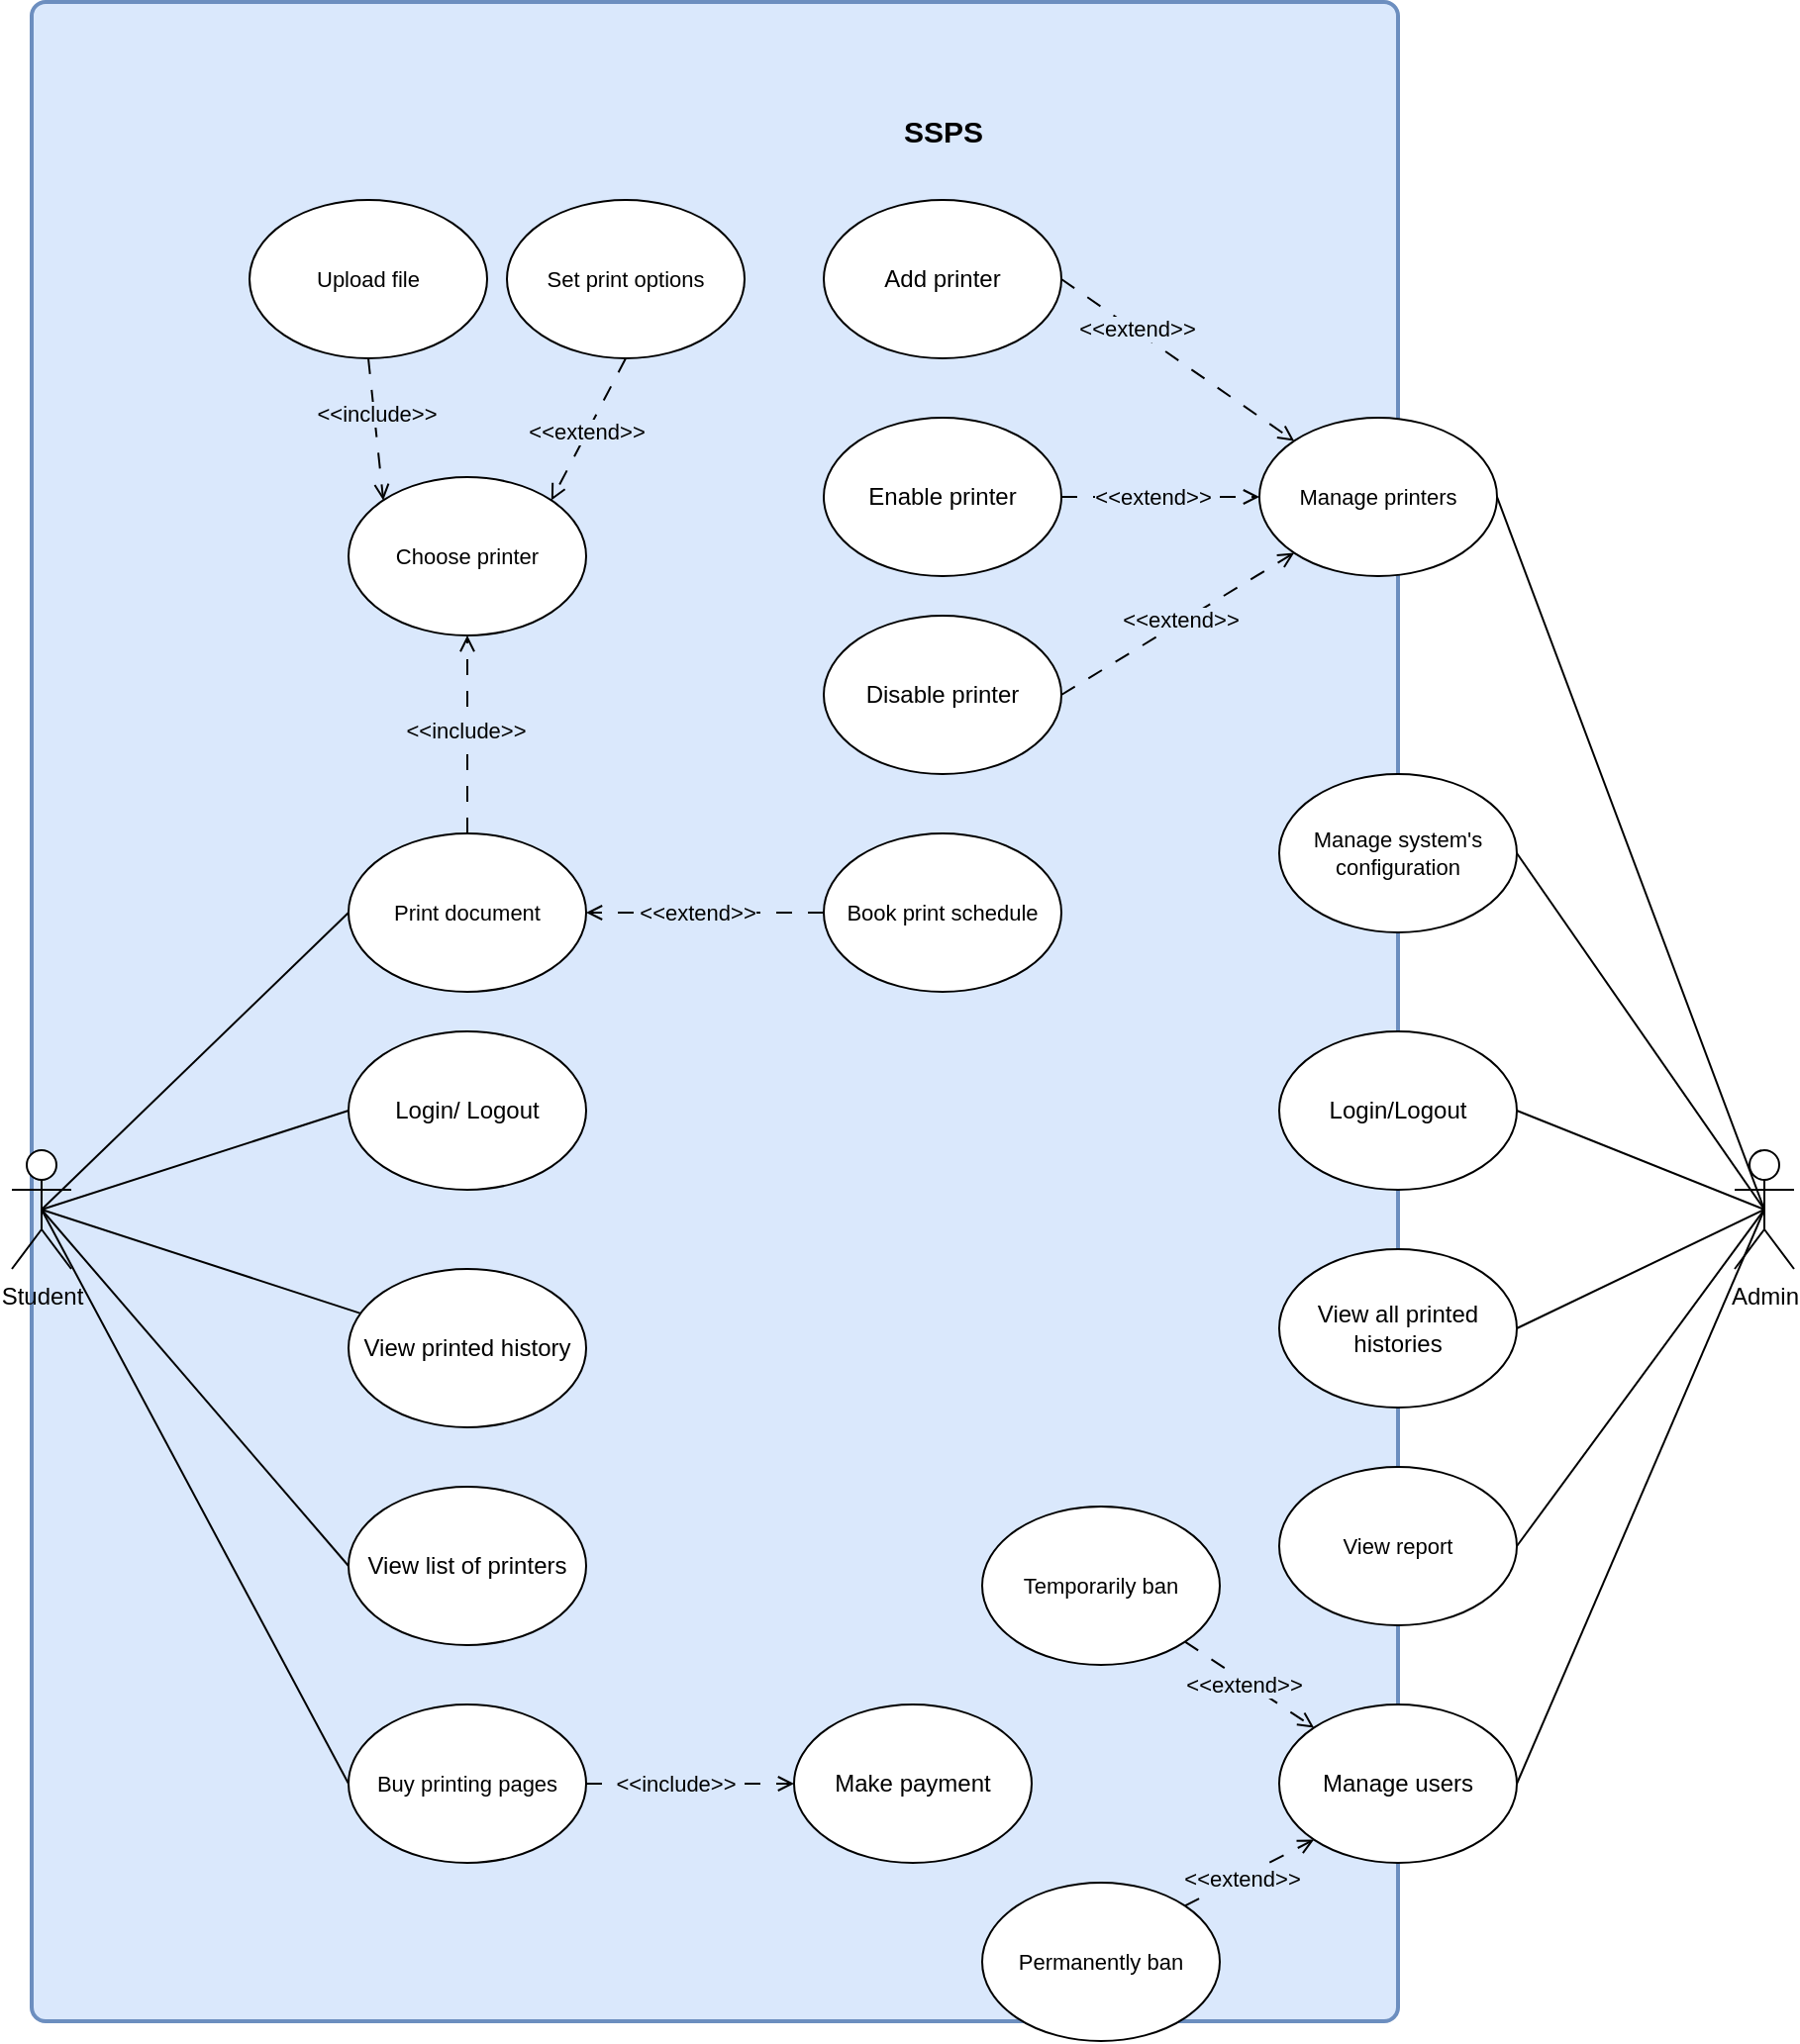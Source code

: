 <mxfile version="24.7.5" pages="8">
  <diagram name="UseCase_System" id="fa6bFa7pBxwzI0gAeTpU">
    <mxGraphModel dx="1343" dy="2007" grid="1" gridSize="10" guides="1" tooltips="1" connect="1" arrows="1" fold="1" page="1" pageScale="1" pageWidth="850" pageHeight="1100" math="0" shadow="0">
      <root>
        <mxCell id="0" />
        <mxCell id="1" parent="0" />
        <mxCell id="G-Txi9DhMvLnC2dPij01-25" value="" style="rounded=1;whiteSpace=wrap;html=1;absoluteArcSize=1;arcSize=14;strokeWidth=2;fillColor=#dae8fc;strokeColor=#6c8ebf;labelBackgroundColor=#dae8fc;" parent="1" vertex="1">
          <mxGeometry x="100" y="-130" width="690" height="1020" as="geometry" />
        </mxCell>
        <mxCell id="G-Txi9DhMvLnC2dPij01-26" value="&lt;b&gt;&lt;font style=&quot;font-size: 15px;&quot;&gt;SSPS&lt;/font&gt;&lt;/b&gt;" style="text;html=1;align=center;verticalAlign=middle;resizable=0;points=[];autosize=1;strokeColor=none;fillColor=none;" parent="1" vertex="1">
          <mxGeometry x="530" y="-80" width="60" height="30" as="geometry" />
        </mxCell>
        <mxCell id="G-Txi9DhMvLnC2dPij01-27" style="rounded=0;orthogonalLoop=1;jettySize=auto;html=1;exitX=0.5;exitY=0.5;exitDx=0;exitDy=0;exitPerimeter=0;entryX=0;entryY=0.5;entryDx=0;entryDy=0;endArrow=none;endFill=0;" parent="1" source="G-Txi9DhMvLnC2dPij01-32" target="G-Txi9DhMvLnC2dPij01-33" edge="1">
          <mxGeometry relative="1" as="geometry" />
        </mxCell>
        <mxCell id="G-Txi9DhMvLnC2dPij01-28" style="shape=connector;rounded=0;orthogonalLoop=1;jettySize=auto;html=1;exitX=0.5;exitY=0.5;exitDx=0;exitDy=0;exitPerimeter=0;strokeColor=default;align=center;verticalAlign=middle;fontFamily=Helvetica;fontSize=11;fontColor=default;labelBackgroundColor=default;endArrow=none;endFill=0;" parent="1" source="G-Txi9DhMvLnC2dPij01-32" target="G-Txi9DhMvLnC2dPij01-34" edge="1">
          <mxGeometry relative="1" as="geometry" />
        </mxCell>
        <mxCell id="G-Txi9DhMvLnC2dPij01-29" style="shape=connector;rounded=0;orthogonalLoop=1;jettySize=auto;html=1;exitX=0.5;exitY=0.5;exitDx=0;exitDy=0;exitPerimeter=0;entryX=0;entryY=0.5;entryDx=0;entryDy=0;strokeColor=default;align=center;verticalAlign=middle;fontFamily=Helvetica;fontSize=11;fontColor=default;labelBackgroundColor=default;endArrow=none;endFill=0;" parent="1" source="G-Txi9DhMvLnC2dPij01-32" target="G-Txi9DhMvLnC2dPij01-39" edge="1">
          <mxGeometry relative="1" as="geometry" />
        </mxCell>
        <mxCell id="G-Txi9DhMvLnC2dPij01-30" style="shape=connector;rounded=0;orthogonalLoop=1;jettySize=auto;html=1;exitX=0.5;exitY=0.5;exitDx=0;exitDy=0;exitPerimeter=0;entryX=0;entryY=0.5;entryDx=0;entryDy=0;strokeColor=default;align=center;verticalAlign=middle;fontFamily=Helvetica;fontSize=11;fontColor=default;labelBackgroundColor=default;endArrow=none;endFill=0;" parent="1" source="G-Txi9DhMvLnC2dPij01-32" target="G-Txi9DhMvLnC2dPij01-40" edge="1">
          <mxGeometry relative="1" as="geometry" />
        </mxCell>
        <mxCell id="G-Txi9DhMvLnC2dPij01-31" style="rounded=0;orthogonalLoop=1;jettySize=auto;html=1;exitX=0.5;exitY=0.5;exitDx=0;exitDy=0;exitPerimeter=0;entryX=0;entryY=0.5;entryDx=0;entryDy=0;endArrow=none;endFill=0;" parent="1" source="G-Txi9DhMvLnC2dPij01-32" target="G-Txi9DhMvLnC2dPij01-47" edge="1">
          <mxGeometry relative="1" as="geometry" />
        </mxCell>
        <mxCell id="G-Txi9DhMvLnC2dPij01-32" value="Student" style="shape=umlActor;verticalLabelPosition=bottom;verticalAlign=top;html=1;outlineConnect=0;" parent="1" vertex="1">
          <mxGeometry x="90" y="450" width="30" height="60" as="geometry" />
        </mxCell>
        <mxCell id="G-Txi9DhMvLnC2dPij01-33" value="Login/ Logout" style="ellipse;whiteSpace=wrap;html=1;" parent="1" vertex="1">
          <mxGeometry x="260" y="390" width="120" height="80" as="geometry" />
        </mxCell>
        <mxCell id="G-Txi9DhMvLnC2dPij01-34" value="View printed history" style="ellipse;whiteSpace=wrap;html=1;" parent="1" vertex="1">
          <mxGeometry x="260" y="510" width="120" height="80" as="geometry" />
        </mxCell>
        <mxCell id="G-Txi9DhMvLnC2dPij01-37" style="rounded=0;orthogonalLoop=1;jettySize=auto;html=1;exitX=0.5;exitY=0.5;exitDx=0;exitDy=0;exitPerimeter=0;entryX=1;entryY=0.5;entryDx=0;entryDy=0;endArrow=none;endFill=0;" parent="1" source="G-Txi9DhMvLnC2dPij01-38" target="G-Txi9DhMvLnC2dPij01-48" edge="1">
          <mxGeometry relative="1" as="geometry" />
        </mxCell>
        <mxCell id="G-Txi9DhMvLnC2dPij01-38" value="Admin" style="shape=umlActor;verticalLabelPosition=bottom;verticalAlign=top;html=1;outlineConnect=0;" parent="1" vertex="1">
          <mxGeometry x="960" y="450" width="30" height="60" as="geometry" />
        </mxCell>
        <mxCell id="zq0Ago5jOj6D8bT06xtX-2" style="rounded=0;orthogonalLoop=1;jettySize=auto;html=1;dashed=1;dashPattern=8 8;endArrow=open;endFill=0;exitX=1;exitY=0.5;exitDx=0;exitDy=0;entryX=0;entryY=0.5;entryDx=0;entryDy=0;" parent="1" source="G-Txi9DhMvLnC2dPij01-39" target="zq0Ago5jOj6D8bT06xtX-1" edge="1">
          <mxGeometry relative="1" as="geometry" />
        </mxCell>
        <mxCell id="zq0Ago5jOj6D8bT06xtX-3" value="&amp;lt;&amp;lt;include&amp;gt;&amp;gt;" style="edgeLabel;html=1;align=center;verticalAlign=middle;resizable=0;points=[];labelBackgroundColor=#DAE8FC;" parent="zq0Ago5jOj6D8bT06xtX-2" connectable="0" vertex="1">
          <mxGeometry x="-0.257" y="1" relative="1" as="geometry">
            <mxPoint x="6" y="1" as="offset" />
          </mxGeometry>
        </mxCell>
        <mxCell id="G-Txi9DhMvLnC2dPij01-39" value="Buy printing pages" style="ellipse;whiteSpace=wrap;html=1;fontFamily=Helvetica;fontSize=11;fontColor=default;labelBackgroundColor=default;" parent="1" vertex="1">
          <mxGeometry x="260" y="730" width="120" height="80" as="geometry" />
        </mxCell>
        <mxCell id="gZGITzXNYZw3eEMaBb-6-1" style="edgeStyle=orthogonalEdgeStyle;shape=connector;rounded=0;orthogonalLoop=1;jettySize=auto;html=1;exitX=0.5;exitY=0;exitDx=0;exitDy=0;dashed=1;dashPattern=8 8;strokeColor=default;align=center;verticalAlign=middle;fontFamily=Helvetica;fontSize=11;fontColor=default;labelBackgroundColor=default;endArrow=open;endFill=0;entryX=0.5;entryY=1;entryDx=0;entryDy=0;" parent="1" source="G-Txi9DhMvLnC2dPij01-40" target="8AIa1ISTZrw1wFt9NOvZ-1" edge="1">
          <mxGeometry relative="1" as="geometry" />
        </mxCell>
        <mxCell id="gZGITzXNYZw3eEMaBb-6-2" value="&amp;lt;&amp;lt;include&amp;gt;&amp;gt;" style="edgeLabel;html=1;align=center;verticalAlign=middle;resizable=0;points=[];fontFamily=Helvetica;fontSize=11;fontColor=default;labelBackgroundColor=#dae8fc;" parent="gZGITzXNYZw3eEMaBb-6-1" vertex="1" connectable="0">
          <mxGeometry x="0.039" y="1" relative="1" as="geometry">
            <mxPoint as="offset" />
          </mxGeometry>
        </mxCell>
        <mxCell id="G-Txi9DhMvLnC2dPij01-40" value="Print document" style="ellipse;whiteSpace=wrap;html=1;fontFamily=Helvetica;fontSize=11;fontColor=default;labelBackgroundColor=default;" parent="1" vertex="1">
          <mxGeometry x="260" y="290" width="120" height="80" as="geometry" />
        </mxCell>
        <mxCell id="G-Txi9DhMvLnC2dPij01-41" style="shape=connector;rounded=0;orthogonalLoop=1;jettySize=auto;html=1;exitX=1;exitY=0.5;exitDx=0;exitDy=0;strokeColor=default;align=center;verticalAlign=middle;fontFamily=Helvetica;fontSize=11;fontColor=default;labelBackgroundColor=default;endArrow=none;endFill=0;entryX=0.5;entryY=0.5;entryDx=0;entryDy=0;entryPerimeter=0;" parent="1" source="G-Txi9DhMvLnC2dPij01-42" target="G-Txi9DhMvLnC2dPij01-38" edge="1">
          <mxGeometry relative="1" as="geometry">
            <mxPoint x="930" y="480" as="targetPoint" />
          </mxGeometry>
        </mxCell>
        <mxCell id="G-Txi9DhMvLnC2dPij01-42" value="Manage printers" style="ellipse;whiteSpace=wrap;html=1;fontFamily=Helvetica;fontSize=11;fontColor=default;labelBackgroundColor=default;" parent="1" vertex="1">
          <mxGeometry x="720" y="80" width="120" height="80" as="geometry" />
        </mxCell>
        <mxCell id="G-Txi9DhMvLnC2dPij01-43" style="shape=connector;rounded=0;orthogonalLoop=1;jettySize=auto;html=1;exitX=1;exitY=0.5;exitDx=0;exitDy=0;strokeColor=default;align=center;verticalAlign=middle;fontFamily=Helvetica;fontSize=11;fontColor=default;labelBackgroundColor=default;endArrow=none;endFill=0;entryX=0.5;entryY=0.5;entryDx=0;entryDy=0;entryPerimeter=0;" parent="1" source="G-Txi9DhMvLnC2dPij01-44" target="G-Txi9DhMvLnC2dPij01-38" edge="1">
          <mxGeometry relative="1" as="geometry">
            <mxPoint x="930" y="480" as="targetPoint" />
          </mxGeometry>
        </mxCell>
        <mxCell id="G-Txi9DhMvLnC2dPij01-44" value="Manage system&#39;s&lt;div&gt;configuration&lt;/div&gt;" style="ellipse;whiteSpace=wrap;html=1;fontFamily=Helvetica;fontSize=11;fontColor=default;labelBackgroundColor=default;" parent="1" vertex="1">
          <mxGeometry x="730" y="260" width="120" height="80" as="geometry" />
        </mxCell>
        <mxCell id="G-Txi9DhMvLnC2dPij01-45" style="shape=connector;rounded=0;orthogonalLoop=1;jettySize=auto;html=1;exitX=1;exitY=0.5;exitDx=0;exitDy=0;strokeColor=default;align=center;verticalAlign=middle;fontFamily=Helvetica;fontSize=11;fontColor=default;labelBackgroundColor=default;endArrow=none;endFill=0;entryX=0.5;entryY=0.5;entryDx=0;entryDy=0;entryPerimeter=0;" parent="1" source="G-Txi9DhMvLnC2dPij01-46" target="G-Txi9DhMvLnC2dPij01-38" edge="1">
          <mxGeometry relative="1" as="geometry">
            <mxPoint x="930" y="480" as="targetPoint" />
          </mxGeometry>
        </mxCell>
        <mxCell id="G-Txi9DhMvLnC2dPij01-46" value="View report" style="ellipse;whiteSpace=wrap;html=1;fontFamily=Helvetica;fontSize=11;fontColor=default;labelBackgroundColor=default;" parent="1" vertex="1">
          <mxGeometry x="730" y="610" width="120" height="80" as="geometry" />
        </mxCell>
        <mxCell id="G-Txi9DhMvLnC2dPij01-47" value="View list of printers" style="ellipse;whiteSpace=wrap;html=1;" parent="1" vertex="1">
          <mxGeometry x="260" y="620" width="120" height="80" as="geometry" />
        </mxCell>
        <mxCell id="G-Txi9DhMvLnC2dPij01-48" value="Manage users" style="ellipse;whiteSpace=wrap;html=1;" parent="1" vertex="1">
          <mxGeometry x="730" y="730" width="120" height="80" as="geometry" />
        </mxCell>
        <mxCell id="OSPKXAynKgcW1qoPL5bF-1" style="rounded=0;orthogonalLoop=1;jettySize=auto;html=1;exitX=1;exitY=0.5;exitDx=0;exitDy=0;entryX=0;entryY=0;entryDx=0;entryDy=0;endArrow=open;endFill=0;dashed=1;dashPattern=8 8;" parent="1" source="dC4TWtvTLt33OlIT0E-b-1" target="G-Txi9DhMvLnC2dPij01-42" edge="1">
          <mxGeometry relative="1" as="geometry" />
        </mxCell>
        <mxCell id="OSPKXAynKgcW1qoPL5bF-6" value="&amp;lt;&amp;lt;extend&amp;gt;&amp;gt;" style="edgeLabel;html=1;align=center;verticalAlign=middle;resizable=0;points=[];fontFamily=Helvetica;fontSize=11;fontColor=default;labelBackgroundColor=#DAE8FC;" parent="OSPKXAynKgcW1qoPL5bF-1" vertex="1" connectable="0">
          <mxGeometry x="-0.367" y="1" relative="1" as="geometry">
            <mxPoint as="offset" />
          </mxGeometry>
        </mxCell>
        <mxCell id="dC4TWtvTLt33OlIT0E-b-1" value="Add printer" style="ellipse;whiteSpace=wrap;html=1;" parent="1" vertex="1">
          <mxGeometry x="500" y="-30" width="120" height="80" as="geometry" />
        </mxCell>
        <mxCell id="zq0Ago5jOj6D8bT06xtX-1" value="Make payment" style="ellipse;whiteSpace=wrap;html=1;" parent="1" vertex="1">
          <mxGeometry x="485" y="730" width="120" height="80" as="geometry" />
        </mxCell>
        <mxCell id="OSPKXAynKgcW1qoPL5bF-2" style="edgeStyle=orthogonalEdgeStyle;shape=connector;rounded=0;orthogonalLoop=1;jettySize=auto;html=1;exitX=1;exitY=0.5;exitDx=0;exitDy=0;entryX=0;entryY=0.5;entryDx=0;entryDy=0;dashed=1;strokeColor=default;align=center;verticalAlign=middle;fontFamily=Helvetica;fontSize=11;fontColor=default;labelBackgroundColor=default;endArrow=open;endFill=0;dashPattern=8 8;" parent="1" source="z-S-54UgZEsN4MJB6k67-1" target="G-Txi9DhMvLnC2dPij01-42" edge="1">
          <mxGeometry relative="1" as="geometry" />
        </mxCell>
        <mxCell id="bGK3Khzxm9rbHlBw_siQ-1" value="&amp;lt;&amp;lt;extend&amp;gt;&amp;gt;" style="edgeLabel;align=center;verticalAlign=middle;resizable=0;points=[];fontFamily=Helvetica;fontSize=11;fontColor=default;labelBackgroundColor=#DAE8FC;html=1;horizontal=1;" parent="OSPKXAynKgcW1qoPL5bF-2" vertex="1" connectable="0">
          <mxGeometry x="-0.078" relative="1" as="geometry">
            <mxPoint as="offset" />
          </mxGeometry>
        </mxCell>
        <mxCell id="z-S-54UgZEsN4MJB6k67-1" value="Enable printer" style="ellipse;whiteSpace=wrap;html=1;" parent="1" vertex="1">
          <mxGeometry x="500" y="80" width="120" height="80" as="geometry" />
        </mxCell>
        <mxCell id="OSPKXAynKgcW1qoPL5bF-3" style="shape=connector;rounded=0;orthogonalLoop=1;jettySize=auto;html=1;exitX=1;exitY=0.5;exitDx=0;exitDy=0;entryX=0;entryY=1;entryDx=0;entryDy=0;dashed=1;strokeColor=default;align=center;verticalAlign=middle;fontFamily=Helvetica;fontSize=11;fontColor=default;labelBackgroundColor=default;endArrow=open;endFill=0;dashPattern=8 8;" parent="1" source="z-S-54UgZEsN4MJB6k67-2" target="G-Txi9DhMvLnC2dPij01-42" edge="1">
          <mxGeometry relative="1" as="geometry" />
        </mxCell>
        <mxCell id="zq0Ago5jOj6D8bT06xtX-5" value="&amp;lt;&amp;lt;extend&amp;gt;&amp;gt;" style="edgeLabel;html=1;align=center;verticalAlign=middle;resizable=0;points=[];labelBackgroundColor=#DAE8FC;" parent="OSPKXAynKgcW1qoPL5bF-3" connectable="0" vertex="1">
          <mxGeometry x="0.148" y="-1" relative="1" as="geometry">
            <mxPoint x="-8" y="2" as="offset" />
          </mxGeometry>
        </mxCell>
        <mxCell id="z-S-54UgZEsN4MJB6k67-2" value="Disable printer" style="ellipse;whiteSpace=wrap;html=1;" parent="1" vertex="1">
          <mxGeometry x="500" y="180" width="120" height="80" as="geometry" />
        </mxCell>
        <mxCell id="gZGITzXNYZw3eEMaBb-6-4" style="shape=connector;rounded=0;orthogonalLoop=1;jettySize=auto;html=1;exitX=0.5;exitY=1;exitDx=0;exitDy=0;dashed=1;dashPattern=8 8;strokeColor=default;align=center;verticalAlign=middle;fontFamily=Helvetica;fontSize=11;fontColor=default;labelBackgroundColor=default;endArrow=open;endFill=0;entryX=1;entryY=0;entryDx=0;entryDy=0;" parent="1" source="-xV2vhgaHu-cIauC6HBJ-2" target="8AIa1ISTZrw1wFt9NOvZ-1" edge="1">
          <mxGeometry relative="1" as="geometry" />
        </mxCell>
        <mxCell id="gZGITzXNYZw3eEMaBb-6-5" value="&amp;lt;&amp;lt;extend&amp;gt;&amp;gt;" style="edgeLabel;html=1;align=center;verticalAlign=middle;resizable=0;points=[];fontFamily=Helvetica;fontSize=11;fontColor=default;labelBackgroundColor=#DAE8FC;" parent="gZGITzXNYZw3eEMaBb-6-4" vertex="1" connectable="0">
          <mxGeometry x="0.023" y="-1" relative="1" as="geometry">
            <mxPoint as="offset" />
          </mxGeometry>
        </mxCell>
        <mxCell id="8AIa1ISTZrw1wFt9NOvZ-1" value="Choose printer" style="ellipse;whiteSpace=wrap;html=1;fontFamily=Helvetica;fontSize=11;fontColor=default;labelBackgroundColor=default;" parent="1" vertex="1">
          <mxGeometry x="260" y="110" width="120" height="80" as="geometry" />
        </mxCell>
        <mxCell id="gZGITzXNYZw3eEMaBb-6-3" style="shape=connector;rounded=0;orthogonalLoop=1;jettySize=auto;html=1;exitX=0.5;exitY=1;exitDx=0;exitDy=0;entryX=0;entryY=0;entryDx=0;entryDy=0;dashed=1;dashPattern=8 8;strokeColor=default;align=center;verticalAlign=middle;fontFamily=Helvetica;fontSize=11;fontColor=default;labelBackgroundColor=default;endArrow=open;endFill=0;" parent="1" source="-xV2vhgaHu-cIauC6HBJ-1" target="8AIa1ISTZrw1wFt9NOvZ-1" edge="1">
          <mxGeometry relative="1" as="geometry" />
        </mxCell>
        <mxCell id="gZGITzXNYZw3eEMaBb-6-6" value="&amp;lt;&amp;lt;include&amp;gt;&amp;gt;" style="edgeLabel;html=1;align=center;verticalAlign=middle;resizable=0;points=[];fontFamily=Helvetica;fontSize=11;fontColor=default;labelBackgroundColor=#DAE8FC;" parent="gZGITzXNYZw3eEMaBb-6-3" vertex="1" connectable="0">
          <mxGeometry x="-0.224" y="1" relative="1" as="geometry">
            <mxPoint as="offset" />
          </mxGeometry>
        </mxCell>
        <mxCell id="-xV2vhgaHu-cIauC6HBJ-1" value="Upload file" style="ellipse;whiteSpace=wrap;html=1;fontFamily=Helvetica;fontSize=11;fontColor=default;labelBackgroundColor=default;" parent="1" vertex="1">
          <mxGeometry x="210" y="-30" width="120" height="80" as="geometry" />
        </mxCell>
        <mxCell id="-xV2vhgaHu-cIauC6HBJ-2" value="Set print options" style="ellipse;whiteSpace=wrap;html=1;fontFamily=Helvetica;fontSize=11;fontColor=default;labelBackgroundColor=default;" parent="1" vertex="1">
          <mxGeometry x="340" y="-30" width="120" height="80" as="geometry" />
        </mxCell>
        <mxCell id="sqQhixktl9msOKhNQ13j-4" style="rounded=0;orthogonalLoop=1;jettySize=auto;html=1;exitX=1;exitY=1;exitDx=0;exitDy=0;entryX=0;entryY=0;entryDx=0;entryDy=0;dashed=1;dashPattern=8 8;endArrow=open;endFill=0;" parent="1" source="gZGITzXNYZw3eEMaBb-6-7" target="G-Txi9DhMvLnC2dPij01-48" edge="1">
          <mxGeometry relative="1" as="geometry" />
        </mxCell>
        <mxCell id="sqQhixktl9msOKhNQ13j-5" value="&amp;lt;&amp;lt;extend&amp;gt;&amp;gt;" style="edgeLabel;html=1;align=center;verticalAlign=middle;resizable=0;points=[];labelBackgroundColor=#DAE8FC;" parent="sqQhixktl9msOKhNQ13j-4" connectable="0" vertex="1">
          <mxGeometry x="-0.085" y="-2" relative="1" as="geometry">
            <mxPoint as="offset" />
          </mxGeometry>
        </mxCell>
        <mxCell id="gZGITzXNYZw3eEMaBb-6-7" value="Temporarily ban" style="ellipse;whiteSpace=wrap;html=1;fontFamily=Helvetica;fontSize=11;fontColor=default;labelBackgroundColor=default;" parent="1" vertex="1">
          <mxGeometry x="580" y="630" width="120" height="80" as="geometry" />
        </mxCell>
        <mxCell id="gZGITzXNYZw3eEMaBb-6-12" style="shape=connector;rounded=0;orthogonalLoop=1;jettySize=auto;html=1;exitX=1;exitY=0;exitDx=0;exitDy=0;entryX=0;entryY=1;entryDx=0;entryDy=0;dashed=1;dashPattern=8 8;strokeColor=default;align=center;verticalAlign=middle;fontFamily=Helvetica;fontSize=11;fontColor=default;labelBackgroundColor=default;endArrow=open;endFill=0;" parent="1" source="gZGITzXNYZw3eEMaBb-6-8" target="G-Txi9DhMvLnC2dPij01-48" edge="1">
          <mxGeometry relative="1" as="geometry" />
        </mxCell>
        <mxCell id="gZGITzXNYZw3eEMaBb-6-13" value="&amp;lt;&amp;lt;extend&amp;gt;&amp;gt;" style="edgeLabel;html=1;align=center;verticalAlign=middle;resizable=0;points=[];fontFamily=Helvetica;fontSize=11;fontColor=default;labelBackgroundColor=#DAE8FC;" parent="gZGITzXNYZw3eEMaBb-6-12" vertex="1" connectable="0">
          <mxGeometry x="-0.137" relative="1" as="geometry">
            <mxPoint as="offset" />
          </mxGeometry>
        </mxCell>
        <mxCell id="gZGITzXNYZw3eEMaBb-6-8" value="Permanently ban" style="ellipse;whiteSpace=wrap;html=1;fontFamily=Helvetica;fontSize=11;fontColor=default;labelBackgroundColor=default;" parent="1" vertex="1">
          <mxGeometry x="580" y="820" width="120" height="80" as="geometry" />
        </mxCell>
        <mxCell id="eWomvBEqdYfxholk4F3O-2" style="shape=connector;rounded=0;orthogonalLoop=1;jettySize=auto;html=1;exitX=0;exitY=0.5;exitDx=0;exitDy=0;entryX=1;entryY=0.5;entryDx=0;entryDy=0;dashed=1;dashPattern=8 8;strokeColor=default;align=center;verticalAlign=middle;fontFamily=Helvetica;fontSize=11;fontColor=default;labelBackgroundColor=default;endArrow=open;endFill=0;" parent="1" source="eWomvBEqdYfxholk4F3O-1" target="G-Txi9DhMvLnC2dPij01-40" edge="1">
          <mxGeometry relative="1" as="geometry" />
        </mxCell>
        <mxCell id="AzcgpeG9JRbDW8tLth-U-1" value="&amp;lt;&amp;lt;extend&amp;gt;&amp;gt;" style="edgeLabel;html=1;align=center;verticalAlign=middle;resizable=0;points=[];fontFamily=Helvetica;fontSize=11;fontColor=default;labelBackgroundColor=#DAE8FC;rotation=0;" parent="eWomvBEqdYfxholk4F3O-2" vertex="1" connectable="0">
          <mxGeometry x="0.075" relative="1" as="geometry">
            <mxPoint as="offset" />
          </mxGeometry>
        </mxCell>
        <mxCell id="eWomvBEqdYfxholk4F3O-1" value="Book print schedule" style="ellipse;whiteSpace=wrap;html=1;fontFamily=Helvetica;fontSize=11;fontColor=default;labelBackgroundColor=default;" parent="1" vertex="1">
          <mxGeometry x="500" y="290" width="120" height="80" as="geometry" />
        </mxCell>
        <mxCell id="fUHGixLvPy1YkrTG-87a-1" value="View all printed histories" style="ellipse;whiteSpace=wrap;html=1;" parent="1" vertex="1">
          <mxGeometry x="730" y="500" width="120" height="80" as="geometry" />
        </mxCell>
        <mxCell id="fUHGixLvPy1YkrTG-87a-2" style="shape=connector;rounded=0;orthogonalLoop=1;jettySize=auto;html=1;exitX=1;exitY=0.5;exitDx=0;exitDy=0;entryX=0.5;entryY=0.5;entryDx=0;entryDy=0;entryPerimeter=0;strokeColor=default;align=center;verticalAlign=middle;fontFamily=Helvetica;fontSize=11;fontColor=default;labelBackgroundColor=default;endArrow=none;endFill=0;" parent="1" source="fUHGixLvPy1YkrTG-87a-1" target="G-Txi9DhMvLnC2dPij01-38" edge="1">
          <mxGeometry relative="1" as="geometry" />
        </mxCell>
        <mxCell id="59uHLjds4xFwV_H9G_G9-2" style="rounded=0;orthogonalLoop=1;jettySize=auto;html=1;exitX=1;exitY=0.5;exitDx=0;exitDy=0;endArrow=none;endFill=0;entryX=0.5;entryY=0.5;entryDx=0;entryDy=0;entryPerimeter=0;" parent="1" source="59uHLjds4xFwV_H9G_G9-1" target="G-Txi9DhMvLnC2dPij01-38" edge="1">
          <mxGeometry relative="1" as="geometry">
            <mxPoint x="970" y="480" as="targetPoint" />
          </mxGeometry>
        </mxCell>
        <mxCell id="59uHLjds4xFwV_H9G_G9-1" value="Login/Logout" style="ellipse;whiteSpace=wrap;html=1;" parent="1" vertex="1">
          <mxGeometry x="730" y="390" width="120" height="80" as="geometry" />
        </mxCell>
      </root>
    </mxGraphModel>
  </diagram>
  <diagram name="UseCase_MainFeature" id="qaLZa9zLmbJ4pmmT4AFv">
    <mxGraphModel dx="1343" dy="907" grid="1" gridSize="10" guides="1" tooltips="1" connect="1" arrows="1" fold="1" page="1" pageScale="1" pageWidth="850" pageHeight="1100" math="0" shadow="0">
      <root>
        <mxCell id="0" />
        <mxCell id="1" parent="0" />
        <mxCell id="FrPeXLB1i2jRvC69o0uP-1" value="" style="rounded=1;whiteSpace=wrap;html=1;absoluteArcSize=1;arcSize=14;strokeWidth=2;fillColor=#dae8fc;strokeColor=#6c8ebf;labelBackgroundColor=#dae8fc;" parent="1" vertex="1">
          <mxGeometry x="190" y="270" width="570" height="520" as="geometry" />
        </mxCell>
        <mxCell id="FrPeXLB1i2jRvC69o0uP-2" value="&lt;b&gt;&lt;font style=&quot;font-size: 15px;&quot;&gt;Print document&lt;/font&gt;&lt;/b&gt;" style="text;html=1;align=center;verticalAlign=middle;resizable=0;points=[];autosize=1;strokeColor=none;fillColor=none;" parent="1" vertex="1">
          <mxGeometry x="405" y="290" width="130" height="30" as="geometry" />
        </mxCell>
        <mxCell id="FrPeXLB1i2jRvC69o0uP-6" style="edgeStyle=orthogonalEdgeStyle;shape=connector;rounded=0;orthogonalLoop=1;jettySize=auto;html=1;exitX=0.5;exitY=0.5;exitDx=0;exitDy=0;exitPerimeter=0;entryX=0;entryY=0.5;entryDx=0;entryDy=0;strokeColor=default;align=center;verticalAlign=middle;fontFamily=Helvetica;fontSize=11;fontColor=default;labelBackgroundColor=default;endArrow=none;endFill=0;" parent="1" source="FrPeXLB1i2jRvC69o0uP-8" target="FrPeXLB1i2jRvC69o0uP-15" edge="1">
          <mxGeometry relative="1" as="geometry">
            <Array as="points">
              <mxPoint x="210" y="470" />
              <mxPoint x="210" y="470" />
            </Array>
          </mxGeometry>
        </mxCell>
        <mxCell id="FrPeXLB1i2jRvC69o0uP-8" value="Student" style="shape=umlActor;verticalLabelPosition=bottom;verticalAlign=top;html=1;outlineConnect=0;" parent="1" vertex="1">
          <mxGeometry x="80" y="440" width="30" height="60" as="geometry" />
        </mxCell>
        <mxCell id="Nt7kSNCEvqsSMIk6_1l3-3" style="edgeStyle=orthogonalEdgeStyle;rounded=0;orthogonalLoop=1;jettySize=auto;html=1;exitX=1;exitY=0.5;exitDx=0;exitDy=0;entryX=0;entryY=0.5;entryDx=0;entryDy=0;endArrow=open;endFill=0;dashed=1;dashPattern=8 8;" parent="1" source="FrPeXLB1i2jRvC69o0uP-15" target="zkhfeYdYU_jzLnz8FTxk-1" edge="1">
          <mxGeometry relative="1" as="geometry" />
        </mxCell>
        <mxCell id="Nt7kSNCEvqsSMIk6_1l3-4" value="&amp;lt;&amp;lt;include&amp;gt;&amp;gt;" style="edgeLabel;html=1;align=center;verticalAlign=middle;resizable=0;points=[];labelBackgroundColor=#dae8fc;" parent="Nt7kSNCEvqsSMIk6_1l3-3" connectable="0" vertex="1">
          <mxGeometry x="-0.208" y="1" relative="1" as="geometry">
            <mxPoint x="2" y="1" as="offset" />
          </mxGeometry>
        </mxCell>
        <mxCell id="_MMfejjHdxRQnRs-UT6a-2" style="edgeStyle=none;shape=connector;rounded=0;orthogonalLoop=1;jettySize=auto;html=1;exitX=0.5;exitY=1;exitDx=0;exitDy=0;entryX=0.5;entryY=0;entryDx=0;entryDy=0;strokeColor=default;align=center;verticalAlign=middle;fontFamily=Helvetica;fontSize=11;fontColor=default;labelBackgroundColor=default;endArrow=none;endFill=0;startArrow=open;startFill=0;dashed=1;dashPattern=8 8;" parent="1" source="FrPeXLB1i2jRvC69o0uP-15" target="_MMfejjHdxRQnRs-UT6a-1" edge="1">
          <mxGeometry relative="1" as="geometry" />
        </mxCell>
        <mxCell id="_MMfejjHdxRQnRs-UT6a-3" value="&amp;lt;&amp;lt;extend&amp;gt;&amp;gt;" style="edgeLabel;html=1;align=center;verticalAlign=middle;resizable=0;points=[];fontFamily=Helvetica;fontSize=11;fontColor=default;labelBackgroundColor=#DAE8FC;" parent="_MMfejjHdxRQnRs-UT6a-2" connectable="0" vertex="1">
          <mxGeometry x="-0.063" y="-1" relative="1" as="geometry">
            <mxPoint as="offset" />
          </mxGeometry>
        </mxCell>
        <mxCell id="FrPeXLB1i2jRvC69o0uP-15" value="Print document" style="ellipse;whiteSpace=wrap;html=1;fontFamily=Helvetica;fontSize=11;fontColor=default;labelBackgroundColor=default;" parent="1" vertex="1">
          <mxGeometry x="200" y="430" width="120" height="80" as="geometry" />
        </mxCell>
        <mxCell id="zkhfeYdYU_jzLnz8FTxk-1" value="Choose printer" style="ellipse;whiteSpace=wrap;html=1;" parent="1" vertex="1">
          <mxGeometry x="410" y="430" width="120" height="80" as="geometry" />
        </mxCell>
        <mxCell id="zkhfeYdYU_jzLnz8FTxk-4" value="Upload file" style="ellipse;whiteSpace=wrap;html=1;" parent="1" vertex="1">
          <mxGeometry x="410" y="610" width="120" height="80" as="geometry" />
        </mxCell>
        <mxCell id="gj5-1AZG0pHQMGux_GiL-1" style="rounded=0;orthogonalLoop=1;jettySize=auto;html=1;exitX=0;exitY=0;exitDx=0;exitDy=0;entryX=1;entryY=1;entryDx=0;entryDy=0;endArrow=open;endFill=0;dashed=1;dashPattern=8 8;" parent="1" source="zkhfeYdYU_jzLnz8FTxk-10" target="zkhfeYdYU_jzLnz8FTxk-1" edge="1">
          <mxGeometry relative="1" as="geometry" />
        </mxCell>
        <mxCell id="gj5-1AZG0pHQMGux_GiL-2" value="&amp;lt;&amp;lt;extend&amp;gt;&amp;gt;" style="edgeLabel;html=1;align=center;verticalAlign=middle;resizable=0;points=[];labelBackgroundColor=none;rotation=50;" parent="gj5-1AZG0pHQMGux_GiL-1" connectable="0" vertex="1">
          <mxGeometry x="-0.194" relative="1" as="geometry">
            <mxPoint x="8" y="-10" as="offset" />
          </mxGeometry>
        </mxCell>
        <mxCell id="zkhfeYdYU_jzLnz8FTxk-10" value="Set print options" style="ellipse;whiteSpace=wrap;html=1;" parent="1" vertex="1">
          <mxGeometry x="610" y="610" width="120" height="80" as="geometry" />
        </mxCell>
        <mxCell id="8o2l2obxBV1nIC5EwTG8-5" style="edgeStyle=orthogonalEdgeStyle;rounded=0;orthogonalLoop=1;jettySize=auto;html=1;entryX=0.5;entryY=1;entryDx=0;entryDy=0;endArrow=open;endFill=0;dashed=1;dashPattern=8 8;" parent="1" source="zkhfeYdYU_jzLnz8FTxk-4" target="zkhfeYdYU_jzLnz8FTxk-1" edge="1">
          <mxGeometry relative="1" as="geometry">
            <mxPoint x="330" y="480" as="sourcePoint" />
            <mxPoint x="420" y="480" as="targetPoint" />
          </mxGeometry>
        </mxCell>
        <mxCell id="8o2l2obxBV1nIC5EwTG8-6" value="&amp;lt;&amp;lt;include&amp;gt;&amp;gt;" style="edgeLabel;html=1;align=center;verticalAlign=middle;resizable=0;points=[];labelBackgroundColor=#dae8fc;" parent="8o2l2obxBV1nIC5EwTG8-5" connectable="0" vertex="1">
          <mxGeometry x="-0.208" y="1" relative="1" as="geometry">
            <mxPoint x="-4" y="-20" as="offset" />
          </mxGeometry>
        </mxCell>
        <mxCell id="_MMfejjHdxRQnRs-UT6a-1" value="Book print schedule" style="ellipse;whiteSpace=wrap;html=1;fontFamily=Helvetica;fontSize=11;fontColor=default;labelBackgroundColor=default;" parent="1" vertex="1">
          <mxGeometry x="200" y="610" width="120" height="80" as="geometry" />
        </mxCell>
      </root>
    </mxGraphModel>
  </diagram>
  <diagram name="Sequence" id="4gV0UMDCDy54yE3EI36z">
    <mxGraphModel dx="1343" dy="907" grid="1" gridSize="10" guides="1" tooltips="1" connect="1" arrows="1" fold="1" page="1" pageScale="1" pageWidth="850" pageHeight="1100" math="0" shadow="0">
      <root>
        <mxCell id="0" />
        <mxCell id="1" parent="0" />
        <mxCell id="XovfAXURGgLvClHRT81d-6" value="Store time slot" style="html=1;verticalAlign=bottom;endArrow=block;curved=0;rounded=0;fillColor=#0050ef;strokeColor=#001DBC;" parent="1" target="rZY2wWbOVA-7awHBosTS-37" edge="1">
          <mxGeometry width="80" relative="1" as="geometry">
            <mxPoint x="1370" y="790" as="sourcePoint" />
            <mxPoint x="1450" y="790" as="targetPoint" />
          </mxGeometry>
        </mxCell>
        <mxCell id="XovfAXURGgLvClHRT81d-5" value="Check available time slot&amp;nbsp;" style="html=1;verticalAlign=bottom;endArrow=block;curved=0;rounded=0;fillColor=#0050ef;strokeColor=#001DBC;" parent="1" edge="1">
          <mxGeometry width="80" relative="1" as="geometry">
            <mxPoint x="1151.5" y="750" as="sourcePoint" />
            <mxPoint x="1368.5" y="750" as="targetPoint" />
          </mxGeometry>
        </mxCell>
        <mxCell id="XovfAXURGgLvClHRT81d-2" value="List of schedules" style="html=1;verticalAlign=bottom;endArrow=open;dashed=1;endSize=8;curved=0;rounded=0;fillColor=#d5e8d4;gradientColor=#97d077;strokeColor=#82b366;" parent="1" target="rZY2wWbOVA-7awHBosTS-32" edge="1">
          <mxGeometry relative="1" as="geometry">
            <mxPoint x="1370" y="700" as="sourcePoint" />
            <mxPoint x="1290" y="700" as="targetPoint" />
          </mxGeometry>
        </mxCell>
        <mxCell id="XovfAXURGgLvClHRT81d-1" value="List of schedules" style="html=1;verticalAlign=bottom;endArrow=open;dashed=1;endSize=8;curved=0;rounded=0;fillColor=#d5e8d4;gradientColor=#97d077;strokeColor=#82b366;" parent="1" edge="1">
          <mxGeometry relative="1" as="geometry">
            <mxPoint x="1597.5" y="690" as="sourcePoint" />
            <mxPoint x="1377" y="690" as="targetPoint" />
          </mxGeometry>
        </mxCell>
        <mxCell id="_LoSdQVDyNqMb0_j5mBp-15" value="Success" style="html=1;verticalAlign=bottom;endArrow=open;dashed=1;endSize=8;curved=0;rounded=0;fillColor=#d5e8d4;strokeColor=#82b366;" parent="1" target="_LoSdQVDyNqMb0_j5mBp-1" edge="1">
          <mxGeometry x="0.002" relative="1" as="geometry">
            <mxPoint x="1150.5" y="488.77" as="sourcePoint" />
            <mxPoint x="998" y="488.77" as="targetPoint" />
            <mxPoint as="offset" />
          </mxGeometry>
        </mxCell>
        <mxCell id="_LoSdQVDyNqMb0_j5mBp-14" value="Success" style="html=1;verticalAlign=bottom;endArrow=open;dashed=1;endSize=8;curved=0;rounded=0;fillColor=#d5e8d4;strokeColor=#82b366;" parent="1" target="_LoSdQVDyNqMb0_j5mBp-3" edge="1">
          <mxGeometry relative="1" as="geometry">
            <mxPoint x="1372" y="480" as="sourcePoint" />
            <mxPoint x="1160" y="480" as="targetPoint" />
            <Array as="points">
              <mxPoint x="1185" y="480" />
            </Array>
          </mxGeometry>
        </mxCell>
        <mxCell id="Uro_EXTD9jATqwT08XJp-12" value="Success" style="html=1;verticalAlign=bottom;endArrow=open;dashed=1;endSize=8;curved=0;rounded=0;fillColor=#d5e8d4;gradientColor=#97d077;strokeColor=#82b366;" parent="1" target="_LoSdQVDyNqMb0_j5mBp-5" edge="1">
          <mxGeometry relative="1" as="geometry">
            <mxPoint x="1600" y="470" as="sourcePoint" />
            <mxPoint x="1520" y="470" as="targetPoint" />
          </mxGeometry>
        </mxCell>
        <mxCell id="Uro_EXTD9jATqwT08XJp-11" value="Store new setting" style="html=1;verticalAlign=bottom;endArrow=block;curved=0;rounded=0;fillColor=#0050ef;strokeColor=#001DBC;" parent="1" target="_LoSdQVDyNqMb0_j5mBp-7" edge="1">
          <mxGeometry width="80" relative="1" as="geometry">
            <mxPoint x="1370" y="438.62" as="sourcePoint" />
            <mxPoint x="1450" y="438.62" as="targetPoint" />
          </mxGeometry>
        </mxCell>
        <mxCell id="Uro_EXTD9jATqwT08XJp-10" value="Change setting" style="html=1;verticalAlign=bottom;endArrow=block;curved=0;rounded=0;fillColor=#0050ef;strokeColor=#001DBC;" parent="1" target="_LoSdQVDyNqMb0_j5mBp-5" edge="1">
          <mxGeometry width="80" relative="1" as="geometry">
            <mxPoint x="1150" y="430" as="sourcePoint" />
            <mxPoint x="1230" y="430" as="targetPoint" />
          </mxGeometry>
        </mxCell>
        <mxCell id="Uro_EXTD9jATqwT08XJp-8" value="Display pop-up box" style="html=1;verticalAlign=bottom;endArrow=open;dashed=1;endSize=8;curved=0;rounded=0;fillColor=#d5e8d4;strokeColor=#82b366;gradientColor=#97d077;" parent="1" target="_LoSdQVDyNqMb0_j5mBp-1" edge="1">
          <mxGeometry relative="1" as="geometry">
            <mxPoint x="1150" y="390" as="sourcePoint" />
            <mxPoint x="1070" y="390" as="targetPoint" />
          </mxGeometry>
        </mxCell>
        <mxCell id="Uro_EXTD9jATqwT08XJp-7" value="Return data" style="html=1;verticalAlign=bottom;endArrow=open;dashed=1;endSize=8;curved=0;rounded=0;fillColor=#d5e8d4;gradientColor=#97d077;strokeColor=#82b366;" parent="1" target="_LoSdQVDyNqMb0_j5mBp-3" edge="1">
          <mxGeometry relative="1" as="geometry">
            <mxPoint x="1370" y="380" as="sourcePoint" />
            <mxPoint x="1290" y="380" as="targetPoint" />
          </mxGeometry>
        </mxCell>
        <mxCell id="Uro_EXTD9jATqwT08XJp-6" value="Return data" style="html=1;verticalAlign=bottom;endArrow=open;dashed=1;endSize=8;curved=0;rounded=0;fillColor=#d5e8d4;gradientColor=#97d077;strokeColor=#82b366;" parent="1" target="_LoSdQVDyNqMb0_j5mBp-5" edge="1">
          <mxGeometry relative="1" as="geometry">
            <mxPoint x="1600" y="370" as="sourcePoint" />
            <mxPoint x="1520" y="370" as="targetPoint" />
          </mxGeometry>
        </mxCell>
        <mxCell id="Uro_EXTD9jATqwT08XJp-5" value="Get default setting" style="html=1;verticalAlign=bottom;endArrow=block;curved=0;rounded=0;fillColor=#0050ef;strokeColor=#001DBC;" parent="1" target="_LoSdQVDyNqMb0_j5mBp-7" edge="1">
          <mxGeometry width="80" relative="1" as="geometry">
            <mxPoint x="1370" y="350" as="sourcePoint" />
            <mxPoint x="1450" y="350" as="targetPoint" />
          </mxGeometry>
        </mxCell>
        <mxCell id="Uro_EXTD9jATqwT08XJp-4" value="Check number of papers" style="html=1;align=left;spacingLeft=2;endArrow=block;rounded=0;edgeStyle=orthogonalEdgeStyle;curved=0;rounded=0;fillColor=#0050ef;strokeColor=#001DBC;" parent="1" edge="1">
          <mxGeometry relative="1" as="geometry">
            <mxPoint x="480" y="980" as="sourcePoint" />
            <Array as="points">
              <mxPoint x="510" y="1010" />
            </Array>
            <mxPoint x="485" y="1010" as="targetPoint" />
          </mxGeometry>
        </mxCell>
        <mxCell id="1cxZTopELDqAvmR1HsZd-4" value="List printers" style="html=1;verticalAlign=bottom;endArrow=open;dashed=1;endSize=8;curved=0;rounded=0;fillColor=#d5e8d4;gradientColor=#97d077;strokeColor=#82b366;" parent="1" edge="1">
          <mxGeometry relative="1" as="geometry">
            <mxPoint x="480" y="469.71" as="sourcePoint" />
            <mxPoint x="295" y="469.71" as="targetPoint" />
          </mxGeometry>
        </mxCell>
        <mxCell id="1cxZTopELDqAvmR1HsZd-3" value="List printers" style="html=1;verticalAlign=bottom;endArrow=open;dashed=1;endSize=8;curved=0;rounded=0;fillColor=#d5e8d4;strokeColor=#82b366;gradientColor=#97d077;" parent="1" target="OpNr1Jw7lf6Uf8v_W_Qa-1" edge="1">
          <mxGeometry relative="1" as="geometry">
            <mxPoint x="660" y="454.41" as="sourcePoint" />
            <mxPoint x="580" y="454.41" as="targetPoint" />
          </mxGeometry>
        </mxCell>
        <mxCell id="AkCMX1j7iMe5dOOx0aSW-14" value="alternative" style="shape=umlFrame;whiteSpace=wrap;html=1;pointerEvents=0;" parent="1" vertex="1">
          <mxGeometry x="50" y="370" width="660" height="180" as="geometry" />
        </mxCell>
        <mxCell id="AkCMX1j7iMe5dOOx0aSW-16" value="Matched" style="html=1;verticalAlign=bottom;endArrow=open;dashed=1;endSize=8;curved=0;rounded=0;fillColor=#d5e8d4;strokeColor=#82b366;" parent="1" edge="1">
          <mxGeometry relative="1" as="geometry">
            <mxPoint x="659.5" y="390" as="sourcePoint" />
            <mxPoint x="485" y="390" as="targetPoint" />
          </mxGeometry>
        </mxCell>
        <mxCell id="AkCMX1j7iMe5dOOx0aSW-15" value="" style="line;strokeWidth=1;fillColor=none;align=left;verticalAlign=middle;spacingTop=-1;spacingLeft=3;spacingRight=3;rotatable=0;labelPosition=right;points=[];portConstraint=eastwest;strokeColor=inherit;dashed=1;" parent="1" vertex="1">
          <mxGeometry x="50" y="485" width="660" height="8" as="geometry" />
        </mxCell>
        <mxCell id="AkCMX1j7iMe5dOOx0aSW-6" value="Model" style="shape=umlLifeline;perimeter=lifelinePerimeter;whiteSpace=wrap;html=1;container=1;dropTarget=0;collapsible=0;recursiveResize=0;outlineConnect=0;portConstraint=eastwest;newEdgeStyle={&quot;curved&quot;:0,&quot;rounded&quot;:0};fillColor=#dae8fc;strokeColor=#6c8ebf;" parent="1" vertex="1">
          <mxGeometry x="610" y="240" width="100" height="960" as="geometry" />
        </mxCell>
        <mxCell id="NOKEFig0Z4dAP_7LmzBm-4" value="" style="html=1;points=[[0,0,0,0,5],[0,1,0,0,-5],[1,0,0,0,5],[1,1,0,0,-5]];perimeter=orthogonalPerimeter;outlineConnect=0;targetShapes=umlLifeline;portConstraint=eastwest;newEdgeStyle={&quot;curved&quot;:0,&quot;rounded&quot;:0};fillColor=#dae8fc;strokeColor=#6c8ebf;" parent="AkCMX1j7iMe5dOOx0aSW-6" vertex="1">
          <mxGeometry x="45" y="100" width="10" height="180" as="geometry" />
        </mxCell>
        <mxCell id="1cxZTopELDqAvmR1HsZd-2" value="Request list printers" style="html=1;verticalAlign=bottom;endArrow=block;curved=0;rounded=0;fillColor=#0050ef;strokeColor=#001DBC;" parent="1" target="NOKEFig0Z4dAP_7LmzBm-4" edge="1">
          <mxGeometry width="80" relative="1" as="geometry">
            <mxPoint x="480" y="430" as="sourcePoint" />
            <mxPoint x="560" y="430" as="targetPoint" />
          </mxGeometry>
        </mxCell>
        <mxCell id="1cxZTopELDqAvmR1HsZd-1" value="Request list printers" style="html=1;verticalAlign=bottom;endArrow=block;curved=0;rounded=0;fillColor=#0050ef;strokeColor=#001DBC;" parent="1" target="OpNr1Jw7lf6Uf8v_W_Qa-1" edge="1">
          <mxGeometry width="80" relative="1" as="geometry">
            <mxPoint x="290" y="418.57" as="sourcePoint" />
            <mxPoint x="370" y="418.57" as="targetPoint" />
          </mxGeometry>
        </mxCell>
        <mxCell id="AkCMX1j7iMe5dOOx0aSW-19" value="Not matched" style="html=1;verticalAlign=bottom;endArrow=open;dashed=1;endSize=8;curved=0;rounded=0;fillColor=#f8cecc;strokeColor=#b85450;" parent="1" edge="1">
          <mxGeometry relative="1" as="geometry">
            <mxPoint x="654.75" y="510" as="sourcePoint" />
            <mxPoint x="485.25" y="510" as="targetPoint" />
          </mxGeometry>
        </mxCell>
        <mxCell id="AkCMX1j7iMe5dOOx0aSW-13" value="Find login token" style="html=1;verticalAlign=bottom;endArrow=block;curved=0;rounded=0;fillColor=#0050ef;strokeColor=#001DBC;" parent="1" target="NOKEFig0Z4dAP_7LmzBm-4" edge="1">
          <mxGeometry width="80" relative="1" as="geometry">
            <mxPoint x="480" y="350" as="sourcePoint" />
            <mxPoint x="650" y="350" as="targetPoint" />
          </mxGeometry>
        </mxCell>
        <mxCell id="AkCMX1j7iMe5dOOx0aSW-20" value="Not matched" style="html=1;verticalAlign=bottom;endArrow=open;dashed=1;endSize=8;curved=0;rounded=0;fillColor=#f8cecc;strokeColor=#b85450;" parent="1" edge="1">
          <mxGeometry relative="1" as="geometry">
            <mxPoint x="479.5" y="520" as="sourcePoint" />
            <mxPoint x="295" y="520" as="targetPoint" />
          </mxGeometry>
        </mxCell>
        <mxCell id="AkCMX1j7iMe5dOOx0aSW-17" value="User is authenticated" style="html=1;verticalAlign=bottom;endArrow=open;dashed=1;endSize=8;curved=0;rounded=0;fillColor=#d5e8d4;strokeColor=#82b366;" parent="1" target="6HGoJKbHTqA6UWIQg8wU-4" edge="1">
          <mxGeometry relative="1" as="geometry">
            <mxPoint x="479.5" y="399.0" as="sourcePoint" />
            <mxPoint x="300" y="399" as="targetPoint" />
          </mxGeometry>
        </mxCell>
        <mxCell id="AkCMX1j7iMe5dOOx0aSW-21" value="Redirect to login page" style="html=1;verticalAlign=bottom;endArrow=open;dashed=1;endSize=8;curved=0;rounded=0;fillColor=#f8cecc;strokeColor=#b85450;" parent="1" edge="1">
          <mxGeometry relative="1" as="geometry">
            <mxPoint x="289.5" y="528" as="sourcePoint" />
            <mxPoint x="130" y="528" as="targetPoint" />
          </mxGeometry>
        </mxCell>
        <mxCell id="AkCMX1j7iMe5dOOx0aSW-18" value="Display list printers" style="html=1;verticalAlign=bottom;endArrow=open;dashed=1;endSize=8;curved=0;rounded=0;fillColor=#d5e8d4;strokeColor=#82b366;" parent="1" edge="1">
          <mxGeometry relative="1" as="geometry">
            <mxPoint x="289.5" y="480" as="sourcePoint" />
            <mxPoint x="130" y="480" as="targetPoint" />
          </mxGeometry>
        </mxCell>
        <mxCell id="AkCMX1j7iMe5dOOx0aSW-12" value="Check authentication" style="html=1;verticalAlign=bottom;endArrow=block;curved=0;rounded=0;entryX=0.5;entryY=0.027;entryDx=0;entryDy=0;entryPerimeter=0;fillColor=#0050ef;strokeColor=#001DBC;" parent="1" edge="1">
          <mxGeometry width="80" relative="1" as="geometry">
            <mxPoint x="285" y="340" as="sourcePoint" />
            <mxPoint x="475" y="339.71" as="targetPoint" />
          </mxGeometry>
        </mxCell>
        <mxCell id="AkCMX1j7iMe5dOOx0aSW-5" value="Controller" style="shape=umlLifeline;perimeter=lifelinePerimeter;whiteSpace=wrap;html=1;container=1;dropTarget=0;collapsible=0;recursiveResize=0;outlineConnect=0;portConstraint=eastwest;newEdgeStyle={&quot;curved&quot;:0,&quot;rounded&quot;:0};fillColor=#dae8fc;strokeColor=#6c8ebf;" parent="1" vertex="1">
          <mxGeometry x="430" y="240" width="100" height="960" as="geometry" />
        </mxCell>
        <mxCell id="SxqGZdPb0bDR_3-5GzJt-2" value="Check printer is active" style="html=1;verticalAlign=bottom;endArrow=block;curved=0;rounded=0;fillColor=#0050ef;strokeColor=#001DBC;" parent="AkCMX1j7iMe5dOOx0aSW-5" edge="1">
          <mxGeometry width="80" relative="1" as="geometry">
            <mxPoint x="-140" y="351" as="sourcePoint" />
            <mxPoint x="45.0" y="351" as="targetPoint" />
          </mxGeometry>
        </mxCell>
        <mxCell id="SxqGZdPb0bDR_3-5GzJt-6" value="Show detail information" style="html=1;verticalAlign=bottom;endArrow=open;dashed=1;endSize=8;curved=0;rounded=0;fillColor=#d5e8d4;strokeColor=#82b366;" parent="AkCMX1j7iMe5dOOx0aSW-5" edge="1">
          <mxGeometry relative="1" as="geometry">
            <mxPoint x="-140.5" y="401" as="sourcePoint" />
            <mxPoint x="-300" y="401" as="targetPoint" />
          </mxGeometry>
        </mxCell>
        <mxCell id="SxqGZdPb0bDR_3-5GzJt-8" value="Disabled printer" style="html=1;verticalAlign=bottom;endArrow=open;dashed=1;endSize=8;curved=0;rounded=0;fillColor=#f8cecc;strokeColor=#b85450;" parent="AkCMX1j7iMe5dOOx0aSW-5" edge="1">
          <mxGeometry relative="1" as="geometry">
            <mxPoint x="-140.5" y="471" as="sourcePoint" />
            <mxPoint x="-300" y="471" as="targetPoint" />
          </mxGeometry>
        </mxCell>
        <mxCell id="SxqGZdPb0bDR_3-5GzJt-7" value="Printer is not active" style="html=1;verticalAlign=bottom;endArrow=open;dashed=1;endSize=8;curved=0;rounded=0;entryX=1.041;entryY=0.488;entryDx=0;entryDy=0;entryPerimeter=0;fillColor=#f8cecc;strokeColor=#b85450;" parent="AkCMX1j7iMe5dOOx0aSW-5" edge="1">
          <mxGeometry relative="1" as="geometry">
            <mxPoint x="49.5" y="460.998" as="sourcePoint" />
            <mxPoint x="-134.59" y="460.998" as="targetPoint" />
          </mxGeometry>
        </mxCell>
        <mxCell id="SxqGZdPb0bDR_3-5GzJt-4" value="Printer is active" style="html=1;verticalAlign=bottom;endArrow=open;dashed=1;endSize=8;curved=0;rounded=0;fillColor=#d5e8d4;strokeColor=#82b366;" parent="AkCMX1j7iMe5dOOx0aSW-5" edge="1">
          <mxGeometry relative="1" as="geometry">
            <mxPoint x="49.5" y="391" as="sourcePoint" />
            <mxPoint x="-135" y="391" as="targetPoint" />
          </mxGeometry>
        </mxCell>
        <mxCell id="NOKEFig0Z4dAP_7LmzBm-7" value="Out of paper" style="html=1;verticalAlign=bottom;endArrow=open;dashed=1;endSize=8;curved=0;rounded=0;fillColor=#f8cecc;strokeColor=#b85450;" parent="AkCMX1j7iMe5dOOx0aSW-5" edge="1">
          <mxGeometry relative="1" as="geometry">
            <mxPoint x="-140.5" y="900" as="sourcePoint" />
            <mxPoint x="-300" y="900" as="targetPoint" />
          </mxGeometry>
        </mxCell>
        <mxCell id="NOKEFig0Z4dAP_7LmzBm-6" value="Out of paper" style="html=1;verticalAlign=bottom;endArrow=open;dashed=1;endSize=8;curved=0;rounded=0;fillColor=#f8cecc;strokeColor=#b85450;" parent="AkCMX1j7iMe5dOOx0aSW-5" edge="1">
          <mxGeometry relative="1" as="geometry">
            <mxPoint x="50" y="890" as="sourcePoint" />
            <mxPoint x="-135.0" y="890.0" as="targetPoint" />
          </mxGeometry>
        </mxCell>
        <mxCell id="NOKEFig0Z4dAP_7LmzBm-2" value="" style="line;strokeWidth=1;align=left;verticalAlign=middle;spacingTop=-1;spacingLeft=3;spacingRight=3;rotatable=0;labelPosition=right;points=[];portConstraint=eastwest;dashed=1;" parent="AkCMX1j7iMe5dOOx0aSW-5" vertex="1">
          <mxGeometry x="-380" y="860" width="660" height="8" as="geometry" />
        </mxCell>
        <mxCell id="GNUkGgf9qzNnfR2uVltc-2" value="Store logs" style="html=1;verticalAlign=bottom;endArrow=block;curved=0;rounded=0;fillColor=#0050ef;strokeColor=#001DBC;" parent="AkCMX1j7iMe5dOOx0aSW-5" target="NOKEFig0Z4dAP_7LmzBm-10" edge="1">
          <mxGeometry width="80" relative="1" as="geometry">
            <mxPoint x="50" y="800" as="sourcePoint" />
            <mxPoint x="229.5" y="800" as="targetPoint" />
          </mxGeometry>
        </mxCell>
        <mxCell id="6HGoJKbHTqA6UWIQg8wU-2" value="Success" style="html=1;verticalAlign=bottom;endArrow=open;dashed=1;endSize=8;curved=0;rounded=0;fillColor=#d5e8d4;strokeColor=#82b366;" parent="AkCMX1j7iMe5dOOx0aSW-5" edge="1">
          <mxGeometry relative="1" as="geometry">
            <mxPoint x="49.5" y="830.005" as="sourcePoint" />
            <mxPoint x="-135.0" y="830.005" as="targetPoint" />
          </mxGeometry>
        </mxCell>
        <mxCell id="SxqGZdPb0bDR_3-5GzJt-17" value="File type is not valid" style="html=1;verticalAlign=bottom;endArrow=open;dashed=1;endSize=8;curved=0;rounded=0;fillColor=#f8cecc;strokeColor=#b85450;" parent="AkCMX1j7iMe5dOOx0aSW-5" edge="1">
          <mxGeometry relative="1" as="geometry">
            <mxPoint x="50" y="645.69" as="sourcePoint" />
            <mxPoint x="-135.0" y="645.69" as="targetPoint" />
          </mxGeometry>
        </mxCell>
        <mxCell id="SxqGZdPb0bDR_3-5GzJt-13" value="File type is valid" style="html=1;verticalAlign=bottom;endArrow=open;dashed=1;endSize=8;curved=0;rounded=0;fillColor=#d5e8d4;strokeColor=#82b366;" parent="AkCMX1j7iMe5dOOx0aSW-5" edge="1">
          <mxGeometry relative="1" as="geometry">
            <mxPoint x="50" y="582" as="sourcePoint" />
            <mxPoint x="-135.0" y="582" as="targetPoint" />
          </mxGeometry>
        </mxCell>
        <mxCell id="6HGoJKbHTqA6UWIQg8wU-3" value="Success" style="html=1;verticalAlign=bottom;endArrow=open;dashed=1;endSize=8;curved=0;rounded=0;fillColor=#d5e8d4;strokeColor=#82b366;" parent="AkCMX1j7iMe5dOOx0aSW-5" edge="1">
          <mxGeometry relative="1" as="geometry">
            <mxPoint x="-140.5" y="840" as="sourcePoint" />
            <mxPoint x="-300" y="840" as="targetPoint" />
          </mxGeometry>
        </mxCell>
        <mxCell id="GNUkGgf9qzNnfR2uVltc-1" value="Send file to print" style="html=1;verticalAlign=bottom;endArrow=block;curved=0;rounded=0;fillColor=#0050ef;strokeColor=#001DBC;" parent="AkCMX1j7iMe5dOOx0aSW-5" edge="1">
          <mxGeometry width="80" relative="1" as="geometry">
            <mxPoint x="-140" y="731" as="sourcePoint" />
            <mxPoint x="45.0" y="731.0" as="targetPoint" />
          </mxGeometry>
        </mxCell>
        <mxCell id="SxqGZdPb0bDR_3-5GzJt-18" value="File type is not valid" style="html=1;verticalAlign=bottom;endArrow=open;dashed=1;endSize=8;curved=0;rounded=0;fillColor=#f8cecc;strokeColor=#b85450;" parent="AkCMX1j7iMe5dOOx0aSW-5" edge="1">
          <mxGeometry relative="1" as="geometry">
            <mxPoint x="-140" y="655.69" as="sourcePoint" />
            <mxPoint x="-300" y="655.69" as="targetPoint" />
          </mxGeometry>
        </mxCell>
        <mxCell id="SxqGZdPb0bDR_3-5GzJt-16" value="File type is valid" style="html=1;verticalAlign=bottom;endArrow=open;dashed=1;endSize=8;curved=0;rounded=0;fillColor=#d5e8d4;strokeColor=#82b366;" parent="AkCMX1j7iMe5dOOx0aSW-5" edge="1">
          <mxGeometry relative="1" as="geometry">
            <mxPoint x="-140" y="590" as="sourcePoint" />
            <mxPoint x="-300" y="590" as="targetPoint" />
          </mxGeometry>
        </mxCell>
        <mxCell id="SxqGZdPb0bDR_3-5GzJt-14" value="" style="line;strokeWidth=1;align=left;verticalAlign=middle;spacingTop=-1;spacingLeft=3;spacingRight=3;rotatable=0;labelPosition=right;points=[];portConstraint=eastwest;dashed=1;" parent="AkCMX1j7iMe5dOOx0aSW-5" vertex="1">
          <mxGeometry x="-380" y="620" width="460" height="8" as="geometry" />
        </mxCell>
        <mxCell id="SxqGZdPb0bDR_3-5GzJt-10" value="Check file type" style="html=1;verticalAlign=bottom;endArrow=block;curved=0;rounded=0;fillColor=#0050ef;strokeColor=#001DBC;" parent="AkCMX1j7iMe5dOOx0aSW-5" edge="1">
          <mxGeometry width="80" relative="1" as="geometry">
            <mxPoint x="-144.75" y="541" as="sourcePoint" />
            <mxPoint x="44.75" y="541" as="targetPoint" />
          </mxGeometry>
        </mxCell>
        <mxCell id="SxqGZdPb0bDR_3-5GzJt-12" value="alternative" style="shape=umlFrame;whiteSpace=wrap;html=1;pointerEvents=0;" parent="AkCMX1j7iMe5dOOx0aSW-5" vertex="1">
          <mxGeometry x="-380" y="561" width="460" height="130" as="geometry" />
        </mxCell>
        <mxCell id="SxqGZdPb0bDR_3-5GzJt-3" value="alternative" style="shape=umlFrame;whiteSpace=wrap;html=1;pointerEvents=0;" parent="AkCMX1j7iMe5dOOx0aSW-5" vertex="1">
          <mxGeometry x="-380" y="371" width="460" height="130" as="geometry" />
        </mxCell>
        <mxCell id="SxqGZdPb0bDR_3-5GzJt-1" value="Choose printer" style="html=1;verticalAlign=bottom;endArrow=block;curved=0;rounded=0;fillColor=#0050ef;strokeColor=#001DBC;" parent="AkCMX1j7iMe5dOOx0aSW-5" edge="1">
          <mxGeometry width="80" relative="1" as="geometry">
            <mxPoint x="-300" y="341" as="sourcePoint" />
            <mxPoint x="-145" y="341" as="targetPoint" />
          </mxGeometry>
        </mxCell>
        <mxCell id="SxqGZdPb0bDR_3-5GzJt-9" value="Upload file" style="html=1;verticalAlign=bottom;endArrow=block;curved=0;rounded=0;fillColor=#0050ef;strokeColor=#001DBC;" parent="AkCMX1j7iMe5dOOx0aSW-5" edge="1">
          <mxGeometry width="80" relative="1" as="geometry">
            <mxPoint x="-300" y="531" as="sourcePoint" />
            <mxPoint x="-145" y="531.0" as="targetPoint" />
          </mxGeometry>
        </mxCell>
        <mxCell id="SxqGZdPb0bDR_3-5GzJt-19" value="[Active&lt;div&gt;printer]&lt;/div&gt;" style="text;html=1;align=left;verticalAlign=middle;resizable=0;points=[];autosize=1;strokeColor=none;fillColor=none;" parent="AkCMX1j7iMe5dOOx0aSW-5" vertex="1">
          <mxGeometry x="-370" y="400" width="60" height="40" as="geometry" />
        </mxCell>
        <mxCell id="SxqGZdPb0bDR_3-5GzJt-20" value="[Inactive&lt;div&gt;printer]&lt;/div&gt;" style="text;html=1;align=left;verticalAlign=middle;resizable=0;points=[];autosize=1;strokeColor=none;fillColor=none;" parent="AkCMX1j7iMe5dOOx0aSW-5" vertex="1">
          <mxGeometry x="-370" y="444" width="70" height="40" as="geometry" />
        </mxCell>
        <mxCell id="SxqGZdPb0bDR_3-5GzJt-21" value="[Valid file]" style="text;html=1;align=center;verticalAlign=middle;resizable=0;points=[];autosize=1;strokeColor=none;fillColor=none;" parent="AkCMX1j7iMe5dOOx0aSW-5" vertex="1">
          <mxGeometry x="-380" y="590" width="70" height="30" as="geometry" />
        </mxCell>
        <mxCell id="SxqGZdPb0bDR_3-5GzJt-22" value="[Invalid file]" style="text;html=1;align=center;verticalAlign=middle;resizable=0;points=[];autosize=1;strokeColor=none;fillColor=none;" parent="AkCMX1j7iMe5dOOx0aSW-5" vertex="1">
          <mxGeometry x="-385" y="641" width="80" height="30" as="geometry" />
        </mxCell>
        <mxCell id="SxqGZdPb0bDR_3-5GzJt-23" value="Send print request" style="html=1;verticalAlign=bottom;endArrow=block;curved=0;rounded=0;fillColor=#0050ef;strokeColor=#001DBC;" parent="AkCMX1j7iMe5dOOx0aSW-5" edge="1">
          <mxGeometry width="80" relative="1" as="geometry">
            <mxPoint x="-300" y="721" as="sourcePoint" />
            <mxPoint x="-145" y="721.0" as="targetPoint" />
          </mxGeometry>
        </mxCell>
        <mxCell id="NOKEFig0Z4dAP_7LmzBm-1" value="alternative" style="shape=umlFrame;whiteSpace=wrap;html=1;pointerEvents=0;" parent="AkCMX1j7iMe5dOOx0aSW-5" vertex="1">
          <mxGeometry x="-380" y="780" width="660" height="150" as="geometry" />
        </mxCell>
        <mxCell id="NOKEFig0Z4dAP_7LmzBm-5" value="Success" style="html=1;verticalAlign=bottom;endArrow=open;dashed=1;endSize=8;curved=0;rounded=0;fillColor=#d5e8d4;strokeColor=#82b366;" parent="AkCMX1j7iMe5dOOx0aSW-5" edge="1">
          <mxGeometry relative="1" as="geometry">
            <mxPoint x="229.5" y="820.0" as="sourcePoint" />
            <mxPoint x="55" y="820.0" as="targetPoint" />
          </mxGeometry>
        </mxCell>
        <mxCell id="NOKEFig0Z4dAP_7LmzBm-8" value="[Send to print&lt;div&gt;successfully]&lt;/div&gt;" style="text;html=1;align=left;verticalAlign=middle;resizable=0;points=[];autosize=1;strokeColor=none;fillColor=none;" parent="AkCMX1j7iMe5dOOx0aSW-5" vertex="1">
          <mxGeometry x="-375" y="810" width="90" height="40" as="geometry" />
        </mxCell>
        <mxCell id="NOKEFig0Z4dAP_7LmzBm-9" value="[Out of&lt;div&gt;paper]&lt;/div&gt;" style="text;html=1;align=left;verticalAlign=middle;resizable=0;points=[];autosize=1;strokeColor=none;fillColor=none;" parent="AkCMX1j7iMe5dOOx0aSW-5" vertex="1">
          <mxGeometry x="-375" y="873" width="60" height="40" as="geometry" />
        </mxCell>
        <mxCell id="NOKEFig0Z4dAP_7LmzBm-10" value="" style="html=1;points=[[0,0,0,0,5],[0,1,0,0,-5],[1,0,0,0,5],[1,1,0,0,-5]];perimeter=orthogonalPerimeter;outlineConnect=0;targetShapes=umlLifeline;portConstraint=eastwest;newEdgeStyle={&quot;curved&quot;:0,&quot;rounded&quot;:0};fillColor=#dae8fc;strokeColor=#6c8ebf;" parent="AkCMX1j7iMe5dOOx0aSW-5" vertex="1">
          <mxGeometry x="225" y="790" width="10" height="40" as="geometry" />
        </mxCell>
        <mxCell id="OpNr1Jw7lf6Uf8v_W_Qa-1" value="" style="html=1;points=[[0,0,0,0,5],[0,1,0,0,-5],[1,0,0,0,5],[1,1,0,0,-5]];perimeter=orthogonalPerimeter;outlineConnect=0;targetShapes=umlLifeline;portConstraint=eastwest;newEdgeStyle={&quot;curved&quot;:0,&quot;rounded&quot;:0};fillColor=#dae8fc;strokeColor=#6c8ebf;" parent="AkCMX1j7iMe5dOOx0aSW-5" vertex="1">
          <mxGeometry x="45" y="90" width="10" height="810" as="geometry" />
        </mxCell>
        <mxCell id="AkCMX1j7iMe5dOOx0aSW-7" value="" style="shape=umlLifeline;perimeter=lifelinePerimeter;whiteSpace=wrap;html=1;container=1;dropTarget=0;collapsible=0;recursiveResize=0;outlineConnect=0;portConstraint=eastwest;newEdgeStyle={&quot;curved&quot;:0,&quot;rounded&quot;:0};participant=umlActor;" parent="1" vertex="1">
          <mxGeometry x="120" y="240" width="20" height="960" as="geometry" />
        </mxCell>
        <mxCell id="AkCMX1j7iMe5dOOx0aSW-11" value="Click on print button" style="html=1;verticalAlign=bottom;endArrow=block;curved=0;rounded=0;fillColor=#0050ef;strokeColor=#001DBC;" parent="1" target="6HGoJKbHTqA6UWIQg8wU-4" edge="1">
          <mxGeometry width="80" relative="1" as="geometry">
            <mxPoint x="130.001" y="330" as="sourcePoint" />
            <mxPoint x="280" y="330" as="targetPoint" />
          </mxGeometry>
        </mxCell>
        <mxCell id="AkCMX1j7iMe5dOOx0aSW-22" value="[User&lt;div&gt;logged in]&lt;/div&gt;" style="text;html=1;align=left;verticalAlign=middle;resizable=0;points=[];autosize=1;strokeColor=none;fillColor=none;" parent="1" vertex="1">
          <mxGeometry x="60" y="419" width="80" height="40" as="geometry" />
        </mxCell>
        <mxCell id="AkCMX1j7iMe5dOOx0aSW-23" value="[User doesn&#39;t&lt;div&gt;log in]&lt;/div&gt;" style="text;html=1;align=left;verticalAlign=middle;resizable=0;points=[];autosize=1;strokeColor=none;fillColor=none;" parent="1" vertex="1">
          <mxGeometry x="55" y="503" width="90" height="40" as="geometry" />
        </mxCell>
        <mxCell id="NOKEFig0Z4dAP_7LmzBm-11" value="Student" style="text;html=1;align=center;verticalAlign=middle;resizable=0;points=[];autosize=1;strokeColor=none;fillColor=none;labelBackgroundColor=default;" parent="1" vertex="1">
          <mxGeometry x="100" y="280" width="60" height="30" as="geometry" />
        </mxCell>
        <mxCell id="_LoSdQVDyNqMb0_j5mBp-1" value="" style="shape=umlLifeline;perimeter=lifelinePerimeter;whiteSpace=wrap;html=1;container=1;dropTarget=0;collapsible=0;recursiveResize=0;outlineConnect=0;portConstraint=eastwest;newEdgeStyle={&quot;curved&quot;:0,&quot;rounded&quot;:0};participant=umlActor;" parent="1" vertex="1">
          <mxGeometry x="978" y="242" width="20" height="278" as="geometry" />
        </mxCell>
        <mxCell id="_LoSdQVDyNqMb0_j5mBp-2" value="View" style="shape=umlLifeline;perimeter=lifelinePerimeter;whiteSpace=wrap;html=1;container=1;dropTarget=0;collapsible=0;recursiveResize=0;outlineConnect=0;portConstraint=eastwest;newEdgeStyle={&quot;curved&quot;:0,&quot;rounded&quot;:0};fillColor=#dae8fc;strokeColor=#6c8ebf;" parent="1" vertex="1">
          <mxGeometry x="1100" y="240" width="100" height="280" as="geometry" />
        </mxCell>
        <mxCell id="_LoSdQVDyNqMb0_j5mBp-3" value="" style="html=1;points=[[0,0,0,0,5],[0,1,0,0,-5],[1,0,0,0,5],[1,1,0,0,-5]];perimeter=orthogonalPerimeter;outlineConnect=0;targetShapes=umlLifeline;portConstraint=eastwest;newEdgeStyle={&quot;curved&quot;:0,&quot;rounded&quot;:0};fillColor=#dae8fc;strokeColor=#6c8ebf;" parent="_LoSdQVDyNqMb0_j5mBp-2" vertex="1">
          <mxGeometry x="45" y="79" width="10" height="181" as="geometry" />
        </mxCell>
        <mxCell id="_LoSdQVDyNqMb0_j5mBp-4" value="Controller" style="shape=umlLifeline;perimeter=lifelinePerimeter;whiteSpace=wrap;html=1;container=1;dropTarget=0;collapsible=0;recursiveResize=0;outlineConnect=0;portConstraint=eastwest;newEdgeStyle={&quot;curved&quot;:0,&quot;rounded&quot;:0};fillColor=#dae8fc;strokeColor=#6c8ebf;" parent="1" vertex="1">
          <mxGeometry x="1322" y="238" width="100" height="282" as="geometry" />
        </mxCell>
        <mxCell id="_LoSdQVDyNqMb0_j5mBp-5" value="" style="html=1;points=[[0,0,0,0,5],[0,1,0,0,-5],[1,0,0,0,5],[1,1,0,0,-5]];perimeter=orthogonalPerimeter;outlineConnect=0;targetShapes=umlLifeline;portConstraint=eastwest;newEdgeStyle={&quot;curved&quot;:0,&quot;rounded&quot;:0};fillColor=#dae8fc;strokeColor=#6c8ebf;" parent="_LoSdQVDyNqMb0_j5mBp-4" vertex="1">
          <mxGeometry x="45" y="90" width="10" height="160" as="geometry" />
        </mxCell>
        <mxCell id="_LoSdQVDyNqMb0_j5mBp-6" value="Model" style="shape=umlLifeline;perimeter=lifelinePerimeter;whiteSpace=wrap;html=1;container=1;dropTarget=0;collapsible=0;recursiveResize=0;outlineConnect=0;portConstraint=eastwest;newEdgeStyle={&quot;curved&quot;:0,&quot;rounded&quot;:0};fillColor=#dae8fc;strokeColor=#6c8ebf;" parent="1" vertex="1">
          <mxGeometry x="1548" y="240" width="100" height="280" as="geometry" />
        </mxCell>
        <mxCell id="_LoSdQVDyNqMb0_j5mBp-7" value="" style="html=1;points=[[0,0,0,0,5],[0,1,0,0,-5],[1,0,0,0,5],[1,1,0,0,-5]];perimeter=orthogonalPerimeter;outlineConnect=0;targetShapes=umlLifeline;portConstraint=eastwest;newEdgeStyle={&quot;curved&quot;:0,&quot;rounded&quot;:0};fillColor=#dae8fc;strokeColor=#6c8ebf;" parent="_LoSdQVDyNqMb0_j5mBp-6" vertex="1">
          <mxGeometry x="45" y="100" width="10" height="140" as="geometry" />
        </mxCell>
        <mxCell id="_LoSdQVDyNqMb0_j5mBp-8" value="Click on setting button" style="html=1;verticalAlign=bottom;endArrow=block;curved=0;rounded=0;fillColor=#0050ef;strokeColor=#001DBC;" parent="1" edge="1">
          <mxGeometry width="80" relative="1" as="geometry">
            <mxPoint x="988.267" y="330" as="sourcePoint" />
            <mxPoint x="1145" y="331" as="targetPoint" />
            <Array as="points">
              <mxPoint x="1070" y="330" />
            </Array>
          </mxGeometry>
        </mxCell>
        <mxCell id="_LoSdQVDyNqMb0_j5mBp-9" value="Request default setting" style="html=1;verticalAlign=bottom;endArrow=block;curved=0;rounded=0;fillColor=#0050ef;strokeColor=#001DBC;entryX=0;entryY=0;entryDx=0;entryDy=5;entryPerimeter=0;" parent="1" edge="1">
          <mxGeometry width="80" relative="1" as="geometry">
            <mxPoint x="1154.5" y="340" as="sourcePoint" />
            <mxPoint x="1366.5" y="340" as="targetPoint" />
          </mxGeometry>
        </mxCell>
        <mxCell id="AkCMX1j7iMe5dOOx0aSW-4" value="View" style="shape=umlLifeline;perimeter=lifelinePerimeter;whiteSpace=wrap;html=1;container=1;dropTarget=0;collapsible=0;recursiveResize=0;outlineConnect=0;portConstraint=eastwest;newEdgeStyle={&quot;curved&quot;:0,&quot;rounded&quot;:0};fillColor=#dae8fc;strokeColor=#6c8ebf;" parent="1" vertex="1">
          <mxGeometry x="240" y="240" width="100" height="960" as="geometry" />
        </mxCell>
        <mxCell id="6HGoJKbHTqA6UWIQg8wU-4" value="" style="html=1;points=[[0,0,0,0,5],[0,1,0,0,-5],[1,0,0,0,5],[1,1,0,0,-5]];perimeter=orthogonalPerimeter;outlineConnect=0;targetShapes=umlLifeline;portConstraint=eastwest;newEdgeStyle={&quot;curved&quot;:0,&quot;rounded&quot;:0};fillColor=#dae8fc;strokeColor=#6c8ebf;" parent="AkCMX1j7iMe5dOOx0aSW-4" vertex="1">
          <mxGeometry x="45" y="80" width="10" height="830" as="geometry" />
        </mxCell>
        <mxCell id="Uro_EXTD9jATqwT08XJp-9" value="Change setting" style="html=1;verticalAlign=bottom;endArrow=block;curved=0;rounded=0;fillColor=#0050ef;strokeColor=#001DBC;" parent="1" target="_LoSdQVDyNqMb0_j5mBp-3" edge="1">
          <mxGeometry width="80" relative="1" as="geometry">
            <mxPoint x="990" y="419" as="sourcePoint" />
            <mxPoint x="1070" y="419" as="targetPoint" />
          </mxGeometry>
        </mxCell>
        <mxCell id="rZY2wWbOVA-7awHBosTS-15" value="" style="line;strokeWidth=1;fillColor=none;align=left;verticalAlign=middle;spacingTop=-1;spacingLeft=3;spacingRight=3;rotatable=0;labelPosition=right;points=[];portConstraint=eastwest;strokeColor=inherit;dashed=1;" parent="1" vertex="1">
          <mxGeometry x="867.5" y="733" width="788" height="284" as="geometry" />
        </mxCell>
        <mxCell id="rZY2wWbOVA-7awHBosTS-16" value="alternative" style="shape=umlFrame;whiteSpace=wrap;html=1;pointerEvents=0;" parent="1" vertex="1">
          <mxGeometry x="864.5" y="769" width="791" height="181" as="geometry" />
        </mxCell>
        <mxCell id="rZY2wWbOVA-7awHBosTS-17" value="Book print schedule" style="html=1;verticalAlign=bottom;endArrow=block;curved=0;rounded=0;fillColor=#0050ef;strokeColor=#001DBC;" parent="1" edge="1">
          <mxGeometry width="80" relative="1" as="geometry">
            <mxPoint x="989" y="650" as="sourcePoint" />
            <mxPoint x="1145" y="650" as="targetPoint" />
          </mxGeometry>
        </mxCell>
        <mxCell id="rZY2wWbOVA-7awHBosTS-18" value="Request data" style="html=1;verticalAlign=bottom;endArrow=block;curved=0;rounded=0;fillColor=#0050ef;strokeColor=#001DBC;" parent="1" edge="1">
          <mxGeometry x="-0.009" width="80" relative="1" as="geometry">
            <mxPoint x="1154" y="660" as="sourcePoint" />
            <mxPoint x="1366" y="660" as="targetPoint" />
            <Array as="points">
              <mxPoint x="1198.5" y="660" />
              <mxPoint x="1288.5" y="660" />
            </Array>
            <mxPoint as="offset" />
          </mxGeometry>
        </mxCell>
        <mxCell id="rZY2wWbOVA-7awHBosTS-19" value="Request data" style="html=1;verticalAlign=bottom;endArrow=block;curved=0;rounded=0;fillColor=#0050ef;strokeColor=#001DBC;endFill=1;" parent="1" edge="1">
          <mxGeometry x="0.007" width="80" relative="1" as="geometry">
            <mxPoint x="1377" y="670" as="sourcePoint" />
            <mxPoint x="1593" y="670" as="targetPoint" />
            <mxPoint as="offset" />
          </mxGeometry>
        </mxCell>
        <mxCell id="rZY2wWbOVA-7awHBosTS-20" value="Success" style="html=1;verticalAlign=bottom;endArrow=open;dashed=1;endSize=8;curved=0;rounded=0;fillColor=#d5e8d4;strokeColor=#82b366;" parent="1" source="rZY2wWbOVA-7awHBosTS-33" edge="1">
          <mxGeometry x="1" y="-156" relative="1" as="geometry">
            <mxPoint x="1593" y="703" as="sourcePoint" />
            <mxPoint x="1377" y="703" as="targetPoint" />
            <mxPoint x="103" y="-39" as="offset" />
          </mxGeometry>
        </mxCell>
        <mxCell id="rZY2wWbOVA-7awHBosTS-21" value="Success" style="html=1;verticalAlign=bottom;endArrow=open;dashed=1;endSize=8;curved=0;rounded=0;fillColor=#d5e8d4;strokeColor=#82b366;" parent="1" edge="1">
          <mxGeometry relative="1" as="geometry">
            <mxPoint x="1366" y="830" as="sourcePoint" />
            <mxPoint x="1154" y="830" as="targetPoint" />
          </mxGeometry>
        </mxCell>
        <mxCell id="rZY2wWbOVA-7awHBosTS-22" value="Success" style="html=1;verticalAlign=bottom;endArrow=open;dashed=1;endSize=8;curved=0;rounded=0;fillColor=#d5e8d4;strokeColor=#82b366;" parent="1" edge="1">
          <mxGeometry x="0.002" relative="1" as="geometry">
            <mxPoint x="1145" y="838.47" as="sourcePoint" />
            <mxPoint x="987.447" y="838.47" as="targetPoint" />
            <mxPoint as="offset" />
          </mxGeometry>
        </mxCell>
        <mxCell id="rZY2wWbOVA-7awHBosTS-23" value="&lt;div&gt;[Booking schedule&lt;/div&gt;&lt;div&gt;successful&lt;span style=&quot;background-color: initial;&quot;&gt;]&lt;/span&gt;&lt;/div&gt;" style="text;html=1;align=left;verticalAlign=middle;resizable=0;points=[];autosize=1;strokeColor=none;fillColor=none;" parent="1" vertex="1">
          <mxGeometry x="878" y="819.5" width="120" height="40" as="geometry" />
        </mxCell>
        <mxCell id="rZY2wWbOVA-7awHBosTS-24" value="Fail" style="html=1;verticalAlign=bottom;endArrow=open;dashed=1;endSize=8;curved=0;rounded=0;fillColor=#f8cecc;strokeColor=#b85450;" parent="1" edge="1">
          <mxGeometry relative="1" as="geometry">
            <mxPoint x="1364.5" y="910.47" as="sourcePoint" />
            <mxPoint x="1155.5" y="910.47" as="targetPoint" />
          </mxGeometry>
        </mxCell>
        <mxCell id="rZY2wWbOVA-7awHBosTS-25" value="Fail" style="html=1;verticalAlign=bottom;endArrow=open;dashed=1;endSize=8;curved=0;rounded=0;fillColor=#f8cecc;strokeColor=#b85450;" parent="1" edge="1">
          <mxGeometry relative="1" as="geometry">
            <mxPoint x="1146" y="923" as="sourcePoint" />
            <mxPoint x="987.5" y="923" as="targetPoint" />
          </mxGeometry>
        </mxCell>
        <mxCell id="rZY2wWbOVA-7awHBosTS-27" value="[Booking schedule&lt;div&gt;failed&lt;span style=&quot;background-color: initial;&quot;&gt;]&lt;/span&gt;&lt;/div&gt;" style="text;html=1;align=left;verticalAlign=middle;resizable=0;points=[];autosize=1;strokeColor=none;fillColor=none;" parent="1" vertex="1">
          <mxGeometry x="878" y="891" width="120" height="40" as="geometry" />
        </mxCell>
        <mxCell id="SxqGZdPb0bDR_3-5GzJt-5" value="" style="line;strokeWidth=1;align=left;verticalAlign=middle;spacingTop=-1;spacingLeft=3;spacingRight=3;rotatable=0;labelPosition=right;points=[];portConstraint=eastwest;dashed=1;" parent="1" vertex="1">
          <mxGeometry x="50" y="676" width="460" height="8" as="geometry" />
        </mxCell>
        <mxCell id="rZY2wWbOVA-7awHBosTS-30" value="" style="shape=umlLifeline;perimeter=lifelinePerimeter;whiteSpace=wrap;html=1;container=1;dropTarget=0;collapsible=0;recursiveResize=0;outlineConnect=0;portConstraint=eastwest;newEdgeStyle={&quot;curved&quot;:0,&quot;rounded&quot;:0};participant=umlActor;" parent="1" vertex="1">
          <mxGeometry x="978" y="560" width="20" height="400" as="geometry" />
        </mxCell>
        <mxCell id="rZY2wWbOVA-7awHBosTS-31" value="View" style="shape=umlLifeline;perimeter=lifelinePerimeter;whiteSpace=wrap;html=1;container=1;dropTarget=0;collapsible=0;recursiveResize=0;outlineConnect=0;portConstraint=eastwest;newEdgeStyle={&quot;curved&quot;:0,&quot;rounded&quot;:0};fillColor=#dae8fc;strokeColor=#6c8ebf;" parent="1" vertex="1">
          <mxGeometry x="1100" y="558" width="100" height="402" as="geometry" />
        </mxCell>
        <mxCell id="rZY2wWbOVA-7awHBosTS-32" value="" style="html=1;points=[[0,0,0,0,5],[0,1,0,0,-5],[1,0,0,0,5],[1,1,0,0,-5]];perimeter=orthogonalPerimeter;outlineConnect=0;targetShapes=umlLifeline;portConstraint=eastwest;newEdgeStyle={&quot;curved&quot;:0,&quot;rounded&quot;:0};fillColor=#dae8fc;strokeColor=#6c8ebf;" parent="rZY2wWbOVA-7awHBosTS-31" vertex="1">
          <mxGeometry x="45" y="79" width="10" height="301" as="geometry" />
        </mxCell>
        <mxCell id="rZY2wWbOVA-7awHBosTS-35" value="" style="html=1;verticalAlign=bottom;endArrow=open;dashed=1;endSize=8;curved=0;rounded=0;fillColor=#d5e8d4;strokeColor=#82b366;" parent="1" edge="1">
          <mxGeometry relative="1" as="geometry">
            <mxPoint x="1593" y="820" as="sourcePoint" />
            <mxPoint x="1377" y="820" as="targetPoint" />
          </mxGeometry>
        </mxCell>
        <mxCell id="rZY2wWbOVA-7awHBosTS-33" value="Controller" style="shape=umlLifeline;perimeter=lifelinePerimeter;whiteSpace=wrap;html=1;container=1;dropTarget=0;collapsible=0;recursiveResize=0;outlineConnect=0;portConstraint=eastwest;newEdgeStyle={&quot;curved&quot;:0,&quot;rounded&quot;:0};fillColor=#dae8fc;strokeColor=#6c8ebf;" parent="1" vertex="1">
          <mxGeometry x="1322" y="559" width="100" height="401" as="geometry" />
        </mxCell>
        <mxCell id="rZY2wWbOVA-7awHBosTS-34" value="" style="html=1;points=[[0,0,0,0,5],[0,1,0,0,-5],[1,0,0,0,5],[1,1,0,0,-5]];perimeter=orthogonalPerimeter;outlineConnect=0;targetShapes=umlLifeline;portConstraint=eastwest;newEdgeStyle={&quot;curved&quot;:0,&quot;rounded&quot;:0};fillColor=#dae8fc;strokeColor=#6c8ebf;" parent="rZY2wWbOVA-7awHBosTS-33" vertex="1">
          <mxGeometry x="45" y="90" width="10" height="270" as="geometry" />
        </mxCell>
        <mxCell id="rZY2wWbOVA-7awHBosTS-36" value="Model" style="shape=umlLifeline;perimeter=lifelinePerimeter;whiteSpace=wrap;html=1;container=1;dropTarget=0;collapsible=0;recursiveResize=0;outlineConnect=0;portConstraint=eastwest;newEdgeStyle={&quot;curved&quot;:0,&quot;rounded&quot;:0};fillColor=#dae8fc;strokeColor=#6c8ebf;" parent="1" vertex="1">
          <mxGeometry x="1548" y="559" width="100" height="401" as="geometry" />
        </mxCell>
        <mxCell id="rZY2wWbOVA-7awHBosTS-37" value="" style="html=1;points=[[0,0,0,0,5],[0,1,0,0,-5],[1,0,0,0,5],[1,1,0,0,-5]];perimeter=orthogonalPerimeter;outlineConnect=0;targetShapes=umlLifeline;portConstraint=eastwest;newEdgeStyle={&quot;curved&quot;:0,&quot;rounded&quot;:0};fillColor=#dae8fc;strokeColor=#6c8ebf;" parent="rZY2wWbOVA-7awHBosTS-36" vertex="1">
          <mxGeometry x="45" y="100" width="10" height="170" as="geometry" />
        </mxCell>
        <mxCell id="XovfAXURGgLvClHRT81d-3" value="Display list of schedules" style="html=1;verticalAlign=bottom;endArrow=open;dashed=1;endSize=8;curved=0;rounded=0;fillColor=#d5e8d4;gradientColor=#97d077;strokeColor=#82b366;" parent="1" edge="1">
          <mxGeometry relative="1" as="geometry">
            <mxPoint x="1145" y="710.0" as="sourcePoint" />
            <mxPoint x="988.201" y="710.0" as="targetPoint" />
          </mxGeometry>
        </mxCell>
        <mxCell id="XovfAXURGgLvClHRT81d-4" value="Select time slot" style="html=1;verticalAlign=bottom;endArrow=block;curved=0;rounded=0;fillColor=#0050ef;strokeColor=#001DBC;" parent="1" target="rZY2wWbOVA-7awHBosTS-32" edge="1">
          <mxGeometry width="80" relative="1" as="geometry">
            <mxPoint x="990" y="740" as="sourcePoint" />
            <mxPoint x="1070" y="740" as="targetPoint" />
          </mxGeometry>
        </mxCell>
        <mxCell id="XovfAXURGgLvClHRT81d-7" value="Student" style="text;html=1;align=center;verticalAlign=middle;resizable=0;points=[];autosize=1;strokeColor=none;fillColor=none;labelBackgroundColor=default;" parent="1" vertex="1">
          <mxGeometry x="958" y="600" width="60" height="30" as="geometry" />
        </mxCell>
        <mxCell id="XovfAXURGgLvClHRT81d-8" value="Student" style="text;html=1;align=center;verticalAlign=middle;resizable=0;points=[];autosize=1;strokeColor=none;fillColor=none;labelBackgroundColor=default;" parent="1" vertex="1">
          <mxGeometry x="958" y="280" width="60" height="30" as="geometry" />
        </mxCell>
      </root>
    </mxGraphModel>
  </diagram>
  <diagram id="6HIuudpmVDuni2jQTYXD" name="Activity">
    <mxGraphModel dx="2943" dy="907" grid="1" gridSize="10" guides="1" tooltips="1" connect="1" arrows="1" fold="1" page="0" pageScale="1" pageWidth="850" pageHeight="1100" math="0" shadow="0">
      <root>
        <mxCell id="0" />
        <mxCell id="1" parent="0" />
        <mxCell id="GKDRDfqeq3WyiDcM14L1-1" value="Student" style="swimlane;whiteSpace=wrap" parent="1" vertex="1">
          <mxGeometry x="-1180" y="128" width="980" height="832" as="geometry" />
        </mxCell>
        <mxCell id="GKDRDfqeq3WyiDcM14L1-2" value="" style="ellipse;shape=startState;fillColor=#000000;strokeColor=#ff0000;" parent="GKDRDfqeq3WyiDcM14L1-1" vertex="1">
          <mxGeometry x="115.5" y="42" width="30" height="30" as="geometry" />
        </mxCell>
        <mxCell id="GKDRDfqeq3WyiDcM14L1-3" value="" style="edgeStyle=elbowEdgeStyle;elbow=horizontal;verticalAlign=bottom;endArrow=open;endSize=8;strokeColor=#FF0000;endFill=1;rounded=0" parent="GKDRDfqeq3WyiDcM14L1-1" source="GKDRDfqeq3WyiDcM14L1-2" target="GKDRDfqeq3WyiDcM14L1-4" edge="1">
          <mxGeometry x="-64.5" y="-88" as="geometry">
            <mxPoint x="130.5" y="112" as="targetPoint" />
          </mxGeometry>
        </mxCell>
        <mxCell id="GKDRDfqeq3WyiDcM14L1-4" value="Login to the system" style="" parent="GKDRDfqeq3WyiDcM14L1-1" vertex="1">
          <mxGeometry x="75.5" y="112" width="110" height="50" as="geometry" />
        </mxCell>
        <mxCell id="GKDRDfqeq3WyiDcM14L1-5" value="Click print button" style="" parent="GKDRDfqeq3WyiDcM14L1-1" vertex="1">
          <mxGeometry x="75.5" y="272" width="110" height="50" as="geometry" />
        </mxCell>
        <mxCell id="GKDRDfqeq3WyiDcM14L1-12" value="" style="ellipse;shape=endState;fillColor=#000000;strokeColor=#ff0000" parent="GKDRDfqeq3WyiDcM14L1-1" vertex="1">
          <mxGeometry x="460" y="762" width="30" height="30" as="geometry" />
        </mxCell>
        <mxCell id="GKDRDfqeq3WyiDcM14L1-14" style="edgeStyle=orthogonalEdgeStyle;rounded=0;orthogonalLoop=1;jettySize=auto;html=1;exitX=1;exitY=0.5;exitDx=0;exitDy=0;entryX=0;entryY=0.5;entryDx=0;entryDy=0;" parent="GKDRDfqeq3WyiDcM14L1-1" source="GKDRDfqeq3WyiDcM14L1-5" target="GKDRDfqeq3WyiDcM14L1-15" edge="1">
          <mxGeometry relative="1" as="geometry">
            <mxPoint x="270" y="297" as="targetPoint" />
          </mxGeometry>
        </mxCell>
        <mxCell id="4i63veIxNuPRlGVjWGG4-8" value="" style="edgeStyle=orthogonalEdgeStyle;rounded=0;orthogonalLoop=1;jettySize=auto;html=1;" parent="GKDRDfqeq3WyiDcM14L1-1" source="GKDRDfqeq3WyiDcM14L1-15" target="4i63veIxNuPRlGVjWGG4-5" edge="1">
          <mxGeometry relative="1" as="geometry" />
        </mxCell>
        <mxCell id="GKDRDfqeq3WyiDcM14L1-15" value="Set printing schedule" style="" parent="GKDRDfqeq3WyiDcM14L1-1" vertex="1">
          <mxGeometry x="280" y="272" width="120" height="50" as="geometry" />
        </mxCell>
        <mxCell id="GKDRDfqeq3WyiDcM14L1-17" value="Upload file" style="" parent="GKDRDfqeq3WyiDcM14L1-1" vertex="1">
          <mxGeometry x="830" y="272" width="110" height="50" as="geometry" />
        </mxCell>
        <mxCell id="GKDRDfqeq3WyiDcM14L1-19" value="" style="edgeStyle=orthogonalEdgeStyle;rounded=0;orthogonalLoop=1;jettySize=auto;html=1;" parent="GKDRDfqeq3WyiDcM14L1-1" source="GKDRDfqeq3WyiDcM14L1-20" target="GKDRDfqeq3WyiDcM14L1-25" edge="1">
          <mxGeometry relative="1" as="geometry" />
        </mxCell>
        <mxCell id="GKDRDfqeq3WyiDcM14L1-20" value="Set printing options" style="" parent="GKDRDfqeq3WyiDcM14L1-1" vertex="1">
          <mxGeometry x="830" y="382" width="110" height="50" as="geometry" />
        </mxCell>
        <mxCell id="GKDRDfqeq3WyiDcM14L1-21" style="edgeStyle=orthogonalEdgeStyle;rounded=0;orthogonalLoop=1;jettySize=auto;html=1;exitX=0.5;exitY=0;exitDx=0;exitDy=0;" parent="GKDRDfqeq3WyiDcM14L1-1" source="GKDRDfqeq3WyiDcM14L1-25" edge="1">
          <mxGeometry relative="1" as="geometry">
            <mxPoint x="140" y="322" as="targetPoint" />
            <Array as="points">
              <mxPoint x="660" y="354" />
              <mxPoint x="140" y="354" />
              <mxPoint x="140" y="322" />
            </Array>
          </mxGeometry>
        </mxCell>
        <mxCell id="GKDRDfqeq3WyiDcM14L1-22" value="Cancel" style="edgeLabel;html=1;align=center;verticalAlign=middle;resizable=0;points=[];" parent="GKDRDfqeq3WyiDcM14L1-21" vertex="1" connectable="0">
          <mxGeometry x="-0.6" y="1" relative="1" as="geometry">
            <mxPoint as="offset" />
          </mxGeometry>
        </mxCell>
        <mxCell id="GKDRDfqeq3WyiDcM14L1-23" value="" style="edgeStyle=orthogonalEdgeStyle;rounded=0;orthogonalLoop=1;jettySize=auto;html=1;" parent="GKDRDfqeq3WyiDcM14L1-1" source="GKDRDfqeq3WyiDcM14L1-25" target="GKDRDfqeq3WyiDcM14L1-27" edge="1">
          <mxGeometry relative="1" as="geometry" />
        </mxCell>
        <mxCell id="GKDRDfqeq3WyiDcM14L1-24" value="Resume" style="edgeLabel;html=1;align=center;verticalAlign=middle;resizable=0;points=[];" parent="GKDRDfqeq3WyiDcM14L1-23" vertex="1" connectable="0">
          <mxGeometry x="-0.019" y="-1" relative="1" as="geometry">
            <mxPoint as="offset" />
          </mxGeometry>
        </mxCell>
        <mxCell id="GKDRDfqeq3WyiDcM14L1-25" value="" style="rhombus;fillColor=#ffffc0;strokeColor=#ff0000;" parent="GKDRDfqeq3WyiDcM14L1-1" vertex="1">
          <mxGeometry x="620" y="387" width="80" height="40" as="geometry" />
        </mxCell>
        <mxCell id="GKDRDfqeq3WyiDcM14L1-27" value="Confirm printing infomation" style="" parent="GKDRDfqeq3WyiDcM14L1-1" vertex="1">
          <mxGeometry x="300" y="382" width="150" height="50" as="geometry" />
        </mxCell>
        <mxCell id="4i63veIxNuPRlGVjWGG4-10" style="edgeStyle=orthogonalEdgeStyle;rounded=0;orthogonalLoop=1;jettySize=auto;html=1;entryX=0.5;entryY=0;entryDx=0;entryDy=0;" parent="GKDRDfqeq3WyiDcM14L1-1" source="4i63veIxNuPRlGVjWGG4-2" target="4i63veIxNuPRlGVjWGG4-3" edge="1">
          <mxGeometry relative="1" as="geometry" />
        </mxCell>
        <mxCell id="4i63veIxNuPRlGVjWGG4-2" value="Booking print" style="" parent="GKDRDfqeq3WyiDcM14L1-1" vertex="1">
          <mxGeometry x="470" y="130" width="110" height="50" as="geometry" />
        </mxCell>
        <mxCell id="4i63veIxNuPRlGVjWGG4-13" value="" style="edgeStyle=orthogonalEdgeStyle;rounded=0;orthogonalLoop=1;jettySize=auto;html=1;" parent="GKDRDfqeq3WyiDcM14L1-1" source="4i63veIxNuPRlGVjWGG4-3" target="GKDRDfqeq3WyiDcM14L1-17" edge="1">
          <mxGeometry relative="1" as="geometry" />
        </mxCell>
        <mxCell id="4i63veIxNuPRlGVjWGG4-3" value="Select printer" style="" parent="GKDRDfqeq3WyiDcM14L1-1" vertex="1">
          <mxGeometry x="670" y="272" width="110" height="50" as="geometry" />
        </mxCell>
        <mxCell id="4i63veIxNuPRlGVjWGG4-7" value="" style="edgeStyle=orthogonalEdgeStyle;rounded=0;orthogonalLoop=1;jettySize=auto;html=1;" parent="GKDRDfqeq3WyiDcM14L1-1" source="4i63veIxNuPRlGVjWGG4-5" target="4i63veIxNuPRlGVjWGG4-2" edge="1">
          <mxGeometry relative="1" as="geometry" />
        </mxCell>
        <mxCell id="4i63veIxNuPRlGVjWGG4-9" value="Booking" style="edgeLabel;html=1;align=center;verticalAlign=middle;resizable=0;points=[];" parent="4i63veIxNuPRlGVjWGG4-7" vertex="1" connectable="0">
          <mxGeometry x="0.002" relative="1" as="geometry">
            <mxPoint as="offset" />
          </mxGeometry>
        </mxCell>
        <mxCell id="4i63veIxNuPRlGVjWGG4-11" value="" style="edgeStyle=orthogonalEdgeStyle;rounded=0;orthogonalLoop=1;jettySize=auto;html=1;" parent="GKDRDfqeq3WyiDcM14L1-1" source="4i63veIxNuPRlGVjWGG4-5" target="4i63veIxNuPRlGVjWGG4-3" edge="1">
          <mxGeometry relative="1" as="geometry" />
        </mxCell>
        <mxCell id="4i63veIxNuPRlGVjWGG4-12" value="Not booking" style="edgeLabel;html=1;align=center;verticalAlign=middle;resizable=0;points=[];" parent="4i63veIxNuPRlGVjWGG4-11" vertex="1" connectable="0">
          <mxGeometry x="-0.028" y="1" relative="1" as="geometry">
            <mxPoint x="-7" y="1" as="offset" />
          </mxGeometry>
        </mxCell>
        <mxCell id="4i63veIxNuPRlGVjWGG4-5" value="" style="rhombus;fillColor=#ffffc0;strokeColor=#ff0000;" parent="GKDRDfqeq3WyiDcM14L1-1" vertex="1">
          <mxGeometry x="485" y="277" width="80" height="40" as="geometry" />
        </mxCell>
        <mxCell id="GKDRDfqeq3WyiDcM14L1-31" value="SSPS" style="swimlane;whiteSpace=wrap" parent="1" vertex="1">
          <mxGeometry x="-200" y="128" width="1060" height="832" as="geometry" />
        </mxCell>
        <mxCell id="YklkddBsamPWfL6e4jBo-3" value="" style="edgeStyle=orthogonalEdgeStyle;rounded=0;orthogonalLoop=1;jettySize=auto;html=1;" parent="GKDRDfqeq3WyiDcM14L1-31" source="GKDRDfqeq3WyiDcM14L1-32" target="YklkddBsamPWfL6e4jBo-2" edge="1">
          <mxGeometry relative="1" as="geometry" />
        </mxCell>
        <mxCell id="YklkddBsamPWfL6e4jBo-4" value="Invalid" style="edgeLabel;html=1;align=center;verticalAlign=middle;resizable=0;points=[];" parent="YklkddBsamPWfL6e4jBo-3" vertex="1" connectable="0">
          <mxGeometry x="-0.033" y="-2" relative="1" as="geometry">
            <mxPoint as="offset" />
          </mxGeometry>
        </mxCell>
        <mxCell id="GKDRDfqeq3WyiDcM14L1-32" value="" style="rhombus;fillColor=#ffffc0;strokeColor=#ff0000;" parent="GKDRDfqeq3WyiDcM14L1-31" vertex="1">
          <mxGeometry x="290" y="277" width="80" height="40" as="geometry" />
        </mxCell>
        <mxCell id="GKDRDfqeq3WyiDcM14L1-33" value="" style="edgeStyle=orthogonalEdgeStyle;rounded=0;orthogonalLoop=1;jettySize=auto;html=1;" parent="GKDRDfqeq3WyiDcM14L1-31" source="GKDRDfqeq3WyiDcM14L1-34" target="GKDRDfqeq3WyiDcM14L1-32" edge="1">
          <mxGeometry relative="1" as="geometry" />
        </mxCell>
        <mxCell id="GKDRDfqeq3WyiDcM14L1-34" value="Check file format" style="" parent="GKDRDfqeq3WyiDcM14L1-31" vertex="1">
          <mxGeometry x="70" y="272" width="110" height="50" as="geometry" />
        </mxCell>
        <mxCell id="NRAzxZptRmk-F_pFhzen-7" style="edgeStyle=orthogonalEdgeStyle;rounded=0;orthogonalLoop=1;jettySize=auto;html=1;entryX=1;entryY=0.5;entryDx=0;entryDy=0;exitX=0.5;exitY=1;exitDx=0;exitDy=0;" parent="GKDRDfqeq3WyiDcM14L1-31" source="GKDRDfqeq3WyiDcM14L1-36" target="GKDRDfqeq3WyiDcM14L1-42" edge="1">
          <mxGeometry relative="1" as="geometry">
            <Array as="points">
              <mxPoint x="290" y="667" />
            </Array>
          </mxGeometry>
        </mxCell>
        <mxCell id="NRAzxZptRmk-F_pFhzen-8" value="Not enough" style="edgeLabel;html=1;align=center;verticalAlign=middle;resizable=0;points=[];" parent="NRAzxZptRmk-F_pFhzen-7" vertex="1" connectable="0">
          <mxGeometry x="-0.647" y="-1" relative="1" as="geometry">
            <mxPoint as="offset" />
          </mxGeometry>
        </mxCell>
        <mxCell id="GKDRDfqeq3WyiDcM14L1-36" value="" style="rhombus;fillColor=#ffffc0;strokeColor=#ff0000;" parent="GKDRDfqeq3WyiDcM14L1-31" vertex="1">
          <mxGeometry x="250" y="507" width="80" height="40" as="geometry" />
        </mxCell>
        <mxCell id="GKDRDfqeq3WyiDcM14L1-37" value="Enough" style="edgeStyle=orthogonalEdgeStyle;rounded=0;orthogonalLoop=1;jettySize=auto;html=1;exitX=1;exitY=0.5;exitDx=0;exitDy=0;entryX=0;entryY=0.5;entryDx=0;entryDy=0;" parent="GKDRDfqeq3WyiDcM14L1-31" source="GKDRDfqeq3WyiDcM14L1-36" target="NRAzxZptRmk-F_pFhzen-9" edge="1">
          <mxGeometry relative="1" as="geometry">
            <mxPoint x="710" y="412" as="sourcePoint" />
            <mxPoint x="420" y="527" as="targetPoint" />
          </mxGeometry>
        </mxCell>
        <mxCell id="GKDRDfqeq3WyiDcM14L1-38" value="" style="edgeStyle=orthogonalEdgeStyle;rounded=0;orthogonalLoop=1;jettySize=auto;html=1;" parent="GKDRDfqeq3WyiDcM14L1-31" source="GKDRDfqeq3WyiDcM14L1-39" target="GKDRDfqeq3WyiDcM14L1-36" edge="1">
          <mxGeometry relative="1" as="geometry" />
        </mxCell>
        <mxCell id="GKDRDfqeq3WyiDcM14L1-39" value="Check student&#39;s &#xa;remaining pages" style="" parent="GKDRDfqeq3WyiDcM14L1-31" vertex="1">
          <mxGeometry x="70" y="502" width="110" height="50" as="geometry" />
        </mxCell>
        <mxCell id="GKDRDfqeq3WyiDcM14L1-40" value="" style="edgeStyle=orthogonalEdgeStyle;rounded=0;orthogonalLoop=1;jettySize=auto;html=1;" parent="GKDRDfqeq3WyiDcM14L1-31" source="GKDRDfqeq3WyiDcM14L1-41" target="GKDRDfqeq3WyiDcM14L1-45" edge="1">
          <mxGeometry relative="1" as="geometry" />
        </mxCell>
        <mxCell id="GKDRDfqeq3WyiDcM14L1-41" value="Make the&#xa;printing" style="" parent="GKDRDfqeq3WyiDcM14L1-31" vertex="1">
          <mxGeometry x="750" y="502" width="110" height="50" as="geometry" />
        </mxCell>
        <mxCell id="GKDRDfqeq3WyiDcM14L1-45" value="" style="rhombus;fillColor=#ffffc0;strokeColor=#ff0000;" parent="GKDRDfqeq3WyiDcM14L1-31" vertex="1">
          <mxGeometry x="900" y="507" width="80" height="40" as="geometry" />
        </mxCell>
        <mxCell id="YklkddBsamPWfL6e4jBo-2" value="Give warning that &#xa;invalid file format" style="" parent="GKDRDfqeq3WyiDcM14L1-31" vertex="1">
          <mxGeometry x="560" y="272" width="110" height="50" as="geometry" />
        </mxCell>
        <mxCell id="GKDRDfqeq3WyiDcM14L1-11" value="Buy more paper" style="" parent="GKDRDfqeq3WyiDcM14L1-31" vertex="1">
          <mxGeometry x="-904.5" y="642" width="110" height="48" as="geometry" />
        </mxCell>
        <mxCell id="NRAzxZptRmk-F_pFhzen-2" style="edgeStyle=orthogonalEdgeStyle;rounded=0;orthogonalLoop=1;jettySize=auto;html=1;entryX=1;entryY=0.5;entryDx=0;entryDy=0;" parent="GKDRDfqeq3WyiDcM14L1-31" source="NRAzxZptRmk-F_pFhzen-1" target="GKDRDfqeq3WyiDcM14L1-11" edge="1">
          <mxGeometry relative="1" as="geometry" />
        </mxCell>
        <mxCell id="NRAzxZptRmk-F_pFhzen-5" value="Buy more paper" style="edgeLabel;html=1;align=center;verticalAlign=middle;resizable=0;points=[];" parent="NRAzxZptRmk-F_pFhzen-2" vertex="1" connectable="0">
          <mxGeometry x="0.001" y="-3" relative="1" as="geometry">
            <mxPoint as="offset" />
          </mxGeometry>
        </mxCell>
        <mxCell id="NRAzxZptRmk-F_pFhzen-1" value="" style="rhombus;fillColor=#ffffc0;strokeColor=#ff0000;" parent="GKDRDfqeq3WyiDcM14L1-31" vertex="1">
          <mxGeometry x="-545" y="646" width="80" height="40" as="geometry" />
        </mxCell>
        <mxCell id="GKDRDfqeq3WyiDcM14L1-42" value="Notify user that &#xa;run out of printing pages " style="" parent="GKDRDfqeq3WyiDcM14L1-31" vertex="1">
          <mxGeometry x="70" y="642" width="140" height="50" as="geometry" />
        </mxCell>
        <mxCell id="GKDRDfqeq3WyiDcM14L1-65" style="edgeStyle=orthogonalEdgeStyle;rounded=0;orthogonalLoop=1;jettySize=auto;html=1;entryX=1;entryY=0.5;entryDx=0;entryDy=0;" parent="GKDRDfqeq3WyiDcM14L1-31" source="GKDRDfqeq3WyiDcM14L1-42" target="NRAzxZptRmk-F_pFhzen-1" edge="1">
          <mxGeometry relative="1" as="geometry">
            <Array as="points">
              <mxPoint x="-320" y="667" />
            </Array>
          </mxGeometry>
        </mxCell>
        <mxCell id="NRAzxZptRmk-F_pFhzen-11" value="" style="edgeStyle=orthogonalEdgeStyle;rounded=0;orthogonalLoop=1;jettySize=auto;html=1;" parent="GKDRDfqeq3WyiDcM14L1-31" source="NRAzxZptRmk-F_pFhzen-9" target="NRAzxZptRmk-F_pFhzen-10" edge="1">
          <mxGeometry relative="1" as="geometry" />
        </mxCell>
        <mxCell id="NRAzxZptRmk-F_pFhzen-9" value="Check printer&#39;s &#xa;remaining pages" style="" parent="GKDRDfqeq3WyiDcM14L1-31" vertex="1">
          <mxGeometry x="430" y="502" width="110" height="50" as="geometry" />
        </mxCell>
        <mxCell id="NRAzxZptRmk-F_pFhzen-12" value="" style="edgeStyle=orthogonalEdgeStyle;rounded=0;orthogonalLoop=1;jettySize=auto;html=1;" parent="GKDRDfqeq3WyiDcM14L1-31" source="NRAzxZptRmk-F_pFhzen-10" target="GKDRDfqeq3WyiDcM14L1-41" edge="1">
          <mxGeometry relative="1" as="geometry" />
        </mxCell>
        <mxCell id="NRAzxZptRmk-F_pFhzen-13" value="Enough" style="edgeLabel;html=1;align=center;verticalAlign=middle;resizable=0;points=[];" parent="NRAzxZptRmk-F_pFhzen-12" vertex="1" connectable="0">
          <mxGeometry x="-0.066" relative="1" as="geometry">
            <mxPoint as="offset" />
          </mxGeometry>
        </mxCell>
        <mxCell id="NRAzxZptRmk-F_pFhzen-15" style="edgeStyle=orthogonalEdgeStyle;rounded=0;orthogonalLoop=1;jettySize=auto;html=1;entryX=1;entryY=0.5;entryDx=0;entryDy=0;" parent="GKDRDfqeq3WyiDcM14L1-31" source="NRAzxZptRmk-F_pFhzen-10" target="NRAzxZptRmk-F_pFhzen-14" edge="1">
          <mxGeometry relative="1" as="geometry">
            <Array as="points">
              <mxPoint x="630" y="711" />
            </Array>
          </mxGeometry>
        </mxCell>
        <mxCell id="NRAzxZptRmk-F_pFhzen-17" value="Not enough" style="edgeLabel;html=1;align=center;verticalAlign=middle;resizable=0;points=[];" parent="NRAzxZptRmk-F_pFhzen-15" vertex="1" connectable="0">
          <mxGeometry x="-0.606" y="-1" relative="1" as="geometry">
            <mxPoint as="offset" />
          </mxGeometry>
        </mxCell>
        <mxCell id="NRAzxZptRmk-F_pFhzen-10" value="" style="rhombus;fillColor=#ffffc0;strokeColor=#ff0000;" parent="GKDRDfqeq3WyiDcM14L1-31" vertex="1">
          <mxGeometry x="590" y="507" width="80" height="40" as="geometry" />
        </mxCell>
        <mxCell id="NRAzxZptRmk-F_pFhzen-14" value="Notify user that run out of &#xa;printer&#39;s available pages " style="" parent="GKDRDfqeq3WyiDcM14L1-31" vertex="1">
          <mxGeometry x="420" y="686" width="150" height="50" as="geometry" />
        </mxCell>
        <mxCell id="GKDRDfqeq3WyiDcM14L1-47" value="HCMUT_SSO" style="swimlane;whiteSpace=wrap" parent="1" vertex="1">
          <mxGeometry x="-1450" y="128" width="270" height="832" as="geometry" />
        </mxCell>
        <mxCell id="GKDRDfqeq3WyiDcM14L1-48" style="edgeStyle=orthogonalEdgeStyle;rounded=0;orthogonalLoop=1;jettySize=auto;html=1;entryX=0.5;entryY=0;entryDx=0;entryDy=0;" parent="GKDRDfqeq3WyiDcM14L1-47" source="GKDRDfqeq3WyiDcM14L1-49" target="GKDRDfqeq3WyiDcM14L1-52" edge="1">
          <mxGeometry relative="1" as="geometry" />
        </mxCell>
        <mxCell id="GKDRDfqeq3WyiDcM14L1-49" value="Authorize" style="" parent="GKDRDfqeq3WyiDcM14L1-47" vertex="1">
          <mxGeometry x="70" y="112" width="110" height="50" as="geometry" />
        </mxCell>
        <mxCell id="GKDRDfqeq3WyiDcM14L1-50" style="edgeStyle=orthogonalEdgeStyle;rounded=0;orthogonalLoop=1;jettySize=auto;html=1;entryX=0.5;entryY=0;entryDx=0;entryDy=0;" parent="GKDRDfqeq3WyiDcM14L1-47" source="GKDRDfqeq3WyiDcM14L1-52" target="GKDRDfqeq3WyiDcM14L1-53" edge="1">
          <mxGeometry relative="1" as="geometry">
            <mxPoint x="125" y="862" as="targetPoint" />
          </mxGeometry>
        </mxCell>
        <mxCell id="GKDRDfqeq3WyiDcM14L1-51" value="Invalid" style="edgeLabel;html=1;align=center;verticalAlign=middle;resizable=0;points=[];" parent="GKDRDfqeq3WyiDcM14L1-50" vertex="1" connectable="0">
          <mxGeometry x="-0.14" relative="1" as="geometry">
            <mxPoint as="offset" />
          </mxGeometry>
        </mxCell>
        <mxCell id="GKDRDfqeq3WyiDcM14L1-52" value="" style="rhombus;fillColor=#ffffc0;strokeColor=#ff0000;" parent="GKDRDfqeq3WyiDcM14L1-47" vertex="1">
          <mxGeometry x="85" y="212" width="80" height="40" as="geometry" />
        </mxCell>
        <mxCell id="GKDRDfqeq3WyiDcM14L1-53" value="Give warning that &#xa;invalid login" style="" parent="GKDRDfqeq3WyiDcM14L1-47" vertex="1">
          <mxGeometry x="70" y="752" width="110" height="50" as="geometry" />
        </mxCell>
        <mxCell id="GKDRDfqeq3WyiDcM14L1-54" style="edgeStyle=orthogonalEdgeStyle;rounded=0;orthogonalLoop=1;jettySize=auto;html=1;entryX=0.5;entryY=0;entryDx=0;entryDy=0;" parent="1" source="GKDRDfqeq3WyiDcM14L1-52" target="GKDRDfqeq3WyiDcM14L1-5" edge="1">
          <mxGeometry relative="1" as="geometry">
            <mxPoint x="-1202.615" y="360.35" as="targetPoint" />
          </mxGeometry>
        </mxCell>
        <mxCell id="GKDRDfqeq3WyiDcM14L1-55" value="Valid" style="edgeLabel;html=1;align=center;verticalAlign=middle;resizable=0;points=[];" parent="GKDRDfqeq3WyiDcM14L1-54" vertex="1" connectable="0">
          <mxGeometry x="-0.949" y="-1" relative="1" as="geometry">
            <mxPoint x="47" y="-1" as="offset" />
          </mxGeometry>
        </mxCell>
        <mxCell id="GKDRDfqeq3WyiDcM14L1-58" value="" style="edgeStyle=orthogonalEdgeStyle;rounded=0;orthogonalLoop=1;jettySize=auto;html=1;" parent="1" source="GKDRDfqeq3WyiDcM14L1-17" target="GKDRDfqeq3WyiDcM14L1-34" edge="1">
          <mxGeometry relative="1" as="geometry" />
        </mxCell>
        <mxCell id="GKDRDfqeq3WyiDcM14L1-59" style="edgeStyle=orthogonalEdgeStyle;rounded=0;orthogonalLoop=1;jettySize=auto;html=1;exitX=0.5;exitY=0;exitDx=0;exitDy=0;entryX=0.5;entryY=0;entryDx=0;entryDy=0;" parent="1" source="YklkddBsamPWfL6e4jBo-2" target="GKDRDfqeq3WyiDcM14L1-17" edge="1">
          <mxGeometry relative="1" as="geometry">
            <Array as="points">
              <mxPoint x="415" y="380" />
              <mxPoint x="-295" y="380" />
            </Array>
          </mxGeometry>
        </mxCell>
        <mxCell id="GKDRDfqeq3WyiDcM14L1-61" style="edgeStyle=orthogonalEdgeStyle;rounded=0;orthogonalLoop=1;jettySize=auto;html=1;exitX=0.5;exitY=1;exitDx=0;exitDy=0;entryX=1;entryY=0.5;entryDx=0;entryDy=0;" parent="1" source="GKDRDfqeq3WyiDcM14L1-32" target="GKDRDfqeq3WyiDcM14L1-20" edge="1">
          <mxGeometry relative="1" as="geometry" />
        </mxCell>
        <mxCell id="GKDRDfqeq3WyiDcM14L1-62" value="Valid" style="edgeLabel;html=1;align=center;verticalAlign=middle;resizable=0;points=[];" parent="GKDRDfqeq3WyiDcM14L1-61" vertex="1" connectable="0">
          <mxGeometry x="-0.668" y="1" relative="1" as="geometry">
            <mxPoint x="-1" y="-34" as="offset" />
          </mxGeometry>
        </mxCell>
        <mxCell id="GKDRDfqeq3WyiDcM14L1-66" style="edgeStyle=orthogonalEdgeStyle;rounded=0;orthogonalLoop=1;jettySize=auto;html=1;exitX=0;exitY=0.5;exitDx=0;exitDy=0;entryX=1;entryY=0.5;entryDx=0;entryDy=0;" parent="1" source="GKDRDfqeq3WyiDcM14L1-4" target="GKDRDfqeq3WyiDcM14L1-49" edge="1">
          <mxGeometry relative="1" as="geometry" />
        </mxCell>
        <mxCell id="GKDRDfqeq3WyiDcM14L1-70" style="edgeStyle=orthogonalEdgeStyle;rounded=0;orthogonalLoop=1;jettySize=auto;html=1;exitX=0.5;exitY=1;exitDx=0;exitDy=0;entryX=0;entryY=0.5;entryDx=0;entryDy=0;" parent="1" source="GKDRDfqeq3WyiDcM14L1-27" target="GKDRDfqeq3WyiDcM14L1-39" edge="1">
          <mxGeometry relative="1" as="geometry" />
        </mxCell>
        <mxCell id="GKDRDfqeq3WyiDcM14L1-56" style="edgeStyle=orthogonalEdgeStyle;rounded=0;orthogonalLoop=1;jettySize=auto;html=1;entryX=1;entryY=0.5;entryDx=0;entryDy=0;exitX=1;exitY=0.5;exitDx=0;exitDy=0;" parent="1" source="GKDRDfqeq3WyiDcM14L1-45" target="GKDRDfqeq3WyiDcM14L1-12" edge="1">
          <mxGeometry relative="1" as="geometry">
            <Array as="points">
              <mxPoint x="840" y="655" />
              <mxPoint x="840" y="905" />
            </Array>
            <mxPoint x="-700" y="880" as="targetPoint" />
          </mxGeometry>
        </mxCell>
        <mxCell id="GKDRDfqeq3WyiDcM14L1-57" value="Success" style="edgeLabel;html=1;align=center;verticalAlign=middle;resizable=0;points=[];" parent="GKDRDfqeq3WyiDcM14L1-56" vertex="1" connectable="0">
          <mxGeometry x="-0.907" y="2" relative="1" as="geometry">
            <mxPoint x="-32" y="-25" as="offset" />
          </mxGeometry>
        </mxCell>
        <mxCell id="hS_AV6T1pqVw71CIB5NV-2" style="edgeStyle=orthogonalEdgeStyle;rounded=0;orthogonalLoop=1;jettySize=auto;html=1;entryX=0;entryY=0.5;entryDx=0;entryDy=0;" parent="1" source="GKDRDfqeq3WyiDcM14L1-53" target="GKDRDfqeq3WyiDcM14L1-12" edge="1">
          <mxGeometry relative="1" as="geometry" />
        </mxCell>
        <mxCell id="GKDRDfqeq3WyiDcM14L1-43" style="edgeStyle=orthogonalEdgeStyle;rounded=0;orthogonalLoop=1;jettySize=auto;html=1;exitX=0.5;exitY=0;exitDx=0;exitDy=0;" parent="1" source="GKDRDfqeq3WyiDcM14L1-45" edge="1">
          <mxGeometry relative="1" as="geometry">
            <Array as="points">
              <mxPoint x="740" y="600" />
              <mxPoint x="-760" y="600" />
            </Array>
            <mxPoint x="-760" y="560" as="targetPoint" />
          </mxGeometry>
        </mxCell>
        <mxCell id="GKDRDfqeq3WyiDcM14L1-44" value="Occur error" style="edgeLabel;html=1;align=center;verticalAlign=middle;resizable=0;points=[];" parent="GKDRDfqeq3WyiDcM14L1-43" vertex="1" connectable="0">
          <mxGeometry x="0.03" y="-1" relative="1" as="geometry">
            <mxPoint x="710" as="offset" />
          </mxGeometry>
        </mxCell>
        <mxCell id="GKDRDfqeq3WyiDcM14L1-72" style="edgeStyle=orthogonalEdgeStyle;rounded=0;orthogonalLoop=1;jettySize=auto;html=1;exitX=0.25;exitY=0;exitDx=0;exitDy=0;entryX=0.25;entryY=1;entryDx=0;entryDy=0;" parent="1" source="GKDRDfqeq3WyiDcM14L1-11" target="GKDRDfqeq3WyiDcM14L1-5" edge="1">
          <mxGeometry relative="1" as="geometry" />
        </mxCell>
        <mxCell id="NRAzxZptRmk-F_pFhzen-4" style="edgeStyle=orthogonalEdgeStyle;rounded=0;orthogonalLoop=1;jettySize=auto;html=1;entryX=0.5;entryY=0;entryDx=0;entryDy=0;" parent="1" source="NRAzxZptRmk-F_pFhzen-1" target="GKDRDfqeq3WyiDcM14L1-12" edge="1">
          <mxGeometry relative="1" as="geometry" />
        </mxCell>
        <mxCell id="NRAzxZptRmk-F_pFhzen-6" value="Exit" style="edgeLabel;html=1;align=center;verticalAlign=middle;resizable=0;points=[];" parent="NRAzxZptRmk-F_pFhzen-4" vertex="1" connectable="0">
          <mxGeometry x="-0.077" y="2" relative="1" as="geometry">
            <mxPoint as="offset" />
          </mxGeometry>
        </mxCell>
        <mxCell id="NRAzxZptRmk-F_pFhzen-16" style="edgeStyle=orthogonalEdgeStyle;rounded=0;orthogonalLoop=1;jettySize=auto;html=1;entryX=0.607;entryY=1.008;entryDx=0;entryDy=0;entryPerimeter=0;" parent="1" source="NRAzxZptRmk-F_pFhzen-14" target="4i63veIxNuPRlGVjWGG4-3" edge="1">
          <mxGeometry relative="1" as="geometry" />
        </mxCell>
      </root>
    </mxGraphModel>
  </diagram>
  <diagram name="EERD" id="iTsQVbyUjRrHY3BE21C_">
    <mxGraphModel dx="3043" dy="907" grid="1" gridSize="10" guides="1" tooltips="1" connect="1" arrows="1" fold="1" page="1" pageScale="1" pageWidth="850" pageHeight="1100" math="0" shadow="0">
      <root>
        <mxCell id="0" />
        <mxCell id="1" parent="0" />
        <mxCell id="bKqExzDAbuuhXQn6JtT1-107" style="edgeStyle=none;shape=link;rounded=0;orthogonalLoop=1;jettySize=auto;html=1;strokeColor=default;align=center;verticalAlign=middle;fontFamily=Helvetica;fontSize=11;fontColor=default;labelBackgroundColor=default;endArrow=none;" parent="1" source="bKqExzDAbuuhXQn6JtT1-3" target="bKqExzDAbuuhXQn6JtT1-13" edge="1">
          <mxGeometry relative="1" as="geometry" />
        </mxCell>
        <mxCell id="bKqExzDAbuuhXQn6JtT1-3" value="Printer" style="rounded=0;whiteSpace=wrap;html=1;" parent="1" vertex="1">
          <mxGeometry x="1215" y="920" width="120" height="60" as="geometry" />
        </mxCell>
        <mxCell id="bKqExzDAbuuhXQn6JtT1-13" value="Manage" style="shape=rhombus;perimeter=rhombusPerimeter;whiteSpace=wrap;html=1;align=center;fontFamily=Helvetica;fontSize=11;fontColor=default;labelBackgroundColor=default;" parent="1" vertex="1">
          <mxGeometry x="905" y="920" width="120" height="60" as="geometry" />
        </mxCell>
        <mxCell id="frMkzQv4VsPrxNHw77Ea-8" style="edgeStyle=none;shape=connector;rounded=0;orthogonalLoop=1;jettySize=auto;html=1;strokeColor=default;align=center;verticalAlign=middle;fontFamily=Helvetica;fontSize=11;fontColor=default;labelBackgroundColor=default;endArrow=none;" parent="1" source="bKqExzDAbuuhXQn6JtT1-17" target="bKqExzDAbuuhXQn6JtT1-35" edge="1">
          <mxGeometry relative="1" as="geometry" />
        </mxCell>
        <mxCell id="bKqExzDAbuuhXQn6JtT1-17" value="Building" style="ellipse;whiteSpace=wrap;html=1;align=center;" parent="1" vertex="1">
          <mxGeometry x="1065" y="760" width="100" height="40" as="geometry" />
        </mxCell>
        <mxCell id="frMkzQv4VsPrxNHw77Ea-7" style="edgeStyle=none;shape=connector;rounded=0;orthogonalLoop=1;jettySize=auto;html=1;strokeColor=default;align=center;verticalAlign=middle;fontFamily=Helvetica;fontSize=11;fontColor=default;labelBackgroundColor=default;endArrow=none;" parent="1" source="bKqExzDAbuuhXQn6JtT1-19" target="bKqExzDAbuuhXQn6JtT1-35" edge="1">
          <mxGeometry relative="1" as="geometry" />
        </mxCell>
        <mxCell id="bKqExzDAbuuhXQn6JtT1-19" value="Room" style="ellipse;whiteSpace=wrap;html=1;align=center;" parent="1" vertex="1">
          <mxGeometry x="1035" y="820" width="100" height="40" as="geometry" />
        </mxCell>
        <mxCell id="bKqExzDAbuuhXQn6JtT1-130" style="edgeStyle=none;shape=connector;rounded=0;orthogonalLoop=1;jettySize=auto;html=1;strokeColor=default;align=center;verticalAlign=middle;fontFamily=Helvetica;fontSize=11;fontColor=default;labelBackgroundColor=default;endArrow=none;" parent="1" source="bKqExzDAbuuhXQn6JtT1-27" target="bKqExzDAbuuhXQn6JtT1-3" edge="1">
          <mxGeometry relative="1" as="geometry" />
        </mxCell>
        <mxCell id="bKqExzDAbuuhXQn6JtT1-27" value="Description" style="ellipse;whiteSpace=wrap;html=1;align=center;" parent="1" vertex="1">
          <mxGeometry x="1450" y="940" width="100" height="40" as="geometry" />
        </mxCell>
        <mxCell id="bKqExzDAbuuhXQn6JtT1-129" style="edgeStyle=none;shape=connector;rounded=0;orthogonalLoop=1;jettySize=auto;html=1;strokeColor=default;align=center;verticalAlign=middle;fontFamily=Helvetica;fontSize=11;fontColor=default;labelBackgroundColor=default;endArrow=none;" parent="1" source="bKqExzDAbuuhXQn6JtT1-29" target="bKqExzDAbuuhXQn6JtT1-3" edge="1">
          <mxGeometry relative="1" as="geometry" />
        </mxCell>
        <mxCell id="bKqExzDAbuuhXQn6JtT1-29" value="Model" style="ellipse;whiteSpace=wrap;html=1;align=center;" parent="1" vertex="1">
          <mxGeometry x="1415" y="870" width="100" height="40" as="geometry" />
        </mxCell>
        <mxCell id="frMkzQv4VsPrxNHw77Ea-2" style="edgeStyle=none;shape=connector;rounded=0;orthogonalLoop=1;jettySize=auto;html=1;strokeColor=default;align=center;verticalAlign=middle;fontFamily=Helvetica;fontSize=11;fontColor=default;labelBackgroundColor=default;endArrow=none;" parent="1" source="bKqExzDAbuuhXQn6JtT1-31" target="bKqExzDAbuuhXQn6JtT1-3" edge="1">
          <mxGeometry relative="1" as="geometry" />
        </mxCell>
        <mxCell id="bKqExzDAbuuhXQn6JtT1-31" value="Printer type" style="ellipse;whiteSpace=wrap;html=1;align=center;" parent="1" vertex="1">
          <mxGeometry x="1265" y="840" width="100" height="40" as="geometry" />
        </mxCell>
        <mxCell id="frMkzQv4VsPrxNHw77Ea-4" value="" style="edgeStyle=none;shape=connector;rounded=0;orthogonalLoop=1;jettySize=auto;html=1;strokeColor=default;align=center;verticalAlign=middle;fontFamily=Helvetica;fontSize=11;fontColor=default;labelBackgroundColor=default;endArrow=none;" parent="1" source="bKqExzDAbuuhXQn6JtT1-35" target="bKqExzDAbuuhXQn6JtT1-3" edge="1">
          <mxGeometry relative="1" as="geometry" />
        </mxCell>
        <mxCell id="bKqExzDAbuuhXQn6JtT1-35" value="Location" style="ellipse;whiteSpace=wrap;html=1;align=center;" parent="1" vertex="1">
          <mxGeometry x="1145" y="850" width="100" height="40" as="geometry" />
        </mxCell>
        <mxCell id="bKqExzDAbuuhXQn6JtT1-128" style="edgeStyle=none;shape=connector;rounded=0;orthogonalLoop=1;jettySize=auto;html=1;strokeColor=default;align=center;verticalAlign=middle;fontFamily=Helvetica;fontSize=11;fontColor=default;labelBackgroundColor=default;endArrow=none;" parent="1" source="bKqExzDAbuuhXQn6JtT1-51" target="bKqExzDAbuuhXQn6JtT1-3" edge="1">
          <mxGeometry relative="1" as="geometry" />
        </mxCell>
        <mxCell id="bKqExzDAbuuhXQn6JtT1-51" value="Printer ID" style="ellipse;whiteSpace=wrap;html=1;align=center;fontStyle=4;" parent="1" vertex="1">
          <mxGeometry x="1355" y="810" width="100" height="40" as="geometry" />
        </mxCell>
        <mxCell id="frMkzQv4VsPrxNHw77Ea-3" style="edgeStyle=none;shape=connector;rounded=0;orthogonalLoop=1;jettySize=auto;html=1;strokeColor=default;align=center;verticalAlign=middle;fontFamily=Helvetica;fontSize=11;fontColor=default;labelBackgroundColor=default;endArrow=none;" parent="1" source="bKqExzDAbuuhXQn6JtT1-66" target="bKqExzDAbuuhXQn6JtT1-3" edge="1">
          <mxGeometry relative="1" as="geometry" />
        </mxCell>
        <mxCell id="bKqExzDAbuuhXQn6JtT1-66" value="&lt;span style=&quot;font-size: 12px; background-color: rgb(251, 251, 251);&quot;&gt;Paper left&lt;/span&gt;" style="ellipse;shape=doubleEllipse;margin=3;whiteSpace=wrap;html=1;align=center;fontFamily=Helvetica;fontSize=11;fontColor=default;labelBackgroundColor=default;" parent="1" vertex="1">
          <mxGeometry x="1195" y="800" width="100" height="40" as="geometry" />
        </mxCell>
        <mxCell id="bKqExzDAbuuhXQn6JtT1-108" style="edgeStyle=none;shape=link;rounded=0;orthogonalLoop=1;jettySize=auto;html=1;strokeColor=default;align=center;verticalAlign=middle;fontFamily=Helvetica;fontSize=11;fontColor=default;labelBackgroundColor=default;endArrow=none;" parent="1" source="bKqExzDAbuuhXQn6JtT1-13" target="bKqExzDAbuuhXQn6JtT1-4" edge="1">
          <mxGeometry relative="1" as="geometry">
            <mxPoint x="1895" y="894" as="targetPoint" />
          </mxGeometry>
        </mxCell>
        <mxCell id="bKqExzDAbuuhXQn6JtT1-109" value="1" style="text;html=1;align=center;verticalAlign=middle;resizable=0;points=[];autosize=1;strokeColor=none;fillColor=none;fontFamily=Helvetica;fontSize=11;fontColor=default;labelBackgroundColor=default;" parent="1" vertex="1">
          <mxGeometry x="860" y="960" width="30" height="30" as="geometry" />
        </mxCell>
        <mxCell id="bKqExzDAbuuhXQn6JtT1-110" value="N" style="text;html=1;align=center;verticalAlign=middle;resizable=0;points=[];autosize=1;strokeColor=none;fillColor=none;fontFamily=Helvetica;fontSize=11;fontColor=default;labelBackgroundColor=default;" parent="1" vertex="1">
          <mxGeometry x="1035" y="960" width="30" height="30" as="geometry" />
        </mxCell>
        <mxCell id="bKqExzDAbuuhXQn6JtT1-56" style="edgeStyle=none;shape=connector;rounded=0;orthogonalLoop=1;jettySize=auto;html=1;strokeColor=default;align=center;verticalAlign=middle;fontFamily=Helvetica;fontSize=11;fontColor=default;labelBackgroundColor=default;endArrow=none;" parent="1" source="bKqExzDAbuuhXQn6JtT1-1" target="bKqExzDAbuuhXQn6JtT1-14" edge="1">
          <mxGeometry relative="1" as="geometry" />
        </mxCell>
        <mxCell id="bKqExzDAbuuhXQn6JtT1-1" value="Student" style="rounded=0;whiteSpace=wrap;html=1;" parent="1" vertex="1">
          <mxGeometry x="-510" y="465" width="120" height="60" as="geometry" />
        </mxCell>
        <mxCell id="bKqExzDAbuuhXQn6JtT1-2" value="Order (LOG)" style="rounded=0;whiteSpace=wrap;html=1;" parent="1" vertex="1">
          <mxGeometry x="605" y="465" width="120" height="60" as="geometry" />
        </mxCell>
        <mxCell id="bKqExzDAbuuhXQn6JtT1-4" value="SSPO" style="rounded=0;whiteSpace=wrap;html=1;" parent="1" vertex="1">
          <mxGeometry x="605" y="920" width="120" height="60" as="geometry" />
        </mxCell>
        <mxCell id="bKqExzDAbuuhXQn6JtT1-6" value="Paper quantity" style="ellipse;whiteSpace=wrap;html=1;align=center;" parent="1" vertex="1">
          <mxGeometry x="-570" y="295" width="100" height="40" as="geometry" />
        </mxCell>
        <mxCell id="bKqExzDAbuuhXQn6JtT1-7" value="Student ID" style="ellipse;whiteSpace=wrap;html=1;align=center;fontStyle=4;" parent="1" vertex="1">
          <mxGeometry x="-680" y="335" width="100" height="40" as="geometry" />
        </mxCell>
        <mxCell id="bKqExzDAbuuhXQn6JtT1-9" value="" style="endArrow=none;html=1;rounded=0;" parent="1" source="bKqExzDAbuuhXQn6JtT1-7" target="bKqExzDAbuuhXQn6JtT1-1" edge="1">
          <mxGeometry relative="1" as="geometry">
            <mxPoint x="-560" y="455" as="sourcePoint" />
            <mxPoint x="-400" y="455" as="targetPoint" />
          </mxGeometry>
        </mxCell>
        <mxCell id="bKqExzDAbuuhXQn6JtT1-10" style="edgeStyle=none;shape=connector;rounded=0;orthogonalLoop=1;jettySize=auto;html=1;strokeColor=default;align=center;verticalAlign=middle;fontFamily=Helvetica;fontSize=11;fontColor=default;labelBackgroundColor=default;endArrow=none;" parent="1" source="bKqExzDAbuuhXQn6JtT1-6" target="bKqExzDAbuuhXQn6JtT1-1" edge="1">
          <mxGeometry relative="1" as="geometry">
            <mxPoint x="-250" y="275" as="sourcePoint" />
            <mxPoint x="-180" y="345" as="targetPoint" />
          </mxGeometry>
        </mxCell>
        <mxCell id="bKqExzDAbuuhXQn6JtT1-57" style="edgeStyle=none;shape=link;rounded=0;orthogonalLoop=1;jettySize=auto;html=1;strokeColor=default;align=center;verticalAlign=middle;fontFamily=Helvetica;fontSize=11;fontColor=default;labelBackgroundColor=default;endArrow=none;" parent="1" source="bKqExzDAbuuhXQn6JtT1-14" target="bKqExzDAbuuhXQn6JtT1-104" edge="1">
          <mxGeometry relative="1" as="geometry">
            <mxPoint x="40" y="500" as="targetPoint" />
          </mxGeometry>
        </mxCell>
        <mxCell id="bKqExzDAbuuhXQn6JtT1-14" value="Buy" style="shape=rhombus;perimeter=rhombusPerimeter;whiteSpace=wrap;html=1;align=center;fontFamily=Helvetica;fontSize=11;fontColor=default;labelBackgroundColor=default;" parent="1" vertex="1">
          <mxGeometry x="-250" y="415" width="120" height="60" as="geometry" />
        </mxCell>
        <mxCell id="bKqExzDAbuuhXQn6JtT1-172" style="edgeStyle=none;shape=connector;rounded=0;orthogonalLoop=1;jettySize=auto;html=1;strokeColor=default;align=center;verticalAlign=middle;fontFamily=Helvetica;fontSize=11;fontColor=default;labelBackgroundColor=default;endArrow=none;" parent="1" source="bKqExzDAbuuhXQn6JtT1-21" target="bKqExzDAbuuhXQn6JtT1-142" edge="1">
          <mxGeometry relative="1" as="geometry" />
        </mxCell>
        <mxCell id="bKqExzDAbuuhXQn6JtT1-21" value="Document&amp;nbsp;&lt;div&gt;name&lt;/div&gt;" style="ellipse;whiteSpace=wrap;html=1;align=center;" parent="1" vertex="1">
          <mxGeometry x="-90" y="700" width="100" height="50" as="geometry" />
        </mxCell>
        <mxCell id="bKqExzDAbuuhXQn6JtT1-55" style="edgeStyle=none;shape=connector;rounded=0;orthogonalLoop=1;jettySize=auto;html=1;strokeColor=default;align=center;verticalAlign=middle;fontFamily=Helvetica;fontSize=11;fontColor=default;labelBackgroundColor=default;endArrow=none;" parent="1" source="bKqExzDAbuuhXQn6JtT1-23" target="bKqExzDAbuuhXQn6JtT1-1" edge="1">
          <mxGeometry relative="1" as="geometry" />
        </mxCell>
        <mxCell id="bKqExzDAbuuhXQn6JtT1-23" value="Faculty" style="ellipse;whiteSpace=wrap;html=1;align=center;" parent="1" vertex="1">
          <mxGeometry x="-710" y="435" width="100" height="40" as="geometry" />
        </mxCell>
        <mxCell id="lU_tVI8S1QHzT9ZFJDki-17" style="edgeStyle=none;shape=connector;rounded=0;orthogonalLoop=1;jettySize=auto;html=1;strokeColor=default;align=center;verticalAlign=middle;fontFamily=Helvetica;fontSize=11;fontColor=default;labelBackgroundColor=default;endArrow=none;" parent="1" source="bKqExzDAbuuhXQn6JtT1-25" target="lU_tVI8S1QHzT9ZFJDki-1" edge="1">
          <mxGeometry relative="1" as="geometry" />
        </mxCell>
        <mxCell id="bKqExzDAbuuhXQn6JtT1-25" value="Name" style="ellipse;whiteSpace=wrap;html=1;align=center;" parent="1" vertex="1">
          <mxGeometry x="-1120" y="970" width="100" height="40" as="geometry" />
        </mxCell>
        <mxCell id="bKqExzDAbuuhXQn6JtT1-37" value="Printer #" style="ellipse;whiteSpace=wrap;html=1;align=center;" parent="1" vertex="1">
          <mxGeometry x="-115" y="620" width="100" height="40" as="geometry" />
        </mxCell>
        <mxCell id="bKqExzDAbuuhXQn6JtT1-39" value="Time" style="ellipse;whiteSpace=wrap;html=1;align=center;" parent="1" vertex="1">
          <mxGeometry x="685" y="355" width="100" height="40" as="geometry" />
        </mxCell>
        <mxCell id="bKqExzDAbuuhXQn6JtT1-40" style="edgeStyle=none;shape=connector;rounded=0;orthogonalLoop=1;jettySize=auto;html=1;strokeColor=default;align=center;verticalAlign=middle;fontFamily=Helvetica;fontSize=11;fontColor=default;labelBackgroundColor=default;endArrow=none;" parent="1" source="bKqExzDAbuuhXQn6JtT1-39" target="bKqExzDAbuuhXQn6JtT1-2" edge="1">
          <mxGeometry relative="1" as="geometry">
            <mxPoint x="570" y="640" as="targetPoint" />
          </mxGeometry>
        </mxCell>
        <mxCell id="bKqExzDAbuuhXQn6JtT1-41" value="Date" style="ellipse;whiteSpace=wrap;html=1;align=center;" parent="1" vertex="1">
          <mxGeometry x="770" y="400" width="100" height="40" as="geometry" />
        </mxCell>
        <mxCell id="bKqExzDAbuuhXQn6JtT1-42" style="edgeStyle=none;shape=connector;rounded=0;orthogonalLoop=1;jettySize=auto;html=1;strokeColor=default;align=center;verticalAlign=middle;fontFamily=Helvetica;fontSize=11;fontColor=default;labelBackgroundColor=default;endArrow=none;" parent="1" source="bKqExzDAbuuhXQn6JtT1-41" target="bKqExzDAbuuhXQn6JtT1-2" edge="1">
          <mxGeometry relative="1" as="geometry">
            <mxPoint x="580" y="650" as="targetPoint" />
          </mxGeometry>
        </mxCell>
        <mxCell id="lU_tVI8S1QHzT9ZFJDki-15" style="edgeStyle=none;shape=connector;rounded=0;orthogonalLoop=1;jettySize=auto;html=1;strokeColor=default;align=center;verticalAlign=middle;fontFamily=Helvetica;fontSize=11;fontColor=default;labelBackgroundColor=default;endArrow=none;" parent="1" source="bKqExzDAbuuhXQn6JtT1-43" target="lU_tVI8S1QHzT9ZFJDki-1" edge="1">
          <mxGeometry relative="1" as="geometry" />
        </mxCell>
        <mxCell id="bKqExzDAbuuhXQn6JtT1-43" value="Password" style="ellipse;whiteSpace=wrap;html=1;align=center;" parent="1" vertex="1">
          <mxGeometry x="-1040" y="820" width="100" height="40" as="geometry" />
        </mxCell>
        <mxCell id="lU_tVI8S1QHzT9ZFJDki-18" style="edgeStyle=none;shape=connector;rounded=0;orthogonalLoop=1;jettySize=auto;html=1;strokeColor=default;align=center;verticalAlign=middle;fontFamily=Helvetica;fontSize=11;fontColor=default;labelBackgroundColor=default;endArrow=none;" parent="1" source="bKqExzDAbuuhXQn6JtT1-45" target="lU_tVI8S1QHzT9ZFJDki-1" edge="1">
          <mxGeometry relative="1" as="geometry" />
        </mxCell>
        <mxCell id="bKqExzDAbuuhXQn6JtT1-45" value="Username" style="ellipse;whiteSpace=wrap;html=1;align=center;" parent="1" vertex="1">
          <mxGeometry x="-1060" y="1050" width="100" height="40" as="geometry" />
        </mxCell>
        <mxCell id="bKqExzDAbuuhXQn6JtT1-47" value="Order ID" style="ellipse;whiteSpace=wrap;html=1;align=center;fontStyle=4;" parent="1" vertex="1">
          <mxGeometry x="550" y="375" width="100" height="40" as="geometry" />
        </mxCell>
        <mxCell id="bKqExzDAbuuhXQn6JtT1-48" value="" style="endArrow=none;html=1;rounded=0;" parent="1" source="bKqExzDAbuuhXQn6JtT1-47" target="bKqExzDAbuuhXQn6JtT1-2" edge="1">
          <mxGeometry relative="1" as="geometry">
            <mxPoint x="590" y="520" as="sourcePoint" />
            <mxPoint x="640" y="530" as="targetPoint" />
          </mxGeometry>
        </mxCell>
        <mxCell id="bKqExzDAbuuhXQn6JtT1-50" style="edgeStyle=none;shape=connector;rounded=0;orthogonalLoop=1;jettySize=auto;html=1;strokeColor=default;align=center;verticalAlign=middle;fontFamily=Helvetica;fontSize=11;fontColor=default;labelBackgroundColor=default;endArrow=none;" parent="1" source="bKqExzDAbuuhXQn6JtT1-49" target="bKqExzDAbuuhXQn6JtT1-4" edge="1">
          <mxGeometry relative="1" as="geometry" />
        </mxCell>
        <mxCell id="bKqExzDAbuuhXQn6JtT1-49" value="Admin ID" style="ellipse;whiteSpace=wrap;html=1;align=center;fontStyle=4;" parent="1" vertex="1">
          <mxGeometry x="440" y="1000" width="100" height="40" as="geometry" />
        </mxCell>
        <mxCell id="bKqExzDAbuuhXQn6JtT1-58" value="1" style="text;html=1;align=center;verticalAlign=middle;resizable=0;points=[];autosize=1;strokeColor=none;fillColor=none;fontFamily=Helvetica;fontSize=11;fontColor=default;labelBackgroundColor=default;" parent="1" vertex="1">
          <mxGeometry x="-330" y="435" width="30" height="30" as="geometry" />
        </mxCell>
        <mxCell id="bKqExzDAbuuhXQn6JtT1-59" value="N" style="text;html=1;align=center;verticalAlign=middle;resizable=0;points=[];autosize=1;strokeColor=none;fillColor=none;fontFamily=Helvetica;fontSize=11;fontColor=default;labelBackgroundColor=default;" parent="1" vertex="1">
          <mxGeometry x="-130" y="395" width="30" height="30" as="geometry" />
        </mxCell>
        <mxCell id="bKqExzDAbuuhXQn6JtT1-86" value="# of copies" style="ellipse;whiteSpace=wrap;html=1;align=center;" parent="1" vertex="1">
          <mxGeometry x="320" y="640" width="100" height="40" as="geometry" />
        </mxCell>
        <mxCell id="bKqExzDAbuuhXQn6JtT1-191" style="edgeStyle=none;shape=connector;rounded=0;orthogonalLoop=1;jettySize=auto;html=1;strokeColor=default;align=center;verticalAlign=middle;fontFamily=Helvetica;fontSize=11;fontColor=default;labelBackgroundColor=default;endArrow=none;" parent="1" source="bKqExzDAbuuhXQn6JtT1-87" target="bKqExzDAbuuhXQn6JtT1-90" edge="1">
          <mxGeometry relative="1" as="geometry" />
        </mxCell>
        <mxCell id="bKqExzDAbuuhXQn6JtT1-87" value="Side" style="ellipse;whiteSpace=wrap;html=1;align=center;" parent="1" vertex="1">
          <mxGeometry x="320" y="750" width="100" height="40" as="geometry" />
        </mxCell>
        <mxCell id="bKqExzDAbuuhXQn6JtT1-189" style="edgeStyle=none;shape=connector;rounded=0;orthogonalLoop=1;jettySize=auto;html=1;strokeColor=default;align=center;verticalAlign=middle;fontFamily=Helvetica;fontSize=11;fontColor=default;labelBackgroundColor=default;endArrow=none;" parent="1" source="bKqExzDAbuuhXQn6JtT1-88" target="bKqExzDAbuuhXQn6JtT1-90" edge="1">
          <mxGeometry relative="1" as="geometry" />
        </mxCell>
        <mxCell id="bKqExzDAbuuhXQn6JtT1-88" value="Size" style="ellipse;whiteSpace=wrap;html=1;align=center;" parent="1" vertex="1">
          <mxGeometry x="60" y="750" width="100" height="40" as="geometry" />
        </mxCell>
        <mxCell id="bKqExzDAbuuhXQn6JtT1-190" style="edgeStyle=none;shape=connector;rounded=0;orthogonalLoop=1;jettySize=auto;html=1;strokeColor=default;align=center;verticalAlign=middle;fontFamily=Helvetica;fontSize=11;fontColor=default;labelBackgroundColor=default;endArrow=none;" parent="1" source="bKqExzDAbuuhXQn6JtT1-89" target="bKqExzDAbuuhXQn6JtT1-90" edge="1">
          <mxGeometry relative="1" as="geometry" />
        </mxCell>
        <mxCell id="bKqExzDAbuuhXQn6JtT1-89" value="Color" style="ellipse;whiteSpace=wrap;html=1;align=center;" parent="1" vertex="1">
          <mxGeometry x="205" y="770" width="100" height="40" as="geometry" />
        </mxCell>
        <mxCell id="bKqExzDAbuuhXQn6JtT1-188" style="edgeStyle=none;shape=connector;rounded=0;orthogonalLoop=1;jettySize=auto;html=1;strokeColor=default;align=center;verticalAlign=middle;fontFamily=Helvetica;fontSize=11;fontColor=default;labelBackgroundColor=default;endArrow=none;" parent="1" source="bKqExzDAbuuhXQn6JtT1-90" target="bKqExzDAbuuhXQn6JtT1-142" edge="1">
          <mxGeometry relative="1" as="geometry" />
        </mxCell>
        <mxCell id="bKqExzDAbuuhXQn6JtT1-90" value="Configuration" style="ellipse;whiteSpace=wrap;html=1;align=center;" parent="1" vertex="1">
          <mxGeometry x="140" y="670" width="100" height="40" as="geometry" />
        </mxCell>
        <mxCell id="frMkzQv4VsPrxNHw77Ea-5" value="" style="edgeStyle=none;shape=connector;rounded=0;orthogonalLoop=1;jettySize=auto;html=1;strokeColor=default;align=center;verticalAlign=middle;fontFamily=Helvetica;fontSize=11;fontColor=default;labelBackgroundColor=default;endArrow=none;" parent="1" source="bKqExzDAbuuhXQn6JtT1-91" target="bKqExzDAbuuhXQn6JtT1-35" edge="1">
          <mxGeometry relative="1" as="geometry" />
        </mxCell>
        <mxCell id="bKqExzDAbuuhXQn6JtT1-91" value="Campus" style="ellipse;whiteSpace=wrap;html=1;align=center;" parent="1" vertex="1">
          <mxGeometry x="1020" y="880" width="100" height="40" as="geometry" />
        </mxCell>
        <mxCell id="bKqExzDAbuuhXQn6JtT1-183" style="edgeStyle=none;shape=connector;rounded=0;orthogonalLoop=1;jettySize=auto;html=1;strokeColor=default;align=center;verticalAlign=middle;fontFamily=Helvetica;fontSize=11;fontColor=default;labelBackgroundColor=default;endArrow=none;" parent="1" source="bKqExzDAbuuhXQn6JtT1-92" target="bKqExzDAbuuhXQn6JtT1-3" edge="1">
          <mxGeometry relative="1" as="geometry" />
        </mxCell>
        <mxCell id="bKqExzDAbuuhXQn6JtT1-92" value="Brand" style="ellipse;whiteSpace=wrap;html=1;align=center;" parent="1" vertex="1">
          <mxGeometry x="1425" y="1000" width="100" height="40" as="geometry" />
        </mxCell>
        <mxCell id="lU_tVI8S1QHzT9ZFJDki-19" style="edgeStyle=none;shape=connector;rounded=0;orthogonalLoop=1;jettySize=auto;html=1;strokeColor=default;align=center;verticalAlign=middle;fontFamily=Helvetica;fontSize=11;fontColor=default;labelBackgroundColor=default;endArrow=none;" parent="1" source="bKqExzDAbuuhXQn6JtT1-93" target="lU_tVI8S1QHzT9ZFJDki-1" edge="1">
          <mxGeometry relative="1" as="geometry" />
        </mxCell>
        <mxCell id="bKqExzDAbuuhXQn6JtT1-93" value="Phone number" style="ellipse;whiteSpace=wrap;html=1;align=center;" parent="1" vertex="1">
          <mxGeometry x="-920" y="1050" width="100" height="40" as="geometry" />
        </mxCell>
        <mxCell id="lU_tVI8S1QHzT9ZFJDki-16" style="edgeStyle=none;shape=connector;rounded=0;orthogonalLoop=1;jettySize=auto;html=1;strokeColor=default;align=center;verticalAlign=middle;fontFamily=Helvetica;fontSize=11;fontColor=default;labelBackgroundColor=default;endArrow=none;" parent="1" source="bKqExzDAbuuhXQn6JtT1-94" target="lU_tVI8S1QHzT9ZFJDki-1" edge="1">
          <mxGeometry relative="1" as="geometry" />
        </mxCell>
        <mxCell id="bKqExzDAbuuhXQn6JtT1-94" value="Email" style="ellipse;whiteSpace=wrap;html=1;align=center;" parent="1" vertex="1">
          <mxGeometry x="-1120" y="880" width="100" height="40" as="geometry" />
        </mxCell>
        <mxCell id="bKqExzDAbuuhXQn6JtT1-179" style="edgeStyle=none;shape=connector;rounded=0;orthogonalLoop=1;jettySize=auto;html=1;strokeColor=default;align=center;verticalAlign=middle;fontFamily=Helvetica;fontSize=11;fontColor=default;labelBackgroundColor=default;endArrow=none;" parent="1" source="bKqExzDAbuuhXQn6JtT1-99" target="bKqExzDAbuuhXQn6JtT1-104" edge="1">
          <mxGeometry relative="1" as="geometry" />
        </mxCell>
        <mxCell id="bKqExzDAbuuhXQn6JtT1-99" value="Quantity" style="ellipse;whiteSpace=wrap;html=1;align=center;" parent="1" vertex="1">
          <mxGeometry x="70" y="275" width="100" height="40" as="geometry" />
        </mxCell>
        <mxCell id="bKqExzDAbuuhXQn6JtT1-180" style="edgeStyle=none;shape=connector;rounded=0;orthogonalLoop=1;jettySize=auto;html=1;strokeColor=default;align=center;verticalAlign=middle;fontFamily=Helvetica;fontSize=11;fontColor=default;labelBackgroundColor=default;endArrow=none;" parent="1" source="bKqExzDAbuuhXQn6JtT1-101" target="bKqExzDAbuuhXQn6JtT1-104" edge="1">
          <mxGeometry relative="1" as="geometry" />
        </mxCell>
        <mxCell id="bKqExzDAbuuhXQn6JtT1-101" value="Payment method" style="ellipse;whiteSpace=wrap;html=1;align=center;" parent="1" vertex="1">
          <mxGeometry x="200" y="320" width="100" height="40" as="geometry" />
        </mxCell>
        <mxCell id="bKqExzDAbuuhXQn6JtT1-103" style="edgeStyle=none;shape=connector;rounded=0;orthogonalLoop=1;jettySize=auto;html=1;strokeColor=default;align=center;verticalAlign=middle;fontFamily=Helvetica;fontSize=11;fontColor=default;labelBackgroundColor=default;endArrow=none;" parent="1" source="bKqExzDAbuuhXQn6JtT1-102" target="bKqExzDAbuuhXQn6JtT1-4" edge="1">
          <mxGeometry relative="1" as="geometry" />
        </mxCell>
        <mxCell id="bKqExzDAbuuhXQn6JtT1-102" value="Position" style="ellipse;whiteSpace=wrap;html=1;align=center;" parent="1" vertex="1">
          <mxGeometry x="805" y="1000" width="100" height="40" as="geometry" />
        </mxCell>
        <mxCell id="bKqExzDAbuuhXQn6JtT1-174" style="edgeStyle=none;shape=connector;rounded=0;orthogonalLoop=1;jettySize=auto;html=1;strokeColor=default;align=center;verticalAlign=middle;fontFamily=Helvetica;fontSize=11;fontColor=default;labelBackgroundColor=default;endArrow=none;" parent="1" source="bKqExzDAbuuhXQn6JtT1-104" target="bKqExzDAbuuhXQn6JtT1-143" edge="1">
          <mxGeometry relative="1" as="geometry" />
        </mxCell>
        <mxCell id="bKqExzDAbuuhXQn6JtT1-104" value="Paper&amp;nbsp;" style="rounded=0;whiteSpace=wrap;html=1;" parent="1" vertex="1">
          <mxGeometry x="60" y="415" width="120" height="60" as="geometry" />
        </mxCell>
        <mxCell id="bKqExzDAbuuhXQn6JtT1-112" style="edgeStyle=none;shape=link;rounded=0;orthogonalLoop=1;jettySize=auto;html=1;strokeColor=default;align=center;verticalAlign=middle;fontFamily=Helvetica;fontSize=11;fontColor=default;labelBackgroundColor=default;endArrow=none;" parent="1" source="bKqExzDAbuuhXQn6JtT1-2" target="bKqExzDAbuuhXQn6JtT1-113" edge="1">
          <mxGeometry relative="1" as="geometry">
            <mxPoint x="680" y="730" as="sourcePoint" />
          </mxGeometry>
        </mxCell>
        <mxCell id="bKqExzDAbuuhXQn6JtT1-113" value="Managed by" style="shape=rhombus;perimeter=rhombusPerimeter;whiteSpace=wrap;html=1;align=center;fontFamily=Helvetica;fontSize=11;fontColor=default;labelBackgroundColor=default;" parent="1" vertex="1">
          <mxGeometry x="605" y="660" width="120" height="60" as="geometry" />
        </mxCell>
        <mxCell id="bKqExzDAbuuhXQn6JtT1-114" style="edgeStyle=none;shape=link;rounded=0;orthogonalLoop=1;jettySize=auto;html=1;strokeColor=default;align=center;verticalAlign=middle;fontFamily=Helvetica;fontSize=11;fontColor=default;labelBackgroundColor=default;endArrow=none;" parent="1" source="bKqExzDAbuuhXQn6JtT1-113" target="bKqExzDAbuuhXQn6JtT1-4" edge="1">
          <mxGeometry relative="1" as="geometry">
            <mxPoint x="885" y="816" as="targetPoint" />
            <mxPoint x="595" y="720" as="sourcePoint" />
          </mxGeometry>
        </mxCell>
        <mxCell id="bKqExzDAbuuhXQn6JtT1-115" value="1" style="text;html=1;align=center;verticalAlign=middle;resizable=0;points=[];autosize=1;strokeColor=none;fillColor=none;fontFamily=Helvetica;fontSize=11;fontColor=default;labelBackgroundColor=default;" parent="1" vertex="1">
          <mxGeometry x="685" y="720" width="30" height="30" as="geometry" />
        </mxCell>
        <mxCell id="bKqExzDAbuuhXQn6JtT1-116" value="N" style="text;html=1;align=center;verticalAlign=middle;resizable=0;points=[];autosize=1;strokeColor=none;fillColor=none;fontFamily=Helvetica;fontSize=11;fontColor=default;labelBackgroundColor=default;" parent="1" vertex="1">
          <mxGeometry x="675" y="630" width="30" height="30" as="geometry" />
        </mxCell>
        <mxCell id="bKqExzDAbuuhXQn6JtT1-142" value="Printing&amp;nbsp;" style="rounded=0;whiteSpace=wrap;html=1;" parent="1" vertex="1">
          <mxGeometry x="60" y="512" width="120" height="60" as="geometry" />
        </mxCell>
        <mxCell id="bKqExzDAbuuhXQn6JtT1-173" style="edgeStyle=none;shape=connector;rounded=0;orthogonalLoop=1;jettySize=auto;html=1;strokeColor=default;align=center;verticalAlign=middle;fontFamily=Helvetica;fontSize=11;fontColor=default;labelBackgroundColor=default;endArrow=none;" parent="1" source="bKqExzDAbuuhXQn6JtT1-143" target="bKqExzDAbuuhXQn6JtT1-142" edge="1">
          <mxGeometry relative="1" as="geometry" />
        </mxCell>
        <mxCell id="bKqExzDAbuuhXQn6JtT1-175" style="edgeStyle=none;shape=link;rounded=0;orthogonalLoop=1;jettySize=auto;html=1;strokeColor=default;align=center;verticalAlign=middle;fontFamily=Helvetica;fontSize=11;fontColor=default;labelBackgroundColor=default;endArrow=none;" parent="1" source="bKqExzDAbuuhXQn6JtT1-143" target="bKqExzDAbuuhXQn6JtT1-2" edge="1">
          <mxGeometry relative="1" as="geometry" />
        </mxCell>
        <mxCell id="bKqExzDAbuuhXQn6JtT1-143" value="d" style="ellipse;whiteSpace=wrap;html=1;fontFamily=Helvetica;fontSize=11;fontColor=default;labelBackgroundColor=default;" parent="1" vertex="1">
          <mxGeometry x="385" y="475" width="40" height="40" as="geometry" />
        </mxCell>
        <mxCell id="bKqExzDAbuuhXQn6JtT1-161" style="edgeStyle=none;shape=link;rounded=0;orthogonalLoop=1;jettySize=auto;html=1;strokeColor=default;align=center;verticalAlign=middle;fontFamily=Helvetica;fontSize=11;fontColor=default;labelBackgroundColor=default;endArrow=none;" parent="1" source="bKqExzDAbuuhXQn6JtT1-162" target="bKqExzDAbuuhXQn6JtT1-142" edge="1">
          <mxGeometry relative="1" as="geometry">
            <mxPoint x="295" y="385" as="targetPoint" />
          </mxGeometry>
        </mxCell>
        <mxCell id="bKqExzDAbuuhXQn6JtT1-165" style="edgeStyle=none;shape=connector;rounded=0;orthogonalLoop=1;jettySize=auto;html=1;strokeColor=default;align=center;verticalAlign=middle;fontFamily=Helvetica;fontSize=11;fontColor=default;labelBackgroundColor=default;endArrow=none;" parent="1" source="bKqExzDAbuuhXQn6JtT1-162" target="bKqExzDAbuuhXQn6JtT1-1" edge="1">
          <mxGeometry relative="1" as="geometry" />
        </mxCell>
        <mxCell id="bKqExzDAbuuhXQn6JtT1-162" value="Has" style="shape=rhombus;perimeter=rhombusPerimeter;whiteSpace=wrap;html=1;align=center;fontFamily=Helvetica;fontSize=11;fontColor=default;labelBackgroundColor=default;" parent="1" vertex="1">
          <mxGeometry x="-250" y="512" width="120" height="60" as="geometry" />
        </mxCell>
        <mxCell id="bKqExzDAbuuhXQn6JtT1-163" value="1" style="text;html=1;align=center;verticalAlign=middle;resizable=0;points=[];autosize=1;strokeColor=none;fillColor=none;fontFamily=Helvetica;fontSize=11;fontColor=default;labelBackgroundColor=default;" parent="1" vertex="1">
          <mxGeometry x="-330" y="520" width="30" height="30" as="geometry" />
        </mxCell>
        <mxCell id="bKqExzDAbuuhXQn6JtT1-164" value="N" style="text;html=1;align=center;verticalAlign=middle;resizable=0;points=[];autosize=1;strokeColor=none;fillColor=none;fontFamily=Helvetica;fontSize=11;fontColor=default;labelBackgroundColor=default;" parent="1" vertex="1">
          <mxGeometry x="-115" y="500" width="30" height="30" as="geometry" />
        </mxCell>
        <mxCell id="bKqExzDAbuuhXQn6JtT1-166" value="" style="rounded=0;orthogonalLoop=1;jettySize=auto;html=1;endArrow=halfCircle;endFill=0;endSize=6;strokeWidth=1;sketch=0;fontSize=12;curved=1;strokeColor=default;align=center;verticalAlign=middle;fontFamily=Helvetica;fontColor=default;labelBackgroundColor=default;" parent="1" source="bKqExzDAbuuhXQn6JtT1-104" edge="1">
          <mxGeometry relative="1" as="geometry">
            <mxPoint x="220" y="200" as="sourcePoint" />
            <mxPoint x="320" y="480" as="targetPoint" />
          </mxGeometry>
        </mxCell>
        <mxCell id="bKqExzDAbuuhXQn6JtT1-167" value="" style="ellipse;whiteSpace=wrap;html=1;align=center;aspect=fixed;fillColor=none;strokeColor=none;resizable=0;perimeter=centerPerimeter;rotatable=0;allowArrows=0;points=[];outlineConnect=1;fontFamily=Helvetica;fontSize=11;fontColor=default;labelBackgroundColor=default;" parent="1" vertex="1">
          <mxGeometry x="265" y="305" width="10" height="10" as="geometry" />
        </mxCell>
        <mxCell id="bKqExzDAbuuhXQn6JtT1-168" value="" style="rounded=0;orthogonalLoop=1;jettySize=auto;html=1;endArrow=halfCircle;endFill=0;endSize=6;strokeWidth=1;sketch=0;fontSize=12;curved=1;strokeColor=default;align=center;verticalAlign=middle;fontFamily=Helvetica;fontColor=default;labelBackgroundColor=default;" parent="1" source="bKqExzDAbuuhXQn6JtT1-142" edge="1">
          <mxGeometry relative="1" as="geometry">
            <mxPoint x="230" y="595" as="sourcePoint" />
            <mxPoint x="320" y="510" as="targetPoint" />
          </mxGeometry>
        </mxCell>
        <mxCell id="bKqExzDAbuuhXQn6JtT1-171" style="edgeStyle=none;shape=connector;rounded=0;orthogonalLoop=1;jettySize=auto;html=1;strokeColor=default;align=center;verticalAlign=middle;fontFamily=Helvetica;fontSize=11;fontColor=default;labelBackgroundColor=default;endArrow=none;" parent="1" source="bKqExzDAbuuhXQn6JtT1-37" target="bKqExzDAbuuhXQn6JtT1-142" edge="1">
          <mxGeometry relative="1" as="geometry" />
        </mxCell>
        <mxCell id="bKqExzDAbuuhXQn6JtT1-192" style="edgeStyle=none;shape=connector;rounded=0;orthogonalLoop=1;jettySize=auto;html=1;strokeColor=default;align=center;verticalAlign=middle;fontFamily=Helvetica;fontSize=11;fontColor=default;labelBackgroundColor=default;endArrow=none;" parent="1" source="bKqExzDAbuuhXQn6JtT1-86" target="bKqExzDAbuuhXQn6JtT1-142" edge="1">
          <mxGeometry relative="1" as="geometry" />
        </mxCell>
        <mxCell id="bKqExzDAbuuhXQn6JtT1-195" style="edgeStyle=none;shape=connector;rounded=0;orthogonalLoop=1;jettySize=auto;html=1;strokeColor=default;align=center;verticalAlign=middle;fontFamily=Helvetica;fontSize=11;fontColor=default;labelBackgroundColor=default;endArrow=none;" parent="1" source="bKqExzDAbuuhXQn6JtT1-193" target="bKqExzDAbuuhXQn6JtT1-2" edge="1">
          <mxGeometry relative="1" as="geometry" />
        </mxCell>
        <mxCell id="bKqExzDAbuuhXQn6JtT1-193" value="Total price" style="ellipse;whiteSpace=wrap;html=1;align=center;dashed=1;fontFamily=Helvetica;fontSize=11;fontColor=default;labelBackgroundColor=default;" parent="1" vertex="1">
          <mxGeometry x="770" y="490" width="100" height="40" as="geometry" />
        </mxCell>
        <mxCell id="lU_tVI8S1QHzT9ZFJDki-1" value="Person" style="rounded=0;whiteSpace=wrap;html=1;" parent="1" vertex="1">
          <mxGeometry x="-960" y="920" width="120" height="60" as="geometry" />
        </mxCell>
        <mxCell id="lU_tVI8S1QHzT9ZFJDki-2" style="edgeStyle=none;shape=link;rounded=0;orthogonalLoop=1;jettySize=auto;html=1;strokeColor=default;align=center;verticalAlign=middle;fontFamily=Helvetica;fontSize=11;fontColor=default;labelBackgroundColor=default;endArrow=none;" parent="1" source="lU_tVI8S1QHzT9ZFJDki-3" target="lU_tVI8S1QHzT9ZFJDki-1" edge="1">
          <mxGeometry relative="1" as="geometry">
            <mxPoint x="-480" y="950" as="targetPoint" />
          </mxGeometry>
        </mxCell>
        <mxCell id="lU_tVI8S1QHzT9ZFJDki-6" style="edgeStyle=none;shape=connector;rounded=0;orthogonalLoop=1;jettySize=auto;html=1;strokeColor=default;align=center;verticalAlign=middle;fontFamily=Helvetica;fontSize=11;fontColor=default;labelBackgroundColor=default;endArrow=none;" parent="1" source="lU_tVI8S1QHzT9ZFJDki-3" target="bKqExzDAbuuhXQn6JtT1-4" edge="1">
          <mxGeometry relative="1" as="geometry" />
        </mxCell>
        <mxCell id="lU_tVI8S1QHzT9ZFJDki-3" value="d" style="ellipse;whiteSpace=wrap;html=1;fontFamily=Helvetica;fontSize=11;fontColor=default;labelBackgroundColor=default;" parent="1" vertex="1">
          <mxGeometry x="-700" y="930" width="40" height="40" as="geometry" />
        </mxCell>
        <mxCell id="lU_tVI8S1QHzT9ZFJDki-5" value="" style="endArrow=none;html=1;rounded=0;" parent="1" source="lU_tVI8S1QHzT9ZFJDki-3" target="bKqExzDAbuuhXQn6JtT1-1" edge="1">
          <mxGeometry relative="1" as="geometry">
            <mxPoint x="-260" y="780" as="sourcePoint" />
            <mxPoint x="-100" y="780" as="targetPoint" />
          </mxGeometry>
        </mxCell>
        <mxCell id="lU_tVI8S1QHzT9ZFJDki-7" value="" style="rounded=0;orthogonalLoop=1;jettySize=auto;html=1;endArrow=halfCircle;endFill=0;endSize=6;strokeWidth=1;sketch=0;fontSize=12;curved=1;strokeColor=default;align=center;verticalAlign=middle;fontFamily=Helvetica;fontColor=default;labelBackgroundColor=default;" parent="1" source="bKqExzDAbuuhXQn6JtT1-4" edge="1">
          <mxGeometry relative="1" as="geometry">
            <mxPoint x="-360" y="896" as="sourcePoint" />
            <mxPoint x="-570" y="950" as="targetPoint" />
          </mxGeometry>
        </mxCell>
        <mxCell id="lU_tVI8S1QHzT9ZFJDki-8" value="" style="rounded=0;orthogonalLoop=1;jettySize=auto;html=1;endArrow=halfCircle;endFill=0;endSize=6;strokeWidth=1;sketch=0;fontSize=12;curved=1;strokeColor=default;align=center;verticalAlign=middle;fontFamily=Helvetica;fontColor=default;labelBackgroundColor=default;" parent="1" source="bKqExzDAbuuhXQn6JtT1-1" edge="1">
          <mxGeometry relative="1" as="geometry">
            <mxPoint x="-560" y="840" as="sourcePoint" />
            <mxPoint x="-610" y="810" as="targetPoint" />
          </mxGeometry>
        </mxCell>
        <mxCell id="frMkzQv4VsPrxNHw77Ea-10" style="edgeStyle=none;shape=connector;rounded=0;orthogonalLoop=1;jettySize=auto;html=1;strokeColor=default;align=center;verticalAlign=middle;fontFamily=Helvetica;fontSize=11;fontColor=default;labelBackgroundColor=default;endArrow=none;" parent="1" source="frMkzQv4VsPrxNHw77Ea-9" target="bKqExzDAbuuhXQn6JtT1-3" edge="1">
          <mxGeometry relative="1" as="geometry" />
        </mxCell>
        <mxCell id="frMkzQv4VsPrxNHw77Ea-9" value="&lt;div&gt;Status&lt;/div&gt;" style="ellipse;whiteSpace=wrap;html=1;align=center;" parent="1" vertex="1">
          <mxGeometry x="1380" y="1060" width="100" height="40" as="geometry" />
        </mxCell>
        <mxCell id="iWfzdmgwBg-a0LjyzusO-2" style="edgeStyle=none;shape=connector;rounded=0;orthogonalLoop=1;jettySize=auto;html=1;strokeColor=default;align=center;verticalAlign=middle;fontFamily=Helvetica;fontSize=11;fontColor=default;labelBackgroundColor=default;endArrow=none;" parent="1" source="iWfzdmgwBg-a0LjyzusO-1" target="bKqExzDAbuuhXQn6JtT1-4" edge="1">
          <mxGeometry relative="1" as="geometry" />
        </mxCell>
        <mxCell id="iWfzdmgwBg-a0LjyzusO-1" value="View" style="shape=rhombus;perimeter=rhombusPerimeter;whiteSpace=wrap;html=1;align=center;fontFamily=Helvetica;fontSize=11;fontColor=default;labelBackgroundColor=default;" parent="1" vertex="1">
          <mxGeometry x="485" y="1100" width="120" height="60" as="geometry" />
        </mxCell>
        <mxCell id="iWfzdmgwBg-a0LjyzusO-4" style="edgeStyle=none;shape=link;rounded=0;orthogonalLoop=1;jettySize=auto;html=1;strokeColor=default;align=center;verticalAlign=middle;fontFamily=Helvetica;fontSize=11;fontColor=default;labelBackgroundColor=default;endArrow=none;" parent="1" source="iWfzdmgwBg-a0LjyzusO-3" target="iWfzdmgwBg-a0LjyzusO-1" edge="1">
          <mxGeometry relative="1" as="geometry" />
        </mxCell>
        <mxCell id="iWfzdmgwBg-a0LjyzusO-3" value="Report" style="rounded=0;whiteSpace=wrap;html=1;" parent="1" vertex="1">
          <mxGeometry x="405" y="1260" width="120" height="60" as="geometry" />
        </mxCell>
        <mxCell id="iWfzdmgwBg-a0LjyzusO-6" style="edgeStyle=none;shape=connector;rounded=0;orthogonalLoop=1;jettySize=auto;html=1;strokeColor=default;align=center;verticalAlign=middle;fontFamily=Helvetica;fontSize=11;fontColor=default;labelBackgroundColor=default;endArrow=none;" parent="1" source="iWfzdmgwBg-a0LjyzusO-5" target="iWfzdmgwBg-a0LjyzusO-3" edge="1">
          <mxGeometry relative="1" as="geometry" />
        </mxCell>
        <mxCell id="iWfzdmgwBg-a0LjyzusO-5" value="Report ID" style="ellipse;whiteSpace=wrap;html=1;align=center;fontStyle=4;" parent="1" vertex="1">
          <mxGeometry x="270" y="1180" width="100" height="40" as="geometry" />
        </mxCell>
        <mxCell id="iWfzdmgwBg-a0LjyzusO-14" style="edgeStyle=none;shape=connector;rounded=0;orthogonalLoop=1;jettySize=auto;html=1;strokeColor=default;align=center;verticalAlign=middle;fontFamily=Helvetica;fontSize=11;fontColor=default;labelBackgroundColor=default;endArrow=none;" parent="1" source="iWfzdmgwBg-a0LjyzusO-9" target="iWfzdmgwBg-a0LjyzusO-3" edge="1">
          <mxGeometry relative="1" as="geometry" />
        </mxCell>
        <mxCell id="iWfzdmgwBg-a0LjyzusO-9" value="type" style="ellipse;whiteSpace=wrap;html=1;align=center;" parent="1" vertex="1">
          <mxGeometry x="495" y="1360" width="100" height="40" as="geometry" />
        </mxCell>
        <mxCell id="iWfzdmgwBg-a0LjyzusO-13" value="" style="edgeStyle=none;shape=connector;rounded=0;orthogonalLoop=1;jettySize=auto;html=1;strokeColor=default;align=center;verticalAlign=middle;fontFamily=Helvetica;fontSize=11;fontColor=default;labelBackgroundColor=default;endArrow=none;" parent="1" source="iWfzdmgwBg-a0LjyzusO-10" target="iWfzdmgwBg-a0LjyzusO-3" edge="1">
          <mxGeometry relative="1" as="geometry" />
        </mxCell>
        <mxCell id="iWfzdmgwBg-a0LjyzusO-10" value="time" style="ellipse;whiteSpace=wrap;html=1;align=center;" parent="1" vertex="1">
          <mxGeometry x="310" y="1360" width="100" height="40" as="geometry" />
        </mxCell>
        <mxCell id="iWfzdmgwBg-a0LjyzusO-12" style="edgeStyle=none;shape=connector;rounded=0;orthogonalLoop=1;jettySize=auto;html=1;strokeColor=default;align=center;verticalAlign=middle;fontFamily=Helvetica;fontSize=11;fontColor=default;labelBackgroundColor=default;endArrow=none;" parent="1" source="iWfzdmgwBg-a0LjyzusO-11" target="iWfzdmgwBg-a0LjyzusO-3" edge="1">
          <mxGeometry relative="1" as="geometry" />
        </mxCell>
        <mxCell id="iWfzdmgwBg-a0LjyzusO-11" value="date" style="ellipse;whiteSpace=wrap;html=1;align=center;" parent="1" vertex="1">
          <mxGeometry x="190" y="1280" width="100" height="40" as="geometry" />
        </mxCell>
        <mxCell id="iWfzdmgwBg-a0LjyzusO-15" value="1" style="text;html=1;align=center;verticalAlign=middle;resizable=0;points=[];autosize=1;strokeColor=none;fillColor=none;fontFamily=Helvetica;fontSize=11;fontColor=default;labelBackgroundColor=default;" parent="1" vertex="1">
          <mxGeometry x="495" y="1070" width="30" height="30" as="geometry" />
        </mxCell>
        <mxCell id="iWfzdmgwBg-a0LjyzusO-16" value="N" style="text;html=1;align=center;verticalAlign=middle;resizable=0;points=[];autosize=1;strokeColor=none;fillColor=none;fontFamily=Helvetica;fontSize=11;fontColor=default;labelBackgroundColor=default;" parent="1" vertex="1">
          <mxGeometry x="440" y="1150" width="30" height="30" as="geometry" />
        </mxCell>
        <mxCell id="4Gl5ub_xLJQtPxw29TbP-2" style="edgeStyle=none;shape=connector;rounded=0;orthogonalLoop=1;jettySize=auto;html=1;strokeColor=default;align=center;verticalAlign=middle;fontFamily=Helvetica;fontSize=11;fontColor=default;labelBackgroundColor=default;endArrow=none;" parent="1" source="4Gl5ub_xLJQtPxw29TbP-1" target="bKqExzDAbuuhXQn6JtT1-4" edge="1">
          <mxGeometry relative="1" as="geometry" />
        </mxCell>
        <mxCell id="4Gl5ub_xLJQtPxw29TbP-1" value="View" style="shape=rhombus;perimeter=rhombusPerimeter;whiteSpace=wrap;html=1;align=center;fontFamily=Helvetica;fontSize=11;fontColor=default;labelBackgroundColor=default;" parent="1" vertex="1">
          <mxGeometry x="725" y="1100" width="120" height="60" as="geometry" />
        </mxCell>
        <mxCell id="4Gl5ub_xLJQtPxw29TbP-4" style="edgeStyle=none;shape=link;rounded=0;orthogonalLoop=1;jettySize=auto;html=1;strokeColor=default;align=center;verticalAlign=middle;fontFamily=Helvetica;fontSize=11;fontColor=default;labelBackgroundColor=default;endArrow=none;" parent="1" source="4Gl5ub_xLJQtPxw29TbP-3" target="4Gl5ub_xLJQtPxw29TbP-1" edge="1">
          <mxGeometry relative="1" as="geometry" />
        </mxCell>
        <mxCell id="4Gl5ub_xLJQtPxw29TbP-3" value="System Configuration" style="rounded=0;whiteSpace=wrap;html=1;" parent="1" vertex="1">
          <mxGeometry x="815" y="1270" width="120" height="60" as="geometry" />
        </mxCell>
        <mxCell id="4Gl5ub_xLJQtPxw29TbP-6" style="edgeStyle=none;shape=connector;rounded=0;orthogonalLoop=1;jettySize=auto;html=1;strokeColor=default;align=center;verticalAlign=middle;fontFamily=Helvetica;fontSize=11;fontColor=default;labelBackgroundColor=default;endArrow=none;" parent="1" source="4Gl5ub_xLJQtPxw29TbP-5" target="4Gl5ub_xLJQtPxw29TbP-3" edge="1">
          <mxGeometry relative="1" as="geometry" />
        </mxCell>
        <mxCell id="4Gl5ub_xLJQtPxw29TbP-5" value="default amount" style="ellipse;whiteSpace=wrap;html=1;align=center;" parent="1" vertex="1">
          <mxGeometry x="890" y="1190" width="100" height="40" as="geometry" />
        </mxCell>
        <mxCell id="4Gl5ub_xLJQtPxw29TbP-13" value="" style="edgeStyle=none;shape=connector;rounded=0;orthogonalLoop=1;jettySize=auto;html=1;strokeColor=default;align=center;verticalAlign=middle;fontFamily=Helvetica;fontSize=11;fontColor=default;labelBackgroundColor=default;endArrow=none;" parent="1" source="4Gl5ub_xLJQtPxw29TbP-7" target="4Gl5ub_xLJQtPxw29TbP-3" edge="1">
          <mxGeometry relative="1" as="geometry" />
        </mxCell>
        <mxCell id="4Gl5ub_xLJQtPxw29TbP-7" value="page reset date" style="ellipse;whiteSpace=wrap;html=1;align=center;" parent="1" vertex="1">
          <mxGeometry x="1020" y="1240" width="100" height="40" as="geometry" />
        </mxCell>
        <mxCell id="4Gl5ub_xLJQtPxw29TbP-14" value="" style="edgeStyle=none;shape=connector;rounded=0;orthogonalLoop=1;jettySize=auto;html=1;strokeColor=default;align=center;verticalAlign=middle;fontFamily=Helvetica;fontSize=11;fontColor=default;labelBackgroundColor=default;endArrow=none;" parent="1" source="4Gl5ub_xLJQtPxw29TbP-8" target="4Gl5ub_xLJQtPxw29TbP-3" edge="1">
          <mxGeometry relative="1" as="geometry" />
        </mxCell>
        <mxCell id="4Gl5ub_xLJQtPxw29TbP-8" value="permitted file" style="ellipse;whiteSpace=wrap;html=1;align=center;" parent="1" vertex="1">
          <mxGeometry x="1010" y="1300" width="100" height="40" as="geometry" />
        </mxCell>
        <mxCell id="4Gl5ub_xLJQtPxw29TbP-15" value="" style="edgeStyle=none;shape=connector;rounded=0;orthogonalLoop=1;jettySize=auto;html=1;strokeColor=default;align=center;verticalAlign=middle;fontFamily=Helvetica;fontSize=11;fontColor=default;labelBackgroundColor=default;endArrow=none;" parent="1" source="4Gl5ub_xLJQtPxw29TbP-9" target="4Gl5ub_xLJQtPxw29TbP-3" edge="1">
          <mxGeometry relative="1" as="geometry" />
        </mxCell>
        <mxCell id="4Gl5ub_xLJQtPxw29TbP-9" value="permitted size" style="ellipse;whiteSpace=wrap;html=1;align=center;" parent="1" vertex="1">
          <mxGeometry x="1010" y="1360" width="100" height="40" as="geometry" />
        </mxCell>
        <mxCell id="4Gl5ub_xLJQtPxw29TbP-17" value="" style="edgeStyle=none;shape=connector;rounded=0;orthogonalLoop=1;jettySize=auto;html=1;strokeColor=default;align=center;verticalAlign=middle;fontFamily=Helvetica;fontSize=11;fontColor=default;labelBackgroundColor=default;endArrow=none;" parent="1" source="4Gl5ub_xLJQtPxw29TbP-11" target="4Gl5ub_xLJQtPxw29TbP-3" edge="1">
          <mxGeometry relative="1" as="geometry" />
        </mxCell>
        <mxCell id="4Gl5ub_xLJQtPxw29TbP-11" value="unit_price" style="ellipse;whiteSpace=wrap;html=1;align=center;" parent="1" vertex="1">
          <mxGeometry x="890" y="1400" width="100" height="40" as="geometry" />
        </mxCell>
        <mxCell id="4Gl5ub_xLJQtPxw29TbP-18" value="" style="edgeStyle=none;shape=connector;rounded=0;orthogonalLoop=1;jettySize=auto;html=1;strokeColor=default;align=center;verticalAlign=middle;fontFamily=Helvetica;fontSize=11;fontColor=default;labelBackgroundColor=default;endArrow=none;" parent="1" source="4Gl5ub_xLJQtPxw29TbP-12" target="4Gl5ub_xLJQtPxw29TbP-3" edge="1">
          <mxGeometry relative="1" as="geometry" />
        </mxCell>
        <mxCell id="4Gl5ub_xLJQtPxw29TbP-12" value="permitted payment method" style="ellipse;whiteSpace=wrap;html=1;align=center;" parent="1" vertex="1">
          <mxGeometry x="730" y="1395" width="120" height="50" as="geometry" />
        </mxCell>
        <mxCell id="5Rtsuz5sVffPnQ-K5nwx-8" style="edgeStyle=none;shape=connector;rounded=0;orthogonalLoop=1;jettySize=auto;html=1;strokeColor=default;align=center;verticalAlign=middle;fontFamily=Helvetica;fontSize=11;fontColor=default;labelBackgroundColor=default;endArrow=none;" parent="1" source="5Rtsuz5sVffPnQ-K5nwx-2" target="4Gl5ub_xLJQtPxw29TbP-3" edge="1">
          <mxGeometry relative="1" as="geometry" />
        </mxCell>
        <mxCell id="5Rtsuz5sVffPnQ-K5nwx-2" value="default size" style="ellipse;whiteSpace=wrap;html=1;align=center;" parent="1" vertex="1">
          <mxGeometry x="685" y="1210" width="100" height="40" as="geometry" />
        </mxCell>
        <mxCell id="5Rtsuz5sVffPnQ-K5nwx-7" style="edgeStyle=none;shape=connector;rounded=0;orthogonalLoop=1;jettySize=auto;html=1;strokeColor=default;align=center;verticalAlign=middle;fontFamily=Helvetica;fontSize=11;fontColor=default;labelBackgroundColor=default;endArrow=none;" parent="1" source="5Rtsuz5sVffPnQ-K5nwx-3" target="4Gl5ub_xLJQtPxw29TbP-3" edge="1">
          <mxGeometry relative="1" as="geometry" />
        </mxCell>
        <mxCell id="5Rtsuz5sVffPnQ-K5nwx-3" value="default side" style="ellipse;whiteSpace=wrap;html=1;align=center;" parent="1" vertex="1">
          <mxGeometry x="640" y="1270" width="100" height="40" as="geometry" />
        </mxCell>
        <mxCell id="5Rtsuz5sVffPnQ-K5nwx-6" style="edgeStyle=none;shape=connector;rounded=0;orthogonalLoop=1;jettySize=auto;html=1;strokeColor=default;align=center;verticalAlign=middle;fontFamily=Helvetica;fontSize=11;fontColor=default;labelBackgroundColor=default;endArrow=none;" parent="1" source="5Rtsuz5sVffPnQ-K5nwx-4" target="4Gl5ub_xLJQtPxw29TbP-3" edge="1">
          <mxGeometry relative="1" as="geometry" />
        </mxCell>
        <mxCell id="5Rtsuz5sVffPnQ-K5nwx-4" value="default color" style="ellipse;whiteSpace=wrap;html=1;align=center;" parent="1" vertex="1">
          <mxGeometry x="640" y="1340" width="100" height="40" as="geometry" />
        </mxCell>
        <mxCell id="9i0P_jXwxXnnqCnIfcPG-1" value="1" style="text;html=1;align=center;verticalAlign=middle;resizable=0;points=[];autosize=1;strokeColor=none;fillColor=none;" parent="1" vertex="1">
          <mxGeometry x="755" y="1068" width="30" height="30" as="geometry" />
        </mxCell>
        <mxCell id="9i0P_jXwxXnnqCnIfcPG-2" value="1" style="text;html=1;align=center;verticalAlign=middle;resizable=0;points=[];autosize=1;strokeColor=none;fillColor=none;" parent="1" vertex="1">
          <mxGeometry x="805" y="1148" width="30" height="30" as="geometry" />
        </mxCell>
      </root>
    </mxGraphModel>
  </diagram>
  <diagram name="Class Diagram" id="bFDG7t5-5HCKHU_INXId">
    <mxGraphModel dx="2193" dy="3107" grid="1" gridSize="10" guides="1" tooltips="1" connect="1" arrows="1" fold="1" page="1" pageScale="1" pageWidth="850" pageHeight="1100" math="0" shadow="0">
      <root>
        <mxCell id="0" />
        <mxCell id="1" parent="0" />
        <mxCell id="mcx26Wl3vEIK5GCrCS6q-2" style="edgeStyle=none;shape=connector;rounded=0;orthogonalLoop=1;jettySize=auto;html=1;strokeColor=default;align=center;verticalAlign=middle;fontFamily=Helvetica;fontSize=11;fontColor=default;labelBackgroundColor=default;endArrow=none;" parent="1" source="Cekt6XAvISVkByw31gGQ-1" target="Cekt6XAvISVkByw31gGQ-25" edge="1">
          <mxGeometry relative="1" as="geometry">
            <mxPoint x="430" y="-390" as="targetPoint" />
          </mxGeometry>
        </mxCell>
        <mxCell id="mcx26Wl3vEIK5GCrCS6q-3" value="Manage" style="edgeLabel;html=1;align=center;verticalAlign=middle;resizable=0;points=[];fontFamily=Helvetica;fontSize=11;fontColor=default;labelBackgroundColor=default;" parent="mcx26Wl3vEIK5GCrCS6q-2" connectable="0" vertex="1">
          <mxGeometry x="0.35" y="1" relative="1" as="geometry">
            <mxPoint as="offset" />
          </mxGeometry>
        </mxCell>
        <mxCell id="Cekt6XAvISVkByw31gGQ-1" value="Log" style="swimlane;fontStyle=1;align=center;verticalAlign=top;childLayout=stackLayout;horizontal=1;startSize=26;horizontalStack=0;resizeParent=1;resizeParentMax=0;resizeLast=0;collapsible=1;marginBottom=0;whiteSpace=wrap;html=1;" parent="1" vertex="1">
          <mxGeometry x="350" y="250" width="160" height="138" as="geometry" />
        </mxCell>
        <mxCell id="Cekt6XAvISVkByw31gGQ-40" value="- logID: String" style="text;strokeColor=none;fillColor=none;align=left;verticalAlign=top;spacingLeft=4;spacingRight=4;overflow=hidden;rotatable=0;points=[[0,0.5],[1,0.5]];portConstraint=eastwest;whiteSpace=wrap;html=1;" parent="Cekt6XAvISVkByw31gGQ-1" vertex="1">
          <mxGeometry y="26" width="160" height="26" as="geometry" />
        </mxCell>
        <mxCell id="Cekt6XAvISVkByw31gGQ-39" value="- time: datetime" style="text;strokeColor=none;fillColor=none;align=left;verticalAlign=top;spacingLeft=4;spacingRight=4;overflow=hidden;rotatable=0;points=[[0,0.5],[1,0.5]];portConstraint=eastwest;whiteSpace=wrap;html=1;" parent="Cekt6XAvISVkByw31gGQ-1" vertex="1">
          <mxGeometry y="52" width="160" height="26" as="geometry" />
        </mxCell>
        <mxCell id="Cekt6XAvISVkByw31gGQ-38" value="- date: datetime" style="text;strokeColor=none;fillColor=none;align=left;verticalAlign=top;spacingLeft=4;spacingRight=4;overflow=hidden;rotatable=0;points=[[0,0.5],[1,0.5]];portConstraint=eastwest;whiteSpace=wrap;html=1;" parent="Cekt6XAvISVkByw31gGQ-1" vertex="1">
          <mxGeometry y="78" width="160" height="26" as="geometry" />
        </mxCell>
        <mxCell id="Cekt6XAvISVkByw31gGQ-2" value="- totalPrice: String" style="text;strokeColor=none;fillColor=none;align=left;verticalAlign=top;spacingLeft=4;spacingRight=4;overflow=hidden;rotatable=0;points=[[0,0.5],[1,0.5]];portConstraint=eastwest;whiteSpace=wrap;html=1;" parent="Cekt6XAvISVkByw31gGQ-1" vertex="1">
          <mxGeometry y="104" width="160" height="26" as="geometry" />
        </mxCell>
        <mxCell id="Cekt6XAvISVkByw31gGQ-3" value="" style="line;strokeWidth=1;fillColor=none;align=left;verticalAlign=middle;spacingTop=-1;spacingLeft=3;spacingRight=3;rotatable=0;labelPosition=right;points=[];portConstraint=eastwest;strokeColor=inherit;" parent="Cekt6XAvISVkByw31gGQ-1" vertex="1">
          <mxGeometry y="130" width="160" height="8" as="geometry" />
        </mxCell>
        <mxCell id="Cekt6XAvISVkByw31gGQ-5" value="Printer" style="swimlane;fontStyle=1;align=center;verticalAlign=top;childLayout=stackLayout;horizontal=1;startSize=26;horizontalStack=0;resizeParent=1;resizeParentMax=0;resizeLast=0;collapsible=1;marginBottom=0;whiteSpace=wrap;html=1;" parent="1" vertex="1">
          <mxGeometry x="-820" y="-740" width="550" height="398" as="geometry" />
        </mxCell>
        <mxCell id="Cekt6XAvISVkByw31gGQ-67" value="- printerID: String" style="text;strokeColor=none;fillColor=none;align=left;verticalAlign=top;spacingLeft=4;spacingRight=4;overflow=hidden;rotatable=0;points=[[0,0.5],[1,0.5]];portConstraint=eastwest;whiteSpace=wrap;html=1;" parent="Cekt6XAvISVkByw31gGQ-5" vertex="1">
          <mxGeometry y="26" width="550" height="26" as="geometry" />
        </mxCell>
        <mxCell id="Cekt6XAvISVkByw31gGQ-6" value="- model: String" style="text;strokeColor=none;fillColor=none;align=left;verticalAlign=top;spacingLeft=4;spacingRight=4;overflow=hidden;rotatable=0;points=[[0,0.5],[1,0.5]];portConstraint=eastwest;whiteSpace=wrap;html=1;" parent="Cekt6XAvISVkByw31gGQ-5" vertex="1">
          <mxGeometry y="52" width="550" height="26" as="geometry" />
        </mxCell>
        <mxCell id="Cekt6XAvISVkByw31gGQ-60" value="- type: String" style="text;strokeColor=none;fillColor=none;align=left;verticalAlign=top;spacingLeft=4;spacingRight=4;overflow=hidden;rotatable=0;points=[[0,0.5],[1,0.5]];portConstraint=eastwest;whiteSpace=wrap;html=1;" parent="Cekt6XAvISVkByw31gGQ-5" vertex="1">
          <mxGeometry y="78" width="550" height="26" as="geometry" />
        </mxCell>
        <mxCell id="Cekt6XAvISVkByw31gGQ-61" value="- description: String" style="text;strokeColor=none;fillColor=none;align=left;verticalAlign=top;spacingLeft=4;spacingRight=4;overflow=hidden;rotatable=0;points=[[0,0.5],[1,0.5]];portConstraint=eastwest;whiteSpace=wrap;html=1;" parent="Cekt6XAvISVkByw31gGQ-5" vertex="1">
          <mxGeometry y="104" width="550" height="26" as="geometry" />
        </mxCell>
        <mxCell id="Cekt6XAvISVkByw31gGQ-62" value="- brand: String" style="text;strokeColor=none;fillColor=none;align=left;verticalAlign=top;spacingLeft=4;spacingRight=4;overflow=hidden;rotatable=0;points=[[0,0.5],[1,0.5]];portConstraint=eastwest;whiteSpace=wrap;html=1;" parent="Cekt6XAvISVkByw31gGQ-5" vertex="1">
          <mxGeometry y="130" width="550" height="26" as="geometry" />
        </mxCell>
        <mxCell id="Cekt6XAvISVkByw31gGQ-63" value="- paperLeft: String" style="text;strokeColor=none;fillColor=none;align=left;verticalAlign=top;spacingLeft=4;spacingRight=4;overflow=hidden;rotatable=0;points=[[0,0.5],[1,0.5]];portConstraint=eastwest;whiteSpace=wrap;html=1;" parent="Cekt6XAvISVkByw31gGQ-5" vertex="1">
          <mxGeometry y="156" width="550" height="26" as="geometry" />
        </mxCell>
        <mxCell id="Cekt6XAvISVkByw31gGQ-64" value="- building: String" style="text;strokeColor=none;fillColor=none;align=left;verticalAlign=top;spacingLeft=4;spacingRight=4;overflow=hidden;rotatable=0;points=[[0,0.5],[1,0.5]];portConstraint=eastwest;whiteSpace=wrap;html=1;" parent="Cekt6XAvISVkByw31gGQ-5" vertex="1">
          <mxGeometry y="182" width="550" height="26" as="geometry" />
        </mxCell>
        <mxCell id="Cekt6XAvISVkByw31gGQ-65" value="- room: String" style="text;strokeColor=none;fillColor=none;align=left;verticalAlign=top;spacingLeft=4;spacingRight=4;overflow=hidden;rotatable=0;points=[[0,0.5],[1,0.5]];portConstraint=eastwest;whiteSpace=wrap;html=1;" parent="Cekt6XAvISVkByw31gGQ-5" vertex="1">
          <mxGeometry y="208" width="550" height="26" as="geometry" />
        </mxCell>
        <mxCell id="EmA9-HQLFK70e_6qsv6i-1" value="- campus: String" style="text;strokeColor=none;fillColor=none;align=left;verticalAlign=top;spacingLeft=4;spacingRight=4;overflow=hidden;rotatable=0;points=[[0,0.5],[1,0.5]];portConstraint=eastwest;whiteSpace=wrap;html=1;" parent="Cekt6XAvISVkByw31gGQ-5" vertex="1">
          <mxGeometry y="234" width="550" height="26" as="geometry" />
        </mxCell>
        <mxCell id="Cekt6XAvISVkByw31gGQ-66" value="- status: Boolean" style="text;strokeColor=none;fillColor=none;align=left;verticalAlign=top;spacingLeft=4;spacingRight=4;overflow=hidden;rotatable=0;points=[[0,0.5],[1,0.5]];portConstraint=eastwest;whiteSpace=wrap;html=1;" parent="Cekt6XAvISVkByw31gGQ-5" vertex="1">
          <mxGeometry y="260" width="550" height="26" as="geometry" />
        </mxCell>
        <mxCell id="Cekt6XAvISVkByw31gGQ-7" value="" style="line;strokeWidth=1;fillColor=none;align=left;verticalAlign=middle;spacingTop=-1;spacingLeft=3;spacingRight=3;rotatable=0;labelPosition=right;points=[];portConstraint=eastwest;strokeColor=inherit;" parent="Cekt6XAvISVkByw31gGQ-5" vertex="1">
          <mxGeometry y="286" width="550" height="8" as="geometry" />
        </mxCell>
        <mxCell id="fpdlXFB6gBO3eCHDajjM-48" value="+ enable(): Boolean" style="text;strokeColor=none;fillColor=none;align=left;verticalAlign=top;spacingLeft=4;spacingRight=4;overflow=hidden;rotatable=0;points=[[0,0.5],[1,0.5]];portConstraint=eastwest;whiteSpace=wrap;html=1;" parent="Cekt6XAvISVkByw31gGQ-5" vertex="1">
          <mxGeometry y="294" width="550" height="26" as="geometry" />
        </mxCell>
        <mxCell id="cnTfyAAX12cDClJoZpn7-1" value="+ disable(): Boolean" style="text;strokeColor=none;fillColor=none;align=left;verticalAlign=top;spacingLeft=4;spacingRight=4;overflow=hidden;rotatable=0;points=[[0,0.5],[1,0.5]];portConstraint=eastwest;whiteSpace=wrap;html=1;" parent="Cekt6XAvISVkByw31gGQ-5" vertex="1">
          <mxGeometry y="320" width="550" height="26" as="geometry" />
        </mxCell>
        <mxCell id="cnTfyAAX12cDClJoZpn7-2" value="+ verifyPrintingRequirements(): Boolean" style="text;strokeColor=none;fillColor=none;align=left;verticalAlign=top;spacingLeft=4;spacingRight=4;overflow=hidden;rotatable=0;points=[[0,0.5],[1,0.5]];portConstraint=eastwest;whiteSpace=wrap;html=1;" parent="Cekt6XAvISVkByw31gGQ-5" vertex="1">
          <mxGeometry y="346" width="550" height="26" as="geometry" />
        </mxCell>
        <mxCell id="Cekt6XAvISVkByw31gGQ-8" value="+ print(): Boolean" style="text;strokeColor=none;fillColor=none;align=left;verticalAlign=top;spacingLeft=4;spacingRight=4;overflow=hidden;rotatable=0;points=[[0,0.5],[1,0.5]];portConstraint=eastwest;whiteSpace=wrap;html=1;" parent="Cekt6XAvISVkByw31gGQ-5" vertex="1">
          <mxGeometry y="372" width="550" height="26" as="geometry" />
        </mxCell>
        <mxCell id="Cekt6XAvISVkByw31gGQ-9" value="PrintingLog" style="swimlane;fontStyle=1;align=center;verticalAlign=top;childLayout=stackLayout;horizontal=1;startSize=26;horizontalStack=0;resizeParent=1;resizeParentMax=0;resizeLast=0;collapsible=1;marginBottom=0;whiteSpace=wrap;html=1;" parent="1" vertex="1">
          <mxGeometry x="140" y="-100" width="160" height="216" as="geometry" />
        </mxCell>
        <mxCell id="Cekt6XAvISVkByw31gGQ-56" value="- printerNumber: String" style="text;strokeColor=none;fillColor=none;align=left;verticalAlign=top;spacingLeft=4;spacingRight=4;overflow=hidden;rotatable=0;points=[[0,0.5],[1,0.5]];portConstraint=eastwest;whiteSpace=wrap;html=1;" parent="Cekt6XAvISVkByw31gGQ-9" vertex="1">
          <mxGeometry y="26" width="160" height="26" as="geometry" />
        </mxCell>
        <mxCell id="Cekt6XAvISVkByw31gGQ-74" value="- documentName: String" style="text;strokeColor=none;fillColor=none;align=left;verticalAlign=top;spacingLeft=4;spacingRight=4;overflow=hidden;rotatable=0;points=[[0,0.5],[1,0.5]];portConstraint=eastwest;whiteSpace=wrap;html=1;" parent="Cekt6XAvISVkByw31gGQ-9" vertex="1">
          <mxGeometry y="52" width="160" height="26" as="geometry" />
        </mxCell>
        <mxCell id="Cekt6XAvISVkByw31gGQ-73" value="- size: String" style="text;strokeColor=none;fillColor=none;align=left;verticalAlign=top;spacingLeft=4;spacingRight=4;overflow=hidden;rotatable=0;points=[[0,0.5],[1,0.5]];portConstraint=eastwest;whiteSpace=wrap;html=1;" parent="Cekt6XAvISVkByw31gGQ-9" vertex="1">
          <mxGeometry y="78" width="160" height="26" as="geometry" />
        </mxCell>
        <mxCell id="Cekt6XAvISVkByw31gGQ-72" value="- color: Boolean" style="text;strokeColor=none;fillColor=none;align=left;verticalAlign=top;spacingLeft=4;spacingRight=4;overflow=hidden;rotatable=0;points=[[0,0.5],[1,0.5]];portConstraint=eastwest;whiteSpace=wrap;html=1;" parent="Cekt6XAvISVkByw31gGQ-9" vertex="1">
          <mxGeometry y="104" width="160" height="26" as="geometry" />
        </mxCell>
        <mxCell id="Cekt6XAvISVkByw31gGQ-71" value="- is2Side: Boolean" style="text;strokeColor=none;fillColor=none;align=left;verticalAlign=top;spacingLeft=4;spacingRight=4;overflow=hidden;rotatable=0;points=[[0,0.5],[1,0.5]];portConstraint=eastwest;whiteSpace=wrap;html=1;" parent="Cekt6XAvISVkByw31gGQ-9" vertex="1">
          <mxGeometry y="130" width="160" height="26" as="geometry" />
        </mxCell>
        <mxCell id="Cekt6XAvISVkByw31gGQ-70" value="- numberOfCopies: Int" style="text;strokeColor=none;fillColor=none;align=left;verticalAlign=top;spacingLeft=4;spacingRight=4;overflow=hidden;rotatable=0;points=[[0,0.5],[1,0.5]];portConstraint=eastwest;whiteSpace=wrap;html=1;" parent="Cekt6XAvISVkByw31gGQ-9" vertex="1">
          <mxGeometry y="156" width="160" height="26" as="geometry" />
        </mxCell>
        <mxCell id="Cekt6XAvISVkByw31gGQ-11" value="" style="line;strokeWidth=1;fillColor=none;align=left;verticalAlign=middle;spacingTop=-1;spacingLeft=3;spacingRight=3;rotatable=0;labelPosition=right;points=[];portConstraint=eastwest;strokeColor=inherit;" parent="Cekt6XAvISVkByw31gGQ-9" vertex="1">
          <mxGeometry y="182" width="160" height="8" as="geometry" />
        </mxCell>
        <mxCell id="Cekt6XAvISVkByw31gGQ-12" value="+ showLog(): void&amp;nbsp;" style="text;strokeColor=none;fillColor=none;align=left;verticalAlign=top;spacingLeft=4;spacingRight=4;overflow=hidden;rotatable=0;points=[[0,0.5],[1,0.5]];portConstraint=eastwest;whiteSpace=wrap;html=1;" parent="Cekt6XAvISVkByw31gGQ-9" vertex="1">
          <mxGeometry y="190" width="160" height="26" as="geometry" />
        </mxCell>
        <mxCell id="Cekt6XAvISVkByw31gGQ-13" value="PaperLog" style="swimlane;fontStyle=1;align=center;verticalAlign=top;childLayout=stackLayout;horizontal=1;startSize=26;horizontalStack=0;resizeParent=1;resizeParentMax=0;resizeLast=0;collapsible=1;marginBottom=0;whiteSpace=wrap;html=1;" parent="1" vertex="1">
          <mxGeometry x="522.5" y="-160" width="225" height="138" as="geometry" />
        </mxCell>
        <mxCell id="Cekt6XAvISVkByw31gGQ-45" value="- amount: String" style="text;strokeColor=none;fillColor=none;align=left;verticalAlign=top;spacingLeft=4;spacingRight=4;overflow=hidden;rotatable=0;points=[[0,0.5],[1,0.5]];portConstraint=eastwest;whiteSpace=wrap;html=1;" parent="Cekt6XAvISVkByw31gGQ-13" vertex="1">
          <mxGeometry y="26" width="225" height="26" as="geometry" />
        </mxCell>
        <mxCell id="Cekt6XAvISVkByw31gGQ-44" value="- paymentMethod: String" style="text;strokeColor=none;fillColor=none;align=left;verticalAlign=top;spacingLeft=4;spacingRight=4;overflow=hidden;rotatable=0;points=[[0,0.5],[1,0.5]];portConstraint=eastwest;whiteSpace=wrap;html=1;" parent="Cekt6XAvISVkByw31gGQ-13" vertex="1">
          <mxGeometry y="52" width="225" height="26" as="geometry" />
        </mxCell>
        <mxCell id="Cekt6XAvISVkByw31gGQ-15" value="" style="line;strokeWidth=1;fillColor=none;align=left;verticalAlign=middle;spacingTop=-1;spacingLeft=3;spacingRight=3;rotatable=0;labelPosition=right;points=[];portConstraint=eastwest;strokeColor=inherit;" parent="Cekt6XAvISVkByw31gGQ-13" vertex="1">
          <mxGeometry y="78" width="225" height="8" as="geometry" />
        </mxCell>
        <mxCell id="mcx26Wl3vEIK5GCrCS6q-6" value="+ showLog(): void" style="text;strokeColor=none;fillColor=none;align=left;verticalAlign=top;spacingLeft=4;spacingRight=4;overflow=hidden;rotatable=0;points=[[0,0.5],[1,0.5]];portConstraint=eastwest;whiteSpace=wrap;html=1;" parent="Cekt6XAvISVkByw31gGQ-13" vertex="1">
          <mxGeometry y="86" width="225" height="26" as="geometry" />
        </mxCell>
        <mxCell id="Cekt6XAvISVkByw31gGQ-16" value="+ processLog(amount : int): Boolean" style="text;strokeColor=none;fillColor=none;align=left;verticalAlign=top;spacingLeft=4;spacingRight=4;overflow=hidden;rotatable=0;points=[[0,0.5],[1,0.5]];portConstraint=eastwest;whiteSpace=wrap;html=1;" parent="Cekt6XAvISVkByw31gGQ-13" vertex="1">
          <mxGeometry y="112" width="225" height="26" as="geometry" />
        </mxCell>
        <mxCell id="fpdlXFB6gBO3eCHDajjM-24" style="edgeStyle=none;shape=connector;rounded=0;orthogonalLoop=1;jettySize=auto;html=1;strokeColor=default;align=center;verticalAlign=middle;fontFamily=Helvetica;fontSize=11;fontColor=default;labelBackgroundColor=default;endArrow=none;" parent="1" source="Cekt6XAvISVkByw31gGQ-25" target="ByM-Ov2ZpyNbKbeTx-ZR-1" edge="1">
          <mxGeometry relative="1" as="geometry" />
        </mxCell>
        <mxCell id="fpdlXFB6gBO3eCHDajjM-25" value="Managed by" style="edgeLabel;html=1;align=center;verticalAlign=middle;resizable=0;points=[];fontFamily=Helvetica;fontSize=11;fontColor=default;labelBackgroundColor=default;" parent="fpdlXFB6gBO3eCHDajjM-24" connectable="0" vertex="1">
          <mxGeometry x="-0.139" y="-1" relative="1" as="geometry">
            <mxPoint as="offset" />
          </mxGeometry>
        </mxCell>
        <mxCell id="fpdlXFB6gBO3eCHDajjM-28" style="edgeStyle=none;shape=connector;rounded=0;orthogonalLoop=1;jettySize=auto;html=1;strokeColor=default;align=center;verticalAlign=middle;fontFamily=Helvetica;fontSize=11;fontColor=default;labelBackgroundColor=default;endArrow=none;" parent="1" source="Cekt6XAvISVkByw31gGQ-17" target="Cekt6XAvISVkByw31gGQ-5" edge="1">
          <mxGeometry relative="1" as="geometry" />
        </mxCell>
        <mxCell id="fpdlXFB6gBO3eCHDajjM-29" value="Managed by" style="edgeLabel;html=1;align=center;verticalAlign=middle;resizable=0;points=[];fontFamily=Helvetica;fontSize=11;fontColor=default;labelBackgroundColor=default;" parent="fpdlXFB6gBO3eCHDajjM-28" connectable="0" vertex="1">
          <mxGeometry x="0.176" y="1" relative="1" as="geometry">
            <mxPoint x="3" y="-1" as="offset" />
          </mxGeometry>
        </mxCell>
        <mxCell id="Cekt6XAvISVkByw31gGQ-17" value="SPSO" style="swimlane;fontStyle=1;align=center;verticalAlign=top;childLayout=stackLayout;horizontal=1;startSize=26;horizontalStack=0;resizeParent=1;resizeParentMax=0;resizeLast=0;collapsible=1;marginBottom=0;whiteSpace=wrap;html=1;" parent="1" vertex="1">
          <mxGeometry y="-396" width="347.5" height="138" as="geometry" />
        </mxCell>
        <mxCell id="Cekt6XAvISVkByw31gGQ-18" value="- adminID: String" style="text;strokeColor=none;fillColor=none;align=left;verticalAlign=top;spacingLeft=4;spacingRight=4;overflow=hidden;rotatable=0;points=[[0,0.5],[1,0.5]];portConstraint=eastwest;whiteSpace=wrap;html=1;" parent="Cekt6XAvISVkByw31gGQ-17" vertex="1">
          <mxGeometry y="26" width="347.5" height="26" as="geometry" />
        </mxCell>
        <mxCell id="Cekt6XAvISVkByw31gGQ-37" value="- position: String" style="text;strokeColor=none;fillColor=none;align=left;verticalAlign=top;spacingLeft=4;spacingRight=4;overflow=hidden;rotatable=0;points=[[0,0.5],[1,0.5]];portConstraint=eastwest;whiteSpace=wrap;html=1;" parent="Cekt6XAvISVkByw31gGQ-17" vertex="1">
          <mxGeometry y="52" width="347.5" height="26" as="geometry" />
        </mxCell>
        <mxCell id="Cekt6XAvISVkByw31gGQ-19" value="" style="line;strokeWidth=1;fillColor=none;align=left;verticalAlign=middle;spacingTop=-1;spacingLeft=3;spacingRight=3;rotatable=0;labelPosition=right;points=[];portConstraint=eastwest;strokeColor=inherit;" parent="Cekt6XAvISVkByw31gGQ-17" vertex="1">
          <mxGeometry y="78" width="347.5" height="8" as="geometry" />
        </mxCell>
        <mxCell id="mcx26Wl3vEIK5GCrCS6q-4" value="+ updateConfiguration(type: int, config : List&amp;lt;String&amp;gt;): Boolean" style="text;strokeColor=none;fillColor=none;align=left;verticalAlign=top;spacingLeft=4;spacingRight=4;overflow=hidden;rotatable=0;points=[[0,0.5],[1,0.5]];portConstraint=eastwest;whiteSpace=wrap;html=1;" parent="Cekt6XAvISVkByw31gGQ-17" vertex="1">
          <mxGeometry y="86" width="347.5" height="26" as="geometry" />
        </mxCell>
        <mxCell id="fpdlXFB6gBO3eCHDajjM-44" value="+ managePrinter(printer: Printer): Boolean" style="text;strokeColor=none;fillColor=none;align=left;verticalAlign=top;spacingLeft=4;spacingRight=4;overflow=hidden;rotatable=0;points=[[0,0.5],[1,0.5]];portConstraint=eastwest;whiteSpace=wrap;html=1;" parent="Cekt6XAvISVkByw31gGQ-17" vertex="1">
          <mxGeometry y="112" width="347.5" height="26" as="geometry" />
        </mxCell>
        <mxCell id="Cekt6XAvISVkByw31gGQ-25" value="Person" style="swimlane;fontStyle=1;align=center;verticalAlign=top;childLayout=stackLayout;horizontal=1;startSize=26;horizontalStack=0;resizeParent=1;resizeParentMax=0;resizeLast=0;collapsible=1;marginBottom=0;whiteSpace=wrap;html=1;" parent="1" vertex="1">
          <mxGeometry x="225" y="-804" width="410" height="268" as="geometry" />
        </mxCell>
        <mxCell id="Cekt6XAvISVkByw31gGQ-32" value="- name: String&lt;div&gt;&lt;br&gt;&lt;/div&gt;" style="text;strokeColor=none;fillColor=none;align=left;verticalAlign=top;spacingLeft=4;spacingRight=4;overflow=hidden;rotatable=0;points=[[0,0.5],[1,0.5]];portConstraint=eastwest;whiteSpace=wrap;html=1;" parent="Cekt6XAvISVkByw31gGQ-25" vertex="1">
          <mxGeometry y="26" width="410" height="26" as="geometry" />
        </mxCell>
        <mxCell id="Cekt6XAvISVkByw31gGQ-31" value="- email: String&lt;div&gt;&lt;br&gt;&lt;/div&gt;" style="text;strokeColor=none;fillColor=none;align=left;verticalAlign=top;spacingLeft=4;spacingRight=4;overflow=hidden;rotatable=0;points=[[0,0.5],[1,0.5]];portConstraint=eastwest;whiteSpace=wrap;html=1;" parent="Cekt6XAvISVkByw31gGQ-25" vertex="1">
          <mxGeometry y="52" width="410" height="26" as="geometry" />
        </mxCell>
        <mxCell id="Cekt6XAvISVkByw31gGQ-30" value="- userame: String&lt;div&gt;&lt;br&gt;&lt;/div&gt;" style="text;strokeColor=none;fillColor=none;align=left;verticalAlign=top;spacingLeft=4;spacingRight=4;overflow=hidden;rotatable=0;points=[[0,0.5],[1,0.5]];portConstraint=eastwest;whiteSpace=wrap;html=1;" parent="Cekt6XAvISVkByw31gGQ-25" vertex="1">
          <mxGeometry y="78" width="410" height="26" as="geometry" />
        </mxCell>
        <mxCell id="Cekt6XAvISVkByw31gGQ-29" value="- password: String&lt;div&gt;&lt;br&gt;&lt;/div&gt;" style="text;strokeColor=none;fillColor=none;align=left;verticalAlign=top;spacingLeft=4;spacingRight=4;overflow=hidden;rotatable=0;points=[[0,0.5],[1,0.5]];portConstraint=eastwest;whiteSpace=wrap;html=1;" parent="Cekt6XAvISVkByw31gGQ-25" vertex="1">
          <mxGeometry y="104" width="410" height="26" as="geometry" />
        </mxCell>
        <mxCell id="UvT5KYGPothiV-8xeuJg-3" value="- phoneNumber: String&lt;div&gt;&lt;br&gt;&lt;/div&gt;" style="text;strokeColor=none;fillColor=none;align=left;verticalAlign=top;spacingLeft=4;spacingRight=4;overflow=hidden;rotatable=0;points=[[0,0.5],[1,0.5]];portConstraint=eastwest;whiteSpace=wrap;html=1;" parent="Cekt6XAvISVkByw31gGQ-25" vertex="1">
          <mxGeometry y="130" width="410" height="26" as="geometry" />
        </mxCell>
        <mxCell id="Cekt6XAvISVkByw31gGQ-26" value="- name: String&lt;div&gt;&lt;br&gt;&lt;/div&gt;" style="text;strokeColor=none;fillColor=none;align=left;verticalAlign=top;spacingLeft=4;spacingRight=4;overflow=hidden;rotatable=0;points=[[0,0.5],[1,0.5]];portConstraint=eastwest;whiteSpace=wrap;html=1;" parent="Cekt6XAvISVkByw31gGQ-25" vertex="1">
          <mxGeometry y="156" width="410" height="26" as="geometry" />
        </mxCell>
        <mxCell id="Cekt6XAvISVkByw31gGQ-27" value="" style="line;strokeWidth=1;fillColor=none;align=left;verticalAlign=middle;spacingTop=-1;spacingLeft=3;spacingRight=3;rotatable=0;labelPosition=right;points=[];portConstraint=eastwest;strokeColor=inherit;" parent="Cekt6XAvISVkByw31gGQ-25" vertex="1">
          <mxGeometry y="182" width="410" height="8" as="geometry" />
        </mxCell>
        <mxCell id="fpdlXFB6gBO3eCHDajjM-15" value="+ viewLog(fromDate: datetime, isAdmin: Boolean): void" style="text;strokeColor=none;fillColor=none;align=left;verticalAlign=top;spacingLeft=4;spacingRight=4;overflow=hidden;rotatable=0;points=[[0,0.5],[1,0.5]];portConstraint=eastwest;whiteSpace=wrap;html=1;" parent="Cekt6XAvISVkByw31gGQ-25" vertex="1">
          <mxGeometry y="190" width="410" height="26" as="geometry" />
        </mxCell>
        <mxCell id="Cekt6XAvISVkByw31gGQ-28" value="+ viewReport(type: Boolean, isAdmin: Boolean): void" style="text;strokeColor=none;fillColor=none;align=left;verticalAlign=top;spacingLeft=4;spacingRight=4;overflow=hidden;rotatable=0;points=[[0,0.5],[1,0.5]];portConstraint=eastwest;whiteSpace=wrap;html=1;" parent="Cekt6XAvISVkByw31gGQ-25" vertex="1">
          <mxGeometry y="216" width="410" height="26" as="geometry" />
        </mxCell>
        <mxCell id="fpdlXFB6gBO3eCHDajjM-31" value="+ login(username: String, password: String): Boolean" style="text;strokeColor=none;fillColor=none;align=left;verticalAlign=top;spacingLeft=4;spacingRight=4;overflow=hidden;rotatable=0;points=[[0,0.5],[1,0.5]];portConstraint=eastwest;whiteSpace=wrap;html=1;" parent="Cekt6XAvISVkByw31gGQ-25" vertex="1">
          <mxGeometry y="242" width="410" height="26" as="geometry" />
        </mxCell>
        <mxCell id="Cekt6XAvISVkByw31gGQ-21" value="Student" style="swimlane;fontStyle=1;align=center;verticalAlign=top;childLayout=stackLayout;horizontal=1;startSize=26;horizontalStack=0;resizeParent=1;resizeParentMax=0;resizeLast=0;collapsible=1;marginBottom=0;whiteSpace=wrap;html=1;" parent="1" vertex="1">
          <mxGeometry x="507.5" y="-474" width="282.5" height="216" as="geometry" />
        </mxCell>
        <mxCell id="Cekt6XAvISVkByw31gGQ-36" value="- studentID: String" style="text;strokeColor=none;fillColor=none;align=left;verticalAlign=top;spacingLeft=4;spacingRight=4;overflow=hidden;rotatable=0;points=[[0,0.5],[1,0.5]];portConstraint=eastwest;whiteSpace=wrap;html=1;" parent="Cekt6XAvISVkByw31gGQ-21" vertex="1">
          <mxGeometry y="26" width="282.5" height="26" as="geometry" />
        </mxCell>
        <mxCell id="Cekt6XAvISVkByw31gGQ-35" value="- faculty: String" style="text;strokeColor=none;fillColor=none;align=left;verticalAlign=top;spacingLeft=4;spacingRight=4;overflow=hidden;rotatable=0;points=[[0,0.5],[1,0.5]];portConstraint=eastwest;whiteSpace=wrap;html=1;" parent="Cekt6XAvISVkByw31gGQ-21" vertex="1">
          <mxGeometry y="52" width="282.5" height="26" as="geometry" />
        </mxCell>
        <mxCell id="Cekt6XAvISVkByw31gGQ-34" value="- paperBalance: Int" style="text;strokeColor=none;fillColor=none;align=left;verticalAlign=top;spacingLeft=4;spacingRight=4;overflow=hidden;rotatable=0;points=[[0,0.5],[1,0.5]];portConstraint=eastwest;whiteSpace=wrap;html=1;" parent="Cekt6XAvISVkByw31gGQ-21" vertex="1">
          <mxGeometry y="78" width="282.5" height="26" as="geometry" />
        </mxCell>
        <mxCell id="Cekt6XAvISVkByw31gGQ-23" value="" style="line;strokeWidth=1;fillColor=none;align=left;verticalAlign=middle;spacingTop=-1;spacingLeft=3;spacingRight=3;rotatable=0;labelPosition=right;points=[];portConstraint=eastwest;strokeColor=inherit;" parent="Cekt6XAvISVkByw31gGQ-21" vertex="1">
          <mxGeometry y="104" width="282.5" height="8" as="geometry" />
        </mxCell>
        <mxCell id="Cekt6XAvISVkByw31gGQ-24" value="+ uploadDoc(file : File): Boolean" style="text;strokeColor=none;fillColor=none;align=left;verticalAlign=top;spacingLeft=4;spacingRight=4;overflow=hidden;rotatable=0;points=[[0,0.5],[1,0.5]];portConstraint=eastwest;whiteSpace=wrap;html=1;" parent="Cekt6XAvISVkByw31gGQ-21" vertex="1">
          <mxGeometry y="112" width="282.5" height="26" as="geometry" />
        </mxCell>
        <mxCell id="fpdlXFB6gBO3eCHDajjM-33" value="+ selectPrinter(printerID : Printer): Printer" style="text;strokeColor=none;fillColor=none;align=left;verticalAlign=top;spacingLeft=4;spacingRight=4;overflow=hidden;rotatable=0;points=[[0,0.5],[1,0.5]];portConstraint=eastwest;whiteSpace=wrap;html=1;" parent="Cekt6XAvISVkByw31gGQ-21" vertex="1">
          <mxGeometry y="138" width="282.5" height="26" as="geometry" />
        </mxCell>
        <mxCell id="fpdlXFB6gBO3eCHDajjM-42" value="+ sendPrintRequest(printerID : Printer): Printer" style="text;strokeColor=none;fillColor=none;align=left;verticalAlign=top;spacingLeft=4;spacingRight=4;overflow=hidden;rotatable=0;points=[[0,0.5],[1,0.5]];portConstraint=eastwest;whiteSpace=wrap;html=1;" parent="Cekt6XAvISVkByw31gGQ-21" vertex="1">
          <mxGeometry y="164" width="282.5" height="26" as="geometry" />
        </mxCell>
        <mxCell id="fpdlXFB6gBO3eCHDajjM-41" value="+ buyPaper(amount : int): Paper log" style="text;strokeColor=none;fillColor=none;align=left;verticalAlign=top;spacingLeft=4;spacingRight=4;overflow=hidden;rotatable=0;points=[[0,0.5],[1,0.5]];portConstraint=eastwest;whiteSpace=wrap;html=1;" parent="Cekt6XAvISVkByw31gGQ-21" vertex="1">
          <mxGeometry y="190" width="282.5" height="26" as="geometry" />
        </mxCell>
        <mxCell id="ByM-Ov2ZpyNbKbeTx-ZR-1" value="report" style="swimlane;fontStyle=1;align=center;verticalAlign=top;childLayout=stackLayout;horizontal=1;startSize=26;horizontalStack=0;resizeParent=1;resizeParentMax=0;resizeLast=0;collapsible=1;marginBottom=0;whiteSpace=wrap;html=1;" parent="1" vertex="1">
          <mxGeometry x="315" y="-1120" width="230" height="164" as="geometry" />
        </mxCell>
        <mxCell id="UvT5KYGPothiV-8xeuJg-1" value="- reportID: String" style="text;strokeColor=none;fillColor=none;align=left;verticalAlign=top;spacingLeft=4;spacingRight=4;overflow=hidden;rotatable=0;points=[[0,0.5],[1,0.5]];portConstraint=eastwest;whiteSpace=wrap;html=1;" parent="ByM-Ov2ZpyNbKbeTx-ZR-1" vertex="1">
          <mxGeometry y="26" width="230" height="26" as="geometry" />
        </mxCell>
        <mxCell id="UvT5KYGPothiV-8xeuJg-2" value="- date: datetime" style="text;strokeColor=none;fillColor=none;align=left;verticalAlign=top;spacingLeft=4;spacingRight=4;overflow=hidden;rotatable=0;points=[[0,0.5],[1,0.5]];portConstraint=eastwest;whiteSpace=wrap;html=1;" parent="ByM-Ov2ZpyNbKbeTx-ZR-1" vertex="1">
          <mxGeometry y="52" width="230" height="26" as="geometry" />
        </mxCell>
        <mxCell id="ByM-Ov2ZpyNbKbeTx-ZR-2" value="- time: datetime" style="text;strokeColor=none;fillColor=none;align=left;verticalAlign=top;spacingLeft=4;spacingRight=4;overflow=hidden;rotatable=0;points=[[0,0.5],[1,0.5]];portConstraint=eastwest;whiteSpace=wrap;html=1;" parent="ByM-Ov2ZpyNbKbeTx-ZR-1" vertex="1">
          <mxGeometry y="78" width="230" height="26" as="geometry" />
        </mxCell>
        <mxCell id="ByM-Ov2ZpyNbKbeTx-ZR-3" value="- type: Boolean" style="text;strokeColor=none;fillColor=none;align=left;verticalAlign=top;spacingLeft=4;spacingRight=4;overflow=hidden;rotatable=0;points=[[0,0.5],[1,0.5]];portConstraint=eastwest;whiteSpace=wrap;html=1;" parent="ByM-Ov2ZpyNbKbeTx-ZR-1" vertex="1">
          <mxGeometry y="104" width="230" height="26" as="geometry" />
        </mxCell>
        <mxCell id="ByM-Ov2ZpyNbKbeTx-ZR-4" value="" style="line;strokeWidth=1;fillColor=none;align=left;verticalAlign=middle;spacingTop=-1;spacingLeft=3;spacingRight=3;rotatable=0;labelPosition=right;points=[];portConstraint=eastwest;strokeColor=inherit;" parent="ByM-Ov2ZpyNbKbeTx-ZR-1" vertex="1">
          <mxGeometry y="130" width="230" height="8" as="geometry" />
        </mxCell>
        <mxCell id="ByM-Ov2ZpyNbKbeTx-ZR-5" value="+ genReport(type : Boolean): void" style="text;strokeColor=none;fillColor=none;align=left;verticalAlign=top;spacingLeft=4;spacingRight=4;overflow=hidden;rotatable=0;points=[[0,0.5],[1,0.5]];portConstraint=eastwest;whiteSpace=wrap;html=1;" parent="ByM-Ov2ZpyNbKbeTx-ZR-1" vertex="1">
          <mxGeometry y="138" width="230" height="26" as="geometry" />
        </mxCell>
        <mxCell id="fpdlXFB6gBO3eCHDajjM-1" value="Extends" style="endArrow=block;endSize=16;endFill=0;html=1;rounded=0;strokeColor=default;align=center;verticalAlign=middle;fontFamily=Helvetica;fontSize=11;fontColor=default;labelBackgroundColor=default;edgeStyle=none;" parent="1" source="Cekt6XAvISVkByw31gGQ-21" target="Cekt6XAvISVkByw31gGQ-25" edge="1">
          <mxGeometry width="160" relative="1" as="geometry">
            <mxPoint x="540" y="-414" as="sourcePoint" />
            <mxPoint x="700" y="-414" as="targetPoint" />
          </mxGeometry>
        </mxCell>
        <mxCell id="fpdlXFB6gBO3eCHDajjM-2" value="Extends" style="endArrow=block;endSize=16;endFill=0;html=1;rounded=0;strokeColor=default;align=center;verticalAlign=middle;fontFamily=Helvetica;fontSize=11;fontColor=default;labelBackgroundColor=default;edgeStyle=none;" parent="1" source="Cekt6XAvISVkByw31gGQ-17" target="Cekt6XAvISVkByw31gGQ-25" edge="1">
          <mxGeometry width="160" relative="1" as="geometry">
            <mxPoint x="200" y="-534" as="sourcePoint" />
            <mxPoint x="360" y="-534" as="targetPoint" />
          </mxGeometry>
        </mxCell>
        <mxCell id="fpdlXFB6gBO3eCHDajjM-5" value="Extends" style="endArrow=block;endSize=16;endFill=0;html=1;rounded=0;strokeColor=default;align=center;verticalAlign=middle;fontFamily=Helvetica;fontSize=11;fontColor=default;labelBackgroundColor=default;edgeStyle=none;" parent="1" source="Cekt6XAvISVkByw31gGQ-9" target="Cekt6XAvISVkByw31gGQ-1" edge="1">
          <mxGeometry width="160" relative="1" as="geometry">
            <mxPoint x="760" y="-54" as="sourcePoint" />
            <mxPoint x="920" y="-54" as="targetPoint" />
          </mxGeometry>
        </mxCell>
        <mxCell id="fpdlXFB6gBO3eCHDajjM-6" value="Extends" style="endArrow=block;endSize=16;endFill=0;html=1;rounded=0;strokeColor=default;align=center;verticalAlign=middle;fontFamily=Helvetica;fontSize=11;fontColor=default;labelBackgroundColor=default;edgeStyle=none;" parent="1" source="Cekt6XAvISVkByw31gGQ-13" target="Cekt6XAvISVkByw31gGQ-1" edge="1">
          <mxGeometry width="160" relative="1" as="geometry">
            <mxPoint x="640" y="76" as="sourcePoint" />
            <mxPoint x="480" y="76" as="targetPoint" />
          </mxGeometry>
        </mxCell>
        <mxCell id="fpdlXFB6gBO3eCHDajjM-8" value="SystemConfiguration" style="swimlane;fontStyle=1;align=center;verticalAlign=top;childLayout=stackLayout;horizontal=1;startSize=26;horizontalStack=0;resizeParent=1;resizeParentMax=0;resizeLast=0;collapsible=1;marginBottom=0;whiteSpace=wrap;html=1;" parent="1" vertex="1">
          <mxGeometry x="-660" y="-300" width="230" height="268" as="geometry" />
        </mxCell>
        <mxCell id="u7ahNbsUmDEimDLEoXIP-3" value="- defaultAmount: int" style="text;strokeColor=none;fillColor=none;align=left;verticalAlign=top;spacingLeft=4;spacingRight=4;overflow=hidden;rotatable=0;points=[[0,0.5],[1,0.5]];portConstraint=eastwest;whiteSpace=wrap;html=1;" parent="fpdlXFB6gBO3eCHDajjM-8" vertex="1">
          <mxGeometry y="26" width="230" height="26" as="geometry" />
        </mxCell>
        <mxCell id="u7ahNbsUmDEimDLEoXIP-2" value="- defaultSize: String" style="text;strokeColor=none;fillColor=none;align=left;verticalAlign=top;spacingLeft=4;spacingRight=4;overflow=hidden;rotatable=0;points=[[0,0.5],[1,0.5]];portConstraint=eastwest;whiteSpace=wrap;html=1;" parent="fpdlXFB6gBO3eCHDajjM-8" vertex="1">
          <mxGeometry y="52" width="230" height="26" as="geometry" />
        </mxCell>
        <mxCell id="u7ahNbsUmDEimDLEoXIP-1" value="- defaultIs2Side: Boolean" style="text;strokeColor=none;fillColor=none;align=left;verticalAlign=top;spacingLeft=4;spacingRight=4;overflow=hidden;rotatable=0;points=[[0,0.5],[1,0.5]];portConstraint=eastwest;whiteSpace=wrap;html=1;" parent="fpdlXFB6gBO3eCHDajjM-8" vertex="1">
          <mxGeometry y="78" width="230" height="26" as="geometry" />
        </mxCell>
        <mxCell id="fpdlXFB6gBO3eCHDajjM-9" value="- defaultColor: Boolean" style="text;strokeColor=none;fillColor=none;align=left;verticalAlign=top;spacingLeft=4;spacingRight=4;overflow=hidden;rotatable=0;points=[[0,0.5],[1,0.5]];portConstraint=eastwest;whiteSpace=wrap;html=1;" parent="fpdlXFB6gBO3eCHDajjM-8" vertex="1">
          <mxGeometry y="104" width="230" height="26" as="geometry" />
        </mxCell>
        <mxCell id="pxGEsMDt4cZYaBfylJBx-3" value="- permittedFile: List&amp;lt;String&amp;gt;" style="text;strokeColor=none;fillColor=none;align=left;verticalAlign=top;spacingLeft=4;spacingRight=4;overflow=hidden;rotatable=0;points=[[0,0.5],[1,0.5]];portConstraint=eastwest;whiteSpace=wrap;html=1;" parent="fpdlXFB6gBO3eCHDajjM-8" vertex="1">
          <mxGeometry y="130" width="230" height="26" as="geometry" />
        </mxCell>
        <mxCell id="pxGEsMDt4cZYaBfylJBx-2" value="- permittedSize: List&amp;lt;String&amp;gt;" style="text;strokeColor=none;fillColor=none;align=left;verticalAlign=top;spacingLeft=4;spacingRight=4;overflow=hidden;rotatable=0;points=[[0,0.5],[1,0.5]];portConstraint=eastwest;whiteSpace=wrap;html=1;" parent="fpdlXFB6gBO3eCHDajjM-8" vertex="1">
          <mxGeometry y="156" width="230" height="26" as="geometry" />
        </mxCell>
        <mxCell id="pxGEsMDt4cZYaBfylJBx-1" value="- permittedPaymentMethod: List&amp;lt;String&amp;gt;" style="text;strokeColor=none;fillColor=none;align=left;verticalAlign=top;spacingLeft=4;spacingRight=4;overflow=hidden;rotatable=0;points=[[0,0.5],[1,0.5]];portConstraint=eastwest;whiteSpace=wrap;html=1;" parent="fpdlXFB6gBO3eCHDajjM-8" vertex="1">
          <mxGeometry y="182" width="230" height="26" as="geometry" />
        </mxCell>
        <mxCell id="fpdlXFB6gBO3eCHDajjM-11" value="- pageResetDate: datetime" style="text;strokeColor=none;fillColor=none;align=left;verticalAlign=top;spacingLeft=4;spacingRight=4;overflow=hidden;rotatable=0;points=[[0,0.5],[1,0.5]];portConstraint=eastwest;whiteSpace=wrap;html=1;" parent="fpdlXFB6gBO3eCHDajjM-8" vertex="1">
          <mxGeometry y="208" width="230" height="26" as="geometry" />
        </mxCell>
        <mxCell id="fpdlXFB6gBO3eCHDajjM-10" value="- unitPrice: int" style="text;strokeColor=none;fillColor=none;align=left;verticalAlign=top;spacingLeft=4;spacingRight=4;overflow=hidden;rotatable=0;points=[[0,0.5],[1,0.5]];portConstraint=eastwest;whiteSpace=wrap;html=1;" parent="fpdlXFB6gBO3eCHDajjM-8" vertex="1">
          <mxGeometry y="234" width="230" height="26" as="geometry" />
        </mxCell>
        <mxCell id="fpdlXFB6gBO3eCHDajjM-13" value="" style="line;strokeWidth=1;fillColor=none;align=left;verticalAlign=middle;spacingTop=-1;spacingLeft=3;spacingRight=3;rotatable=0;labelPosition=right;points=[];portConstraint=eastwest;strokeColor=inherit;" parent="fpdlXFB6gBO3eCHDajjM-8" vertex="1">
          <mxGeometry y="260" width="230" height="8" as="geometry" />
        </mxCell>
        <mxCell id="fpdlXFB6gBO3eCHDajjM-26" style="edgeStyle=none;shape=connector;rounded=0;orthogonalLoop=1;jettySize=auto;html=1;strokeColor=default;align=center;verticalAlign=middle;fontFamily=Helvetica;fontSize=11;fontColor=default;labelBackgroundColor=default;endArrow=none;" parent="1" source="Cekt6XAvISVkByw31gGQ-17" target="fpdlXFB6gBO3eCHDajjM-8" edge="1">
          <mxGeometry relative="1" as="geometry" />
        </mxCell>
        <mxCell id="fpdlXFB6gBO3eCHDajjM-27" value="Managed by" style="edgeLabel;html=1;align=center;verticalAlign=middle;resizable=0;points=[];fontFamily=Helvetica;fontSize=11;fontColor=default;labelBackgroundColor=default;" parent="fpdlXFB6gBO3eCHDajjM-26" connectable="0" vertex="1">
          <mxGeometry x="-0.169" y="4" relative="1" as="geometry">
            <mxPoint as="offset" />
          </mxGeometry>
        </mxCell>
        <mxCell id="1LASm_qC5V3_cUCaM3YV-1" value="1...*" style="text;html=1;align=center;verticalAlign=middle;resizable=0;points=[];autosize=1;strokeColor=none;fillColor=none;" parent="1" vertex="1">
          <mxGeometry x="-60" y="-422" width="40" height="30" as="geometry" />
        </mxCell>
        <mxCell id="1LASm_qC5V3_cUCaM3YV-2" value="1...*" style="text;html=1;align=center;verticalAlign=middle;resizable=0;points=[];autosize=1;strokeColor=none;fillColor=none;" parent="1" vertex="1">
          <mxGeometry x="-250" y="-480" width="40" height="30" as="geometry" />
        </mxCell>
        <mxCell id="1LASm_qC5V3_cUCaM3YV-3" value="1" style="text;html=1;align=center;verticalAlign=middle;resizable=0;points=[];autosize=1;strokeColor=none;fillColor=none;" parent="1" vertex="1">
          <mxGeometry x="-430" y="-230" width="30" height="30" as="geometry" />
        </mxCell>
        <mxCell id="1LASm_qC5V3_cUCaM3YV-4" value="1...*" style="text;html=1;align=center;verticalAlign=middle;resizable=0;points=[];autosize=1;strokeColor=none;fillColor=none;" parent="1" vertex="1">
          <mxGeometry x="-40" y="-312" width="40" height="30" as="geometry" />
        </mxCell>
        <mxCell id="1LASm_qC5V3_cUCaM3YV-5" value="1...*" style="text;html=1;align=center;verticalAlign=middle;resizable=0;points=[];autosize=1;strokeColor=none;fillColor=none;" parent="1" vertex="1">
          <mxGeometry x="430" y="-950" width="40" height="30" as="geometry" />
        </mxCell>
        <mxCell id="1LASm_qC5V3_cUCaM3YV-6" value="0...*" style="text;html=1;align=center;verticalAlign=middle;resizable=0;points=[];autosize=1;strokeColor=none;fillColor=none;" parent="1" vertex="1">
          <mxGeometry x="430" y="-842" width="40" height="30" as="geometry" />
        </mxCell>
        <mxCell id="1LASm_qC5V3_cUCaM3YV-7" value="0...*" style="text;html=1;align=center;verticalAlign=middle;resizable=0;points=[];autosize=1;strokeColor=none;fillColor=none;" parent="1" vertex="1">
          <mxGeometry x="430" y="-520" width="40" height="30" as="geometry" />
        </mxCell>
        <mxCell id="1LASm_qC5V3_cUCaM3YV-8" value="0...*" style="text;html=1;align=center;verticalAlign=middle;resizable=0;points=[];autosize=1;strokeColor=none;fillColor=none;" parent="1" vertex="1">
          <mxGeometry x="425" y="200" width="40" height="30" as="geometry" />
        </mxCell>
      </root>
    </mxGraphModel>
  </diagram>
  <diagram name="LayerArchitecture" id="ETR0M4Xju_2xptwwy-YY">
    <mxGraphModel dx="1343" dy="907" grid="1" gridSize="10" guides="1" tooltips="1" connect="1" arrows="1" fold="1" page="1" pageScale="1" pageWidth="827" pageHeight="1169" math="0" shadow="0">
      <root>
        <mxCell id="0" />
        <mxCell id="1" parent="0" />
        <mxCell id="qXhdjxzzMp6BqnxOAe0F-1" value="&lt;b&gt;The Architecture of the SPSS system&lt;/b&gt;" style="text;html=1;align=center;verticalAlign=middle;whiteSpace=wrap;rounded=0;" parent="1" vertex="1">
          <mxGeometry x="240" y="60" width="290" height="30" as="geometry" />
        </mxCell>
        <mxCell id="qXhdjxzzMp6BqnxOAe0F-2" value="" style="html=1;whiteSpace=wrap;fillColor=#fff2cc;strokeColor=#d6b656;" parent="1" vertex="1">
          <mxGeometry x="80" y="130" width="530" height="50" as="geometry" />
        </mxCell>
        <mxCell id="qXhdjxzzMp6BqnxOAe0F-3" value="Browser-based user interface" style="text;html=1;align=center;verticalAlign=middle;whiteSpace=wrap;rounded=0;fontStyle=1;fillColor=default;strokeColor=#d6b656;" parent="1" vertex="1">
          <mxGeometry x="125" y="140" width="185" height="30" as="geometry" />
        </mxCell>
        <mxCell id="qXhdjxzzMp6BqnxOAe0F-4" value="SPSS app" style="text;html=1;align=center;verticalAlign=middle;whiteSpace=wrap;rounded=0;fontStyle=1;fillColor=default;strokeColor=#d6b656;" parent="1" vertex="1">
          <mxGeometry x="380" y="140" width="175" height="30" as="geometry" />
        </mxCell>
        <mxCell id="qXhdjxzzMp6BqnxOAe0F-5" value="" style="html=1;whiteSpace=wrap;strokeColor=#6c8ebf;fillColor=#dae8fc;" parent="1" vertex="1">
          <mxGeometry x="80" y="310" width="530" height="115" as="geometry" />
        </mxCell>
        <mxCell id="qXhdjxzzMp6BqnxOAe0F-8" value="Printer Manipulation" style="text;html=1;align=center;verticalAlign=middle;whiteSpace=wrap;rounded=0;fontStyle=1;fillColor=default;strokeColor=#6c8ebf;" parent="1" vertex="1">
          <mxGeometry x="125" y="370" width="185" height="30" as="geometry" />
        </mxCell>
        <mxCell id="qXhdjxzzMp6BqnxOAe0F-11" value="Printer management" style="text;html=1;align=center;verticalAlign=middle;whiteSpace=wrap;rounded=0;fontStyle=1;fillColor=default;strokeColor=#6c8ebf;" parent="1" vertex="1">
          <mxGeometry x="380" y="330" width="180" height="30" as="geometry" />
        </mxCell>
        <mxCell id="qXhdjxzzMp6BqnxOAe0F-12" value="User management" style="text;html=1;align=center;verticalAlign=middle;whiteSpace=wrap;rounded=0;fontStyle=1;fillColor=default;strokeColor=#6c8ebf;" parent="1" vertex="1">
          <mxGeometry x="380" y="370" width="180" height="30" as="geometry" />
        </mxCell>
        <mxCell id="LeXkKwwuOJz2VxwFfjoC-5" style="rounded=0;orthogonalLoop=1;jettySize=auto;html=1;exitX=0.75;exitY=1;exitDx=0;exitDy=0;entryX=0.5;entryY=0;entryDx=0;entryDy=0;startArrow=classic;startFill=1;endArrow=none;endFill=0;" parent="1" source="qXhdjxzzMp6BqnxOAe0F-13" target="qXhdjxzzMp6BqnxOAe0F-30" edge="1">
          <mxGeometry relative="1" as="geometry" />
        </mxCell>
        <mxCell id="qXhdjxzzMp6BqnxOAe0F-13" value="" style="html=1;whiteSpace=wrap;strokeColor=#9673a6;fillColor=#e1d5e7;strokeWidth=2;" parent="1" vertex="1">
          <mxGeometry x="80" y="570" width="530" height="60" as="geometry" />
        </mxCell>
        <mxCell id="qXhdjxzzMp6BqnxOAe0F-16" value="Data management" style="text;html=1;align=center;verticalAlign=middle;whiteSpace=wrap;rounded=0;fontStyle=1;fillColor=default;strokeColor=#9673a6;" parent="1" vertex="1">
          <mxGeometry x="380" y="585" width="180" height="30" as="geometry" />
        </mxCell>
        <mxCell id="qXhdjxzzMp6BqnxOAe0F-17" value="Data storage" style="text;html=1;align=center;verticalAlign=middle;whiteSpace=wrap;rounded=0;fontStyle=1;fillColor=default;strokeColor=#9673a6;" parent="1" vertex="1">
          <mxGeometry x="125" y="585" width="185" height="30" as="geometry" />
        </mxCell>
        <mxCell id="qXhdjxzzMp6BqnxOAe0F-22" value="" style="endArrow=classic;html=1;rounded=0;exitX=0.25;exitY=1;exitDx=0;exitDy=0;entryX=0.25;entryY=0;entryDx=0;entryDy=0;" parent="1" source="qXhdjxzzMp6BqnxOAe0F-33" target="qXhdjxzzMp6BqnxOAe0F-5" edge="1">
          <mxGeometry width="50" height="50" relative="1" as="geometry">
            <mxPoint x="830" y="240" as="sourcePoint" />
            <mxPoint x="690" y="450" as="targetPoint" />
          </mxGeometry>
        </mxCell>
        <mxCell id="qXhdjxzzMp6BqnxOAe0F-23" value="" style="endArrow=classic;html=1;rounded=0;entryX=0.25;entryY=0;entryDx=0;entryDy=0;exitX=0.471;exitY=0.867;exitDx=0;exitDy=0;exitPerimeter=0;" parent="1" source="qXhdjxzzMp6BqnxOAe0F-28" target="qXhdjxzzMp6BqnxOAe0F-2" edge="1">
          <mxGeometry width="50" height="50" relative="1" as="geometry">
            <mxPoint x="230" y="100" as="sourcePoint" />
            <mxPoint x="830" y="120" as="targetPoint" />
          </mxGeometry>
        </mxCell>
        <mxCell id="qXhdjxzzMp6BqnxOAe0F-24" value="" style="endArrow=classic;html=1;rounded=0;exitX=0.25;exitY=1;exitDx=0;exitDy=0;entryX=0.25;entryY=0;entryDx=0;entryDy=0;" parent="1" source="zTEOReo_lqGl_2jVL1VK-1" target="qXhdjxzzMp6BqnxOAe0F-13" edge="1">
          <mxGeometry width="50" height="50" relative="1" as="geometry">
            <mxPoint x="260.0" y="535" as="sourcePoint" />
            <mxPoint x="690" y="455" as="targetPoint" />
          </mxGeometry>
        </mxCell>
        <mxCell id="qXhdjxzzMp6BqnxOAe0F-26" value="" style="endArrow=classic;html=1;rounded=0;exitX=0.75;exitY=0;exitDx=0;exitDy=0;entryX=0.75;entryY=1;entryDx=0;entryDy=0;" parent="1" source="qXhdjxzzMp6BqnxOAe0F-13" target="zTEOReo_lqGl_2jVL1VK-1" edge="1">
          <mxGeometry width="50" height="50" relative="1" as="geometry">
            <mxPoint x="840" y="495" as="sourcePoint" />
            <mxPoint x="620.0" y="535" as="targetPoint" />
          </mxGeometry>
        </mxCell>
        <mxCell id="qXhdjxzzMp6BqnxOAe0F-27" value="" style="endArrow=classic;html=1;rounded=0;exitX=0.75;exitY=0;exitDx=0;exitDy=0;entryX=0.75;entryY=1;entryDx=0;entryDy=0;" parent="1" source="qXhdjxzzMp6BqnxOAe0F-5" target="qXhdjxzzMp6BqnxOAe0F-33" edge="1">
          <mxGeometry width="50" height="50" relative="1" as="geometry">
            <mxPoint x="1140" y="430" as="sourcePoint" />
            <mxPoint x="1130" y="240" as="targetPoint" />
          </mxGeometry>
        </mxCell>
        <mxCell id="qXhdjxzzMp6BqnxOAe0F-28" value="Request" style="text;html=1;align=center;verticalAlign=middle;whiteSpace=wrap;rounded=0;fontStyle=1" parent="1" vertex="1">
          <mxGeometry x="112.5" y="70" width="210" height="30" as="geometry" />
        </mxCell>
        <mxCell id="qXhdjxzzMp6BqnxOAe0F-30" value="Service" style="text;html=1;align=center;verticalAlign=middle;whiteSpace=wrap;rounded=0;fontStyle=1" parent="1" vertex="1">
          <mxGeometry x="390" y="670" width="175" height="30" as="geometry" />
        </mxCell>
        <mxCell id="qXhdjxzzMp6BqnxOAe0F-32" value="Authentication" style="text;html=1;align=center;verticalAlign=middle;whiteSpace=wrap;rounded=0;fontStyle=1;fillColor=default;strokeColor=#6c8ebf;" parent="1" vertex="1">
          <mxGeometry x="125" y="330" width="185" height="30" as="geometry" />
        </mxCell>
        <mxCell id="qXhdjxzzMp6BqnxOAe0F-33" value="" style="html=1;whiteSpace=wrap;fillColor=#ffe6cc;strokeColor=#d79b00;" parent="1" vertex="1">
          <mxGeometry x="80" y="220" width="530" height="50" as="geometry" />
        </mxCell>
        <mxCell id="qXhdjxzzMp6BqnxOAe0F-34" value="" style="endArrow=classic;html=1;rounded=0;exitX=0.25;exitY=1;exitDx=0;exitDy=0;entryX=0.25;entryY=0;entryDx=0;entryDy=0;" parent="1" source="qXhdjxzzMp6BqnxOAe0F-2" target="qXhdjxzzMp6BqnxOAe0F-33" edge="1">
          <mxGeometry width="50" height="50" relative="1" as="geometry">
            <mxPoint x="840" y="290" as="sourcePoint" />
            <mxPoint x="840" y="340" as="targetPoint" />
          </mxGeometry>
        </mxCell>
        <mxCell id="qXhdjxzzMp6BqnxOAe0F-35" value="" style="endArrow=classic;html=1;rounded=0;entryX=0.75;entryY=1;entryDx=0;entryDy=0;exitX=0.75;exitY=0;exitDx=0;exitDy=0;" parent="1" source="qXhdjxzzMp6BqnxOAe0F-33" target="qXhdjxzzMp6BqnxOAe0F-2" edge="1">
          <mxGeometry width="50" height="50" relative="1" as="geometry">
            <mxPoint x="1070" y="210" as="sourcePoint" />
            <mxPoint x="840" y="240" as="targetPoint" />
          </mxGeometry>
        </mxCell>
        <mxCell id="qXhdjxzzMp6BqnxOAe0F-36" value="REST API" style="text;html=1;align=center;verticalAlign=middle;whiteSpace=wrap;rounded=0;fontStyle=1;fillColor=default;strokeColor=#d79b00;" parent="1" vertex="1">
          <mxGeometry x="125" y="230" width="155" height="30" as="geometry" />
        </mxCell>
        <mxCell id="qXhdjxzzMp6BqnxOAe0F-37" value="API management" style="text;html=1;align=center;verticalAlign=middle;whiteSpace=wrap;rounded=0;fontStyle=1;fillColor=default;strokeColor=#CC6600;" parent="1" vertex="1">
          <mxGeometry x="380" y="230" width="180" height="30" as="geometry" />
        </mxCell>
        <mxCell id="qXhdjxzzMp6BqnxOAe0F-38" value="Presentation Layer" style="text;html=1;align=center;verticalAlign=middle;whiteSpace=wrap;rounded=0;fontStyle=1" parent="1" vertex="1">
          <mxGeometry x="30" y="100" width="210" height="30" as="geometry" />
        </mxCell>
        <mxCell id="qXhdjxzzMp6BqnxOAe0F-39" value="Database&amp;nbsp; layer" style="text;html=1;align=center;verticalAlign=middle;whiteSpace=wrap;rounded=0;fontStyle=1" parent="1" vertex="1">
          <mxGeometry x="20" y="540" width="210" height="30" as="geometry" />
        </mxCell>
        <mxCell id="qXhdjxzzMp6BqnxOAe0F-40" value="Router Layer" style="text;html=1;align=center;verticalAlign=middle;whiteSpace=wrap;rounded=0;fontStyle=1" parent="1" vertex="1">
          <mxGeometry x="10" y="190" width="210" height="30" as="geometry" />
        </mxCell>
        <mxCell id="qXhdjxzzMp6BqnxOAe0F-41" value="Business logic layer" style="text;html=1;align=center;verticalAlign=middle;whiteSpace=wrap;rounded=0;fontStyle=1" parent="1" vertex="1">
          <mxGeometry x="30" y="280" width="210" height="30" as="geometry" />
        </mxCell>
        <mxCell id="zTEOReo_lqGl_2jVL1VK-1" value="" style="html=1;whiteSpace=wrap;fillColor=#b0fbac;strokeColor=#a8ff75;strokeWidth=2;" parent="1" vertex="1">
          <mxGeometry x="80" y="470" width="530" height="60" as="geometry" />
        </mxCell>
        <mxCell id="zTEOReo_lqGl_2jVL1VK-2" value="Data retrieval" style="text;html=1;align=center;verticalAlign=middle;whiteSpace=wrap;rounded=0;fontStyle=1;fillColor=default;strokeColor=#a8ff75;" parent="1" vertex="1">
          <mxGeometry x="130" y="485" width="180" height="30" as="geometry" />
        </mxCell>
        <mxCell id="zTEOReo_lqGl_2jVL1VK-3" value="Data operation" style="text;html=1;align=center;verticalAlign=middle;whiteSpace=wrap;rounded=0;fontStyle=1;fillColor=default;strokeColor=#a8ff75;" parent="1" vertex="1">
          <mxGeometry x="380" y="485" width="180" height="30" as="geometry" />
        </mxCell>
        <mxCell id="zTEOReo_lqGl_2jVL1VK-5" value="" style="endArrow=classic;html=1;rounded=0;exitX=0.75;exitY=0;exitDx=0;exitDy=0;entryX=0.75;entryY=1;entryDx=0;entryDy=0;" parent="1" source="zTEOReo_lqGl_2jVL1VK-1" target="qXhdjxzzMp6BqnxOAe0F-5" edge="1">
          <mxGeometry width="50" height="50" relative="1" as="geometry">
            <mxPoint x="1140" y="540" as="sourcePoint" />
            <mxPoint x="620" y="450" as="targetPoint" />
          </mxGeometry>
        </mxCell>
        <mxCell id="zTEOReo_lqGl_2jVL1VK-6" value="" style="endArrow=classic;html=1;rounded=0;entryX=0.25;entryY=0;entryDx=0;entryDy=0;exitX=0.25;exitY=1;exitDx=0;exitDy=0;" parent="1" source="qXhdjxzzMp6BqnxOAe0F-5" target="zTEOReo_lqGl_2jVL1VK-1" edge="1">
          <mxGeometry width="50" height="50" relative="1" as="geometry">
            <mxPoint x="215" y="420" as="sourcePoint" />
            <mxPoint x="840" y="540" as="targetPoint" />
          </mxGeometry>
        </mxCell>
        <mxCell id="zTEOReo_lqGl_2jVL1VK-7" value="Persistence layer" style="text;html=1;align=center;verticalAlign=middle;whiteSpace=wrap;rounded=0;fontStyle=1" parent="1" vertex="1">
          <mxGeometry x="62.5" y="435" width="145" height="45" as="geometry" />
        </mxCell>
      </root>
    </mxGraphModel>
  </diagram>
  <diagram id="OY2lBh-2cs0mhRsI-a2k" name="Component">
    <mxGraphModel dx="3893" dy="907" grid="1" gridSize="10" guides="1" tooltips="1" connect="1" arrows="1" fold="1" page="1" pageScale="1" pageWidth="850" pageHeight="1100" math="0" shadow="0">
      <root>
        <mxCell id="0" />
        <mxCell id="1" parent="0" />
        <mxCell id="aWz43SULXHOgwargIqAo-1" value="&lt;p style=&quot;margin:0px;margin-top:6px;text-align:center;&quot;&gt;&lt;b&gt;&amp;lt;&amp;lt;subsystem&amp;gt;&amp;gt;&lt;/b&gt;&lt;/p&gt;&lt;p style=&quot;margin:0px;margin-top:6px;text-align:center;&quot;&gt;&lt;b&gt;Printing&lt;/b&gt;&lt;/p&gt;&lt;hr size=&quot;1&quot; style=&quot;border-style:solid;&quot;&gt;&lt;p style=&quot;margin:0px;margin-left:8px;&quot;&gt;&lt;br&gt;&lt;br&gt;&lt;/p&gt;" style="align=left;overflow=fill;html=1;dropTarget=0;whiteSpace=wrap;rotation=0;" parent="1" vertex="1">
          <mxGeometry x="-1810" y="1044.5" width="3340" height="749" as="geometry" />
        </mxCell>
        <mxCell id="aWz43SULXHOgwargIqAo-2" value="" style="shape=component;jettyWidth=8;jettyHeight=4;" parent="aWz43SULXHOgwargIqAo-1" vertex="1">
          <mxGeometry x="1" width="20" height="20" relative="1" as="geometry">
            <mxPoint x="-24" y="4" as="offset" />
          </mxGeometry>
        </mxCell>
        <mxCell id="aWz43SULXHOgwargIqAo-3" value="&lt;p style=&quot;margin:0px;margin-top:6px;text-align:center;&quot;&gt;&lt;b&gt;&amp;lt;&amp;lt;subsystem&amp;gt;&amp;gt;&lt;/b&gt;&lt;/p&gt;&lt;p style=&quot;margin:0px;margin-top:6px;text-align:center;&quot;&gt;&lt;b&gt;Remaining page&lt;/b&gt;&lt;/p&gt;&lt;hr size=&quot;1&quot; style=&quot;border-style:solid;&quot;&gt;&lt;p style=&quot;margin:0px;margin-left:8px;&quot;&gt;&lt;br&gt;&lt;br&gt;&lt;/p&gt;" style="align=left;overflow=fill;html=1;dropTarget=0;whiteSpace=wrap;rotation=0;" parent="1" vertex="1">
          <mxGeometry x="225" y="1309" width="700" height="472" as="geometry" />
        </mxCell>
        <mxCell id="aWz43SULXHOgwargIqAo-4" value="" style="shape=component;jettyWidth=8;jettyHeight=4;" parent="aWz43SULXHOgwargIqAo-3" vertex="1">
          <mxGeometry x="1" width="20" height="20" relative="1" as="geometry">
            <mxPoint x="-24" y="4" as="offset" />
          </mxGeometry>
        </mxCell>
        <mxCell id="aWz43SULXHOgwargIqAo-5" value="«component»&lt;br&gt;&lt;b&gt;User Authentication&lt;/b&gt;" style="html=1;dropTarget=0;whiteSpace=wrap;" parent="1" vertex="1">
          <mxGeometry x="-1780" y="1389" width="180" height="90" as="geometry" />
        </mxCell>
        <mxCell id="aWz43SULXHOgwargIqAo-6" value="" style="shape=module;jettyWidth=8;jettyHeight=4;" parent="aWz43SULXHOgwargIqAo-5" vertex="1">
          <mxGeometry x="1" width="20" height="20" relative="1" as="geometry">
            <mxPoint x="-27" y="7" as="offset" />
          </mxGeometry>
        </mxCell>
        <mxCell id="aWz43SULXHOgwargIqAo-7" value="«component»&lt;br&gt;&lt;b&gt;Printing Booking&lt;/b&gt;" style="html=1;dropTarget=0;whiteSpace=wrap;" parent="1" vertex="1">
          <mxGeometry x="-960" y="1509" width="180" height="90" as="geometry" />
        </mxCell>
        <mxCell id="aWz43SULXHOgwargIqAo-8" value="" style="shape=module;jettyWidth=8;jettyHeight=4;" parent="aWz43SULXHOgwargIqAo-7" vertex="1">
          <mxGeometry x="1" width="20" height="20" relative="1" as="geometry">
            <mxPoint x="-27" y="7" as="offset" />
          </mxGeometry>
        </mxCell>
        <mxCell id="aWz43SULXHOgwargIqAo-9" value="" style="ellipse;whiteSpace=wrap;html=1;align=center;aspect=fixed;fillColor=none;strokeColor=none;resizable=0;perimeter=centerPerimeter;rotatable=0;allowArrows=0;points=[];outlineConnect=1;" parent="1" vertex="1">
          <mxGeometry x="-320" y="1680" width="10" height="10" as="geometry" />
        </mxCell>
        <mxCell id="aWz43SULXHOgwargIqAo-10" value="" style="ellipse;whiteSpace=wrap;html=1;align=center;aspect=fixed;fillColor=none;strokeColor=none;resizable=0;perimeter=centerPerimeter;rotatable=0;allowArrows=0;points=[];outlineConnect=1;" parent="1" vertex="1">
          <mxGeometry x="-305" y="1680" width="10" height="10" as="geometry" />
        </mxCell>
        <mxCell id="aWz43SULXHOgwargIqAo-11" value="" style="rounded=0;orthogonalLoop=1;jettySize=auto;html=1;endArrow=halfCircle;endFill=0;endSize=6;strokeWidth=1;sketch=0;exitX=0;exitY=0.5;exitDx=0;exitDy=0;" parent="1" source="aWz43SULXHOgwargIqAo-31" edge="1">
          <mxGeometry relative="1" as="geometry">
            <mxPoint x="-1010" y="1489" as="sourcePoint" />
            <mxPoint x="-1060" y="1554" as="targetPoint" />
          </mxGeometry>
        </mxCell>
        <mxCell id="aWz43SULXHOgwargIqAo-12" value="" style="rounded=0;orthogonalLoop=1;jettySize=auto;html=1;endArrow=oval;endFill=0;sketch=0;sourcePerimeterSpacing=0;targetPerimeterSpacing=0;endSize=10;exitX=1;exitY=0.5;exitDx=0;exitDy=0;" parent="1" source="aWz43SULXHOgwargIqAo-32" target="aWz43SULXHOgwargIqAo-13" edge="1">
          <mxGeometry relative="1" as="geometry">
            <mxPoint x="-1050" y="1369" as="sourcePoint" />
          </mxGeometry>
        </mxCell>
        <mxCell id="aWz43SULXHOgwargIqAo-13" value="" style="ellipse;whiteSpace=wrap;html=1;align=center;aspect=fixed;fillColor=none;strokeColor=none;resizable=0;perimeter=centerPerimeter;rotatable=0;allowArrows=0;points=[];outlineConnect=1;" parent="1" vertex="1">
          <mxGeometry x="-1130" y="1429" width="10" height="10" as="geometry" />
        </mxCell>
        <mxCell id="aWz43SULXHOgwargIqAo-14" value="«component»&lt;br&gt;&lt;b&gt;Printer Selection&lt;/b&gt;" style="html=1;dropTarget=0;whiteSpace=wrap;" parent="1" vertex="1">
          <mxGeometry x="-515" y="1508" width="180" height="90" as="geometry" />
        </mxCell>
        <mxCell id="aWz43SULXHOgwargIqAo-15" value="" style="shape=module;jettyWidth=8;jettyHeight=4;" parent="aWz43SULXHOgwargIqAo-14" vertex="1">
          <mxGeometry x="1" width="20" height="20" relative="1" as="geometry">
            <mxPoint x="-27" y="7" as="offset" />
          </mxGeometry>
        </mxCell>
        <mxCell id="aWz43SULXHOgwargIqAo-16" value="" style="rounded=0;orthogonalLoop=1;jettySize=auto;html=1;endArrow=halfCircle;endFill=0;endSize=6;strokeWidth=1;sketch=0;exitX=0;exitY=0.5;exitDx=0;exitDy=0;" parent="1" source="aWz43SULXHOgwargIqAo-29" edge="1">
          <mxGeometry relative="1" as="geometry">
            <mxPoint x="-670" y="1469" as="sourcePoint" />
            <mxPoint x="-650" y="1554" as="targetPoint" />
          </mxGeometry>
        </mxCell>
        <mxCell id="aWz43SULXHOgwargIqAo-17" value="" style="rounded=0;orthogonalLoop=1;jettySize=auto;html=1;endArrow=oval;endFill=0;sketch=0;sourcePerimeterSpacing=0;targetPerimeterSpacing=0;endSize=10;exitX=1;exitY=0.5;exitDx=0;exitDy=0;" parent="1" source="aWz43SULXHOgwargIqAo-30" edge="1">
          <mxGeometry relative="1" as="geometry">
            <mxPoint x="-960" y="1304" as="sourcePoint" />
            <mxPoint x="-650" y="1554" as="targetPoint" />
          </mxGeometry>
        </mxCell>
        <mxCell id="aWz43SULXHOgwargIqAo-18" value="" style="ellipse;whiteSpace=wrap;html=1;align=center;aspect=fixed;fillColor=none;strokeColor=none;resizable=0;perimeter=centerPerimeter;rotatable=0;allowArrows=0;points=[];outlineConnect=1;" parent="1" vertex="1">
          <mxGeometry x="-945" y="1299" width="10" height="10" as="geometry" />
        </mxCell>
        <mxCell id="aWz43SULXHOgwargIqAo-19" value="«component»&lt;br&gt;&lt;b&gt;File Validation&lt;/b&gt;" style="html=1;dropTarget=0;whiteSpace=wrap;" parent="1" vertex="1">
          <mxGeometry x="-520" y="1310" width="180" height="90" as="geometry" />
        </mxCell>
        <mxCell id="aWz43SULXHOgwargIqAo-20" value="" style="shape=module;jettyWidth=8;jettyHeight=4;" parent="aWz43SULXHOgwargIqAo-19" vertex="1">
          <mxGeometry x="1" width="20" height="20" relative="1" as="geometry">
            <mxPoint x="-27" y="7" as="offset" />
          </mxGeometry>
        </mxCell>
        <mxCell id="aWz43SULXHOgwargIqAo-21" value="" style="rounded=0;orthogonalLoop=1;jettySize=auto;html=1;endArrow=oval;endFill=0;sketch=0;sourcePerimeterSpacing=0;targetPerimeterSpacing=0;endSize=10;exitX=1;exitY=0.5;exitDx=0;exitDy=0;" parent="1" source="aWz43SULXHOgwargIqAo-25" edge="1">
          <mxGeometry relative="1" as="geometry">
            <mxPoint x="-950" y="1684" as="sourcePoint" />
            <mxPoint x="-220" y="1439" as="targetPoint" />
            <Array as="points">
              <mxPoint x="-220" y="1354" />
            </Array>
          </mxGeometry>
        </mxCell>
        <mxCell id="aWz43SULXHOgwargIqAo-22" value="" style="rounded=0;orthogonalLoop=1;jettySize=auto;html=1;endArrow=halfCircle;endFill=0;endSize=6;strokeWidth=1;sketch=0;exitX=0;exitY=0.5;exitDx=0;exitDy=0;" parent="1" source="aWz43SULXHOgwargIqAo-27" edge="1">
          <mxGeometry relative="1" as="geometry">
            <mxPoint x="-150" y="1439" as="sourcePoint" />
            <mxPoint x="-220" y="1439" as="targetPoint" />
          </mxGeometry>
        </mxCell>
        <mxCell id="aWz43SULXHOgwargIqAo-23" value="«component»&lt;br&gt;&lt;b&gt;Printing Cofiguration&lt;/b&gt;" style="html=1;dropTarget=0;whiteSpace=wrap;" parent="1" vertex="1">
          <mxGeometry x="-30" y="1389" width="180" height="90" as="geometry" />
        </mxCell>
        <mxCell id="aWz43SULXHOgwargIqAo-24" value="" style="shape=module;jettyWidth=8;jettyHeight=4;" parent="aWz43SULXHOgwargIqAo-23" vertex="1">
          <mxGeometry x="1" width="20" height="20" relative="1" as="geometry">
            <mxPoint x="-27" y="7" as="offset" />
          </mxGeometry>
        </mxCell>
        <mxCell id="aWz43SULXHOgwargIqAo-25" value="" style="html=1;rounded=0;" parent="1" vertex="1">
          <mxGeometry x="-350" y="1345" width="20" height="20" as="geometry" />
        </mxCell>
        <mxCell id="aWz43SULXHOgwargIqAo-26" value="" style="html=1;rounded=0;" parent="1" vertex="1">
          <mxGeometry x="140" y="1429" width="20" height="20" as="geometry" />
        </mxCell>
        <mxCell id="aWz43SULXHOgwargIqAo-27" value="" style="html=1;rounded=0;" parent="1" vertex="1">
          <mxGeometry x="-40" y="1429" width="20" height="20" as="geometry" />
        </mxCell>
        <mxCell id="aWz43SULXHOgwargIqAo-28" value="" style="html=1;rounded=0;" parent="1" vertex="1">
          <mxGeometry x="-345" y="1543" width="20" height="20" as="geometry" />
        </mxCell>
        <mxCell id="aWz43SULXHOgwargIqAo-29" value="" style="html=1;rounded=0;" parent="1" vertex="1">
          <mxGeometry x="-525" y="1543" width="20" height="20" as="geometry" />
        </mxCell>
        <mxCell id="aWz43SULXHOgwargIqAo-30" value="" style="html=1;rounded=0;" parent="1" vertex="1">
          <mxGeometry x="-790" y="1544" width="20" height="20" as="geometry" />
        </mxCell>
        <mxCell id="aWz43SULXHOgwargIqAo-31" value="" style="html=1;rounded=0;" parent="1" vertex="1">
          <mxGeometry x="-970" y="1544" width="20" height="20" as="geometry" />
        </mxCell>
        <mxCell id="aWz43SULXHOgwargIqAo-33" value="" style="rounded=0;orthogonalLoop=1;jettySize=auto;html=1;endArrow=oval;endFill=0;sketch=0;sourcePerimeterSpacing=0;targetPerimeterSpacing=0;endSize=10;exitX=1;exitY=0.5;exitDx=0;exitDy=0;" parent="1" source="aWz43SULXHOgwargIqAo-28" edge="1">
          <mxGeometry relative="1" as="geometry">
            <mxPoint x="-390" y="1364" as="sourcePoint" />
            <mxPoint x="-220" y="1439" as="targetPoint" />
            <Array as="points">
              <mxPoint x="-220" y="1554" />
            </Array>
          </mxGeometry>
        </mxCell>
        <mxCell id="aWz43SULXHOgwargIqAo-36" value="" style="html=1;verticalAlign=bottom;labelBackgroundColor=none;endArrow=open;endFill=0;dashed=1;rounded=0;" parent="1" edge="1">
          <mxGeometry width="160" relative="1" as="geometry">
            <mxPoint x="-1060" y="1549" as="sourcePoint" />
            <mxPoint x="-1120" y="1449" as="targetPoint" />
            <Array as="points">
              <mxPoint x="-1120" y="1549" />
              <mxPoint x="-1120" y="1489" />
            </Array>
          </mxGeometry>
        </mxCell>
        <mxCell id="aWz43SULXHOgwargIqAo-37" value="" style="ellipse;whiteSpace=wrap;html=1;align=center;aspect=fixed;fillColor=none;strokeColor=none;resizable=0;perimeter=centerPerimeter;rotatable=0;allowArrows=0;points=[];outlineConnect=1;" parent="1" vertex="1">
          <mxGeometry x="200" y="1649" width="10" height="10" as="geometry" />
        </mxCell>
        <mxCell id="aWz43SULXHOgwargIqAo-38" value="«component»&lt;br&gt;&lt;b&gt;Page payment&lt;/b&gt;" style="html=1;dropTarget=0;whiteSpace=wrap;" parent="1" vertex="1">
          <mxGeometry x="1300" y="1149" width="180" height="90" as="geometry" />
        </mxCell>
        <mxCell id="aWz43SULXHOgwargIqAo-39" value="" style="shape=module;jettyWidth=8;jettyHeight=4;" parent="aWz43SULXHOgwargIqAo-38" vertex="1">
          <mxGeometry x="1" width="20" height="20" relative="1" as="geometry">
            <mxPoint x="-27" y="7" as="offset" />
          </mxGeometry>
        </mxCell>
        <mxCell id="aWz43SULXHOgwargIqAo-40" value="" style="rounded=0;orthogonalLoop=1;jettySize=auto;html=1;endArrow=halfCircle;endFill=0;endSize=6;strokeWidth=1;sketch=0;exitX=0;exitY=0.5;exitDx=0;exitDy=0;" parent="1" source="aWz43SULXHOgwargIqAo-41" edge="1">
          <mxGeometry relative="1" as="geometry">
            <mxPoint x="-140" y="1449" as="sourcePoint" />
            <mxPoint x="1050" y="1189" as="targetPoint" />
          </mxGeometry>
        </mxCell>
        <mxCell id="aWz43SULXHOgwargIqAo-41" value="" style="html=1;rounded=0;" parent="1" vertex="1">
          <mxGeometry x="1290" y="1179" width="20" height="20" as="geometry" />
        </mxCell>
        <mxCell id="aWz43SULXHOgwargIqAo-42" value="«component»&lt;br&gt;&lt;b&gt;Printing Service&lt;/b&gt;" style="html=1;dropTarget=0;whiteSpace=wrap;" parent="1" vertex="1">
          <mxGeometry x="1300" y="1404" width="180" height="90" as="geometry" />
        </mxCell>
        <mxCell id="aWz43SULXHOgwargIqAo-43" value="" style="shape=module;jettyWidth=8;jettyHeight=4;" parent="aWz43SULXHOgwargIqAo-42" vertex="1">
          <mxGeometry x="1" width="20" height="20" relative="1" as="geometry">
            <mxPoint x="-27" y="7" as="offset" />
          </mxGeometry>
        </mxCell>
        <mxCell id="aWz43SULXHOgwargIqAo-44" value="" style="rounded=0;orthogonalLoop=1;jettySize=auto;html=1;endArrow=halfCircle;endFill=0;endSize=6;strokeWidth=1;sketch=0;exitX=0;exitY=0.5;exitDx=0;exitDy=0;" parent="1" source="aWz43SULXHOgwargIqAo-42" edge="1">
          <mxGeometry relative="1" as="geometry">
            <mxPoint x="560" y="1474" as="sourcePoint" />
            <mxPoint x="1020" y="1450" as="targetPoint" />
          </mxGeometry>
        </mxCell>
        <mxCell id="aWz43SULXHOgwargIqAo-45" value="" style="rounded=0;orthogonalLoop=1;jettySize=auto;html=1;endArrow=oval;endFill=0;sketch=0;sourcePerimeterSpacing=0;targetPerimeterSpacing=0;endSize=10;exitX=1;exitY=0.5;exitDx=0;exitDy=0;" parent="1" source="aWz43SULXHOgwargIqAo-58" edge="1">
          <mxGeometry relative="1" as="geometry">
            <mxPoint x="520" y="1474" as="sourcePoint" />
            <mxPoint x="1020" y="1449" as="targetPoint" />
          </mxGeometry>
        </mxCell>
        <mxCell id="aWz43SULXHOgwargIqAo-46" value="" style="ellipse;whiteSpace=wrap;html=1;align=center;aspect=fixed;fillColor=none;strokeColor=none;resizable=0;perimeter=centerPerimeter;rotatable=0;allowArrows=0;points=[];outlineConnect=1;" parent="1" vertex="1">
          <mxGeometry x="535" y="1469" width="10" height="10" as="geometry" />
        </mxCell>
        <mxCell id="aWz43SULXHOgwargIqAo-47" value="" style="html=1;verticalAlign=bottom;labelBackgroundColor=none;endArrow=open;endFill=0;dashed=1;rounded=0;" parent="1" edge="1">
          <mxGeometry width="160" relative="1" as="geometry">
            <mxPoint x="1050" y="1189" as="sourcePoint" />
            <mxPoint x="-1120" y="1419" as="targetPoint" />
            <Array as="points">
              <mxPoint x="-1120" y="1189" />
            </Array>
          </mxGeometry>
        </mxCell>
        <mxCell id="aWz43SULXHOgwargIqAo-48" value="" style="html=1;verticalAlign=bottom;labelBackgroundColor=none;endArrow=open;endFill=0;dashed=1;rounded=0;" parent="1" edge="1">
          <mxGeometry width="160" relative="1" as="geometry">
            <mxPoint x="1050" y="1189" as="sourcePoint" />
            <mxPoint x="1020" y="1439" as="targetPoint" />
            <Array as="points">
              <mxPoint x="1020" y="1189" />
            </Array>
          </mxGeometry>
        </mxCell>
        <mxCell id="aWz43SULXHOgwargIqAo-49" value="«component»&lt;br&gt;&lt;b&gt;Remaining page checking&lt;/b&gt;" style="html=1;dropTarget=0;whiteSpace=wrap;" parent="1" vertex="1">
          <mxGeometry x="485" y="1395" width="180" height="90" as="geometry" />
        </mxCell>
        <mxCell id="aWz43SULXHOgwargIqAo-50" value="" style="shape=module;jettyWidth=8;jettyHeight=4;" parent="aWz43SULXHOgwargIqAo-49" vertex="1">
          <mxGeometry x="1" width="20" height="20" relative="1" as="geometry">
            <mxPoint x="-27" y="7" as="offset" />
          </mxGeometry>
        </mxCell>
        <mxCell id="aWz43SULXHOgwargIqAo-51" value="«component»&lt;br&gt;&lt;b&gt;Student remaining page checking&lt;/b&gt;" style="html=1;dropTarget=0;whiteSpace=wrap;" parent="1" vertex="1">
          <mxGeometry x="305" y="1605" width="180" height="90" as="geometry" />
        </mxCell>
        <mxCell id="aWz43SULXHOgwargIqAo-52" value="" style="shape=module;jettyWidth=8;jettyHeight=4;" parent="aWz43SULXHOgwargIqAo-51" vertex="1">
          <mxGeometry x="1" width="20" height="20" relative="1" as="geometry">
            <mxPoint x="-27" y="7" as="offset" />
          </mxGeometry>
        </mxCell>
        <mxCell id="aWz43SULXHOgwargIqAo-53" value="«component»&lt;br&gt;&lt;b&gt;Printer remaining page checking&lt;/b&gt;" style="html=1;dropTarget=0;whiteSpace=wrap;" parent="1" vertex="1">
          <mxGeometry x="665" y="1598" width="180" height="90" as="geometry" />
        </mxCell>
        <mxCell id="aWz43SULXHOgwargIqAo-54" value="" style="shape=module;jettyWidth=8;jettyHeight=4;" parent="aWz43SULXHOgwargIqAo-53" vertex="1">
          <mxGeometry x="1" width="20" height="20" relative="1" as="geometry">
            <mxPoint x="-27" y="7" as="offset" />
          </mxGeometry>
        </mxCell>
        <mxCell id="aWz43SULXHOgwargIqAo-55" value="" style="rounded=0;orthogonalLoop=1;jettySize=auto;html=1;endArrow=halfCircle;endFill=0;endSize=6;strokeWidth=1;sketch=0;exitX=0.5;exitY=1;exitDx=0;exitDy=0;" parent="1" source="aWz43SULXHOgwargIqAo-49" edge="1">
          <mxGeometry relative="1" as="geometry">
            <mxPoint x="575" y="1585" as="sourcePoint" />
            <mxPoint x="575" y="1595" as="targetPoint" />
          </mxGeometry>
        </mxCell>
        <mxCell id="aWz43SULXHOgwargIqAo-56" value="" style="rounded=0;orthogonalLoop=1;jettySize=auto;html=1;endArrow=oval;endFill=0;sketch=0;sourcePerimeterSpacing=0;targetPerimeterSpacing=0;endSize=10;exitX=1;exitY=0.5;exitDx=0;exitDy=0;" parent="1" source="aWz43SULXHOgwargIqAo-51" edge="1">
          <mxGeometry relative="1" as="geometry">
            <mxPoint x="555" y="1250" as="sourcePoint" />
            <mxPoint x="575" y="1595" as="targetPoint" />
          </mxGeometry>
        </mxCell>
        <mxCell id="aWz43SULXHOgwargIqAo-57" value="" style="rounded=0;orthogonalLoop=1;jettySize=auto;html=1;endArrow=oval;endFill=0;sketch=0;sourcePerimeterSpacing=0;targetPerimeterSpacing=0;endSize=10;exitX=0;exitY=0.5;exitDx=0;exitDy=0;" parent="1" source="aWz43SULXHOgwargIqAo-53" edge="1">
          <mxGeometry relative="1" as="geometry">
            <mxPoint x="495" y="1660" as="sourcePoint" />
            <mxPoint x="575" y="1595" as="targetPoint" />
          </mxGeometry>
        </mxCell>
        <mxCell id="aWz43SULXHOgwargIqAo-58" value="" style="html=1;rounded=0;" parent="1" vertex="1">
          <mxGeometry x="660" y="1439" width="20" height="20" as="geometry" />
        </mxCell>
        <mxCell id="aWz43SULXHOgwargIqAo-59" value="" style="html=1;rounded=0;" parent="1" vertex="1">
          <mxGeometry x="475" y="1439" width="20" height="20" as="geometry" />
        </mxCell>
        <mxCell id="aWz43SULXHOgwargIqAo-61" value="" style="rounded=0;orthogonalLoop=1;jettySize=auto;html=1;endArrow=oval;endFill=0;sketch=0;sourcePerimeterSpacing=0;targetPerimeterSpacing=0;endSize=10;exitX=1;exitY=0.5;exitDx=0;exitDy=0;" parent="1" source="aWz43SULXHOgwargIqAo-26" edge="1">
          <mxGeometry relative="1" as="geometry">
            <mxPoint x="210" y="1395" as="sourcePoint" />
            <mxPoint x="1020" y="1450" as="targetPoint" />
            <Array as="points">
              <mxPoint x="190" y="1250" />
              <mxPoint x="550" y="1250" />
              <mxPoint x="910" y="1250" />
            </Array>
          </mxGeometry>
        </mxCell>
        <mxCell id="aWz43SULXHOgwargIqAo-62" value="" style="ellipse;whiteSpace=wrap;html=1;align=center;aspect=fixed;fillColor=none;strokeColor=none;resizable=0;perimeter=centerPerimeter;rotatable=0;allowArrows=0;points=[];outlineConnect=1;" parent="1" vertex="1">
          <mxGeometry x="225" y="1390" width="10" height="10" as="geometry" />
        </mxCell>
        <mxCell id="TUaaf9YP_ER2doJHWSKb-1" value="«component»&lt;br&gt;&lt;b&gt;User Authorization&lt;/b&gt;" style="html=1;dropTarget=0;whiteSpace=wrap;" parent="1" vertex="1">
          <mxGeometry x="-1410" y="1389" width="180" height="90" as="geometry" />
        </mxCell>
        <mxCell id="TUaaf9YP_ER2doJHWSKb-2" value="" style="shape=module;jettyWidth=8;jettyHeight=4;" parent="TUaaf9YP_ER2doJHWSKb-1" vertex="1">
          <mxGeometry x="1" width="20" height="20" relative="1" as="geometry">
            <mxPoint x="-27" y="7" as="offset" />
          </mxGeometry>
        </mxCell>
        <mxCell id="aWz43SULXHOgwargIqAo-32" value="" style="html=1;rounded=0;" parent="1" vertex="1">
          <mxGeometry x="-1240" y="1424" width="20" height="20" as="geometry" />
        </mxCell>
        <mxCell id="TUaaf9YP_ER2doJHWSKb-8" value="" style="rounded=0;orthogonalLoop=1;jettySize=auto;html=1;endArrow=halfCircle;endFill=0;endSize=6;strokeWidth=1;sketch=0;exitX=0;exitY=0.5;exitDx=0;exitDy=0;" parent="1" source="TUaaf9YP_ER2doJHWSKb-10" edge="1">
          <mxGeometry relative="1" as="geometry">
            <mxPoint x="-1490" y="1354" as="sourcePoint" />
            <mxPoint x="-1490" y="1439" as="targetPoint" />
          </mxGeometry>
        </mxCell>
        <mxCell id="TUaaf9YP_ER2doJHWSKb-9" value="" style="rounded=0;orthogonalLoop=1;jettySize=auto;html=1;endArrow=oval;endFill=0;sketch=0;sourcePerimeterSpacing=0;targetPerimeterSpacing=0;endSize=10;exitX=1;exitY=0.5;exitDx=0;exitDy=0;" parent="1" source="TUaaf9YP_ER2doJHWSKb-11" edge="1">
          <mxGeometry relative="1" as="geometry">
            <mxPoint x="-1780" y="1189" as="sourcePoint" />
            <mxPoint x="-1490" y="1439" as="targetPoint" />
          </mxGeometry>
        </mxCell>
        <mxCell id="TUaaf9YP_ER2doJHWSKb-10" value="" style="html=1;rounded=0;" parent="1" vertex="1">
          <mxGeometry x="-1420" y="1429" width="20" height="20" as="geometry" />
        </mxCell>
        <mxCell id="TUaaf9YP_ER2doJHWSKb-11" value="" style="html=1;rounded=0;" parent="1" vertex="1">
          <mxGeometry x="-1610" y="1429" width="20" height="20" as="geometry" />
        </mxCell>
        <mxCell id="TUaaf9YP_ER2doJHWSKb-12" value="required user infomation" style="text;html=1;align=center;verticalAlign=middle;whiteSpace=wrap;rounded=0;" parent="1" vertex="1">
          <mxGeometry x="-1590" y="1404" width="180" height="30" as="geometry" />
        </mxCell>
        <mxCell id="TUaaf9YP_ER2doJHWSKb-13" value="required user infomation &amp;amp; role" style="text;html=1;align=center;verticalAlign=middle;whiteSpace=wrap;rounded=0;" parent="1" vertex="1">
          <mxGeometry x="-1160" y="1564" width="180" height="30" as="geometry" />
        </mxCell>
        <mxCell id="TUaaf9YP_ER2doJHWSKb-14" value="required booking option &amp;amp; infomation" style="text;html=1;align=center;verticalAlign=middle;whiteSpace=wrap;rounded=0;" parent="1" vertex="1">
          <mxGeometry x="-740" y="1569" width="180" height="30" as="geometry" />
        </mxCell>
        <mxCell id="TUaaf9YP_ER2doJHWSKb-16" value="require validation result" style="text;html=1;align=center;verticalAlign=middle;whiteSpace=wrap;rounded=0;" parent="1" vertex="1">
          <mxGeometry x="-230" y="1409" width="180" height="30" as="geometry" />
        </mxCell>
        <mxCell id="TUaaf9YP_ER2doJHWSKb-17" value="require printer infomation" style="text;html=1;align=center;verticalAlign=middle;whiteSpace=wrap;rounded=0;" parent="1" vertex="1">
          <mxGeometry x="-230" y="1444" width="180" height="30" as="geometry" />
        </mxCell>
        <mxCell id="TUaaf9YP_ER2doJHWSKb-18" value="«component»&lt;br&gt;&lt;b&gt;File Uploading &amp;amp; Saving&lt;/b&gt;" style="html=1;dropTarget=0;whiteSpace=wrap;" parent="1" vertex="1">
          <mxGeometry x="-960" y="1310" width="180" height="90" as="geometry" />
        </mxCell>
        <mxCell id="TUaaf9YP_ER2doJHWSKb-19" value="" style="shape=module;jettyWidth=8;jettyHeight=4;" parent="TUaaf9YP_ER2doJHWSKb-18" vertex="1">
          <mxGeometry x="1" width="20" height="20" relative="1" as="geometry">
            <mxPoint x="-27" y="7" as="offset" />
          </mxGeometry>
        </mxCell>
        <mxCell id="TUaaf9YP_ER2doJHWSKb-20" value="" style="html=1;rounded=0;" parent="1" vertex="1">
          <mxGeometry x="-790" y="1350" width="20" height="20" as="geometry" />
        </mxCell>
        <mxCell id="TUaaf9YP_ER2doJHWSKb-22" value="" style="html=1;rounded=0;" parent="1" vertex="1">
          <mxGeometry x="-525" y="1350" width="20" height="20" as="geometry" />
        </mxCell>
        <mxCell id="TUaaf9YP_ER2doJHWSKb-25" value="" style="rounded=0;orthogonalLoop=1;jettySize=auto;html=1;endArrow=halfCircle;endFill=0;endSize=6;strokeWidth=1;sketch=0;exitX=0;exitY=0.5;exitDx=0;exitDy=0;" parent="1" edge="1">
          <mxGeometry relative="1" as="geometry">
            <mxPoint x="-525" y="1358" as="sourcePoint" />
            <mxPoint x="-650" y="1359" as="targetPoint" />
          </mxGeometry>
        </mxCell>
        <mxCell id="TUaaf9YP_ER2doJHWSKb-26" value="" style="rounded=0;orthogonalLoop=1;jettySize=auto;html=1;endArrow=oval;endFill=0;sketch=0;sourcePerimeterSpacing=0;targetPerimeterSpacing=0;endSize=10;exitX=1;exitY=0.5;exitDx=0;exitDy=0;" parent="1" edge="1">
          <mxGeometry relative="1" as="geometry">
            <mxPoint x="-770" y="1359" as="sourcePoint" />
            <mxPoint x="-650" y="1359" as="targetPoint" />
          </mxGeometry>
        </mxCell>
        <mxCell id="TUaaf9YP_ER2doJHWSKb-27" value="required file format" style="text;html=1;align=center;verticalAlign=middle;whiteSpace=wrap;rounded=0;" parent="1" vertex="1">
          <mxGeometry x="-740" y="1374" width="180" height="30" as="geometry" />
        </mxCell>
        <mxCell id="TUaaf9YP_ER2doJHWSKb-28" value="" style="rounded=0;orthogonalLoop=1;jettySize=auto;html=1;endArrow=halfCircle;endFill=0;endSize=6;strokeWidth=1;sketch=0;exitX=0;exitY=0.75;exitDx=0;exitDy=0;" parent="1" source="TUaaf9YP_ER2doJHWSKb-22" edge="1">
          <mxGeometry relative="1" as="geometry">
            <mxPoint x="-250" y="990" as="sourcePoint" />
            <mxPoint x="-410" y="1470" as="targetPoint" />
            <Array as="points">
              <mxPoint x="-525" y="1470" />
            </Array>
          </mxGeometry>
        </mxCell>
        <mxCell id="TUaaf9YP_ER2doJHWSKb-29" value="" style="rounded=0;orthogonalLoop=1;jettySize=auto;html=1;endArrow=oval;endFill=0;sketch=0;sourcePerimeterSpacing=0;targetPerimeterSpacing=0;endSize=10;exitX=1;exitY=0.5;exitDx=0;exitDy=0;" parent="1" source="aWz43SULXHOgwargIqAo-28" edge="1">
          <mxGeometry relative="1" as="geometry">
            <mxPoint x="-495" y="991" as="sourcePoint" />
            <mxPoint x="-410" y="1470" as="targetPoint" />
            <Array as="points">
              <mxPoint x="-325" y="1470" />
            </Array>
          </mxGeometry>
        </mxCell>
        <mxCell id="TUaaf9YP_ER2doJHWSKb-33" value="require printer infomation" style="text;html=1;align=center;verticalAlign=middle;whiteSpace=wrap;rounded=0;" parent="1" vertex="1">
          <mxGeometry x="-510" y="1434" width="180" height="30" as="geometry" />
        </mxCell>
        <mxCell id="TUaaf9YP_ER2doJHWSKb-34" style="edgeStyle=orthogonalEdgeStyle;rounded=0;orthogonalLoop=1;jettySize=auto;html=1;exitX=0.5;exitY=1;exitDx=0;exitDy=0;" parent="1" edge="1">
          <mxGeometry relative="1" as="geometry">
            <mxPoint x="-375" y="1036" as="sourcePoint" />
            <mxPoint x="-375" y="1036" as="targetPoint" />
          </mxGeometry>
        </mxCell>
        <mxCell id="TUaaf9YP_ER2doJHWSKb-35" value="required user infomation&amp;nbsp;" style="text;html=1;align=center;verticalAlign=middle;whiteSpace=wrap;rounded=0;" parent="1" vertex="1">
          <mxGeometry x="940" y="1149" width="180" height="30" as="geometry" />
        </mxCell>
        <mxCell id="TUaaf9YP_ER2doJHWSKb-36" value="require page check result &amp;amp; printing configuration" style="text;html=1;align=center;verticalAlign=middle;whiteSpace=wrap;rounded=0;" parent="1" vertex="1">
          <mxGeometry x="970" y="1464" width="180" height="30" as="geometry" />
        </mxCell>
        <mxCell id="TUaaf9YP_ER2doJHWSKb-37" value="" style="html=1;rounded=0;" parent="1" vertex="1">
          <mxGeometry x="1290" y="1439" width="20" height="20" as="geometry" />
        </mxCell>
      </root>
    </mxGraphModel>
  </diagram>
</mxfile>
